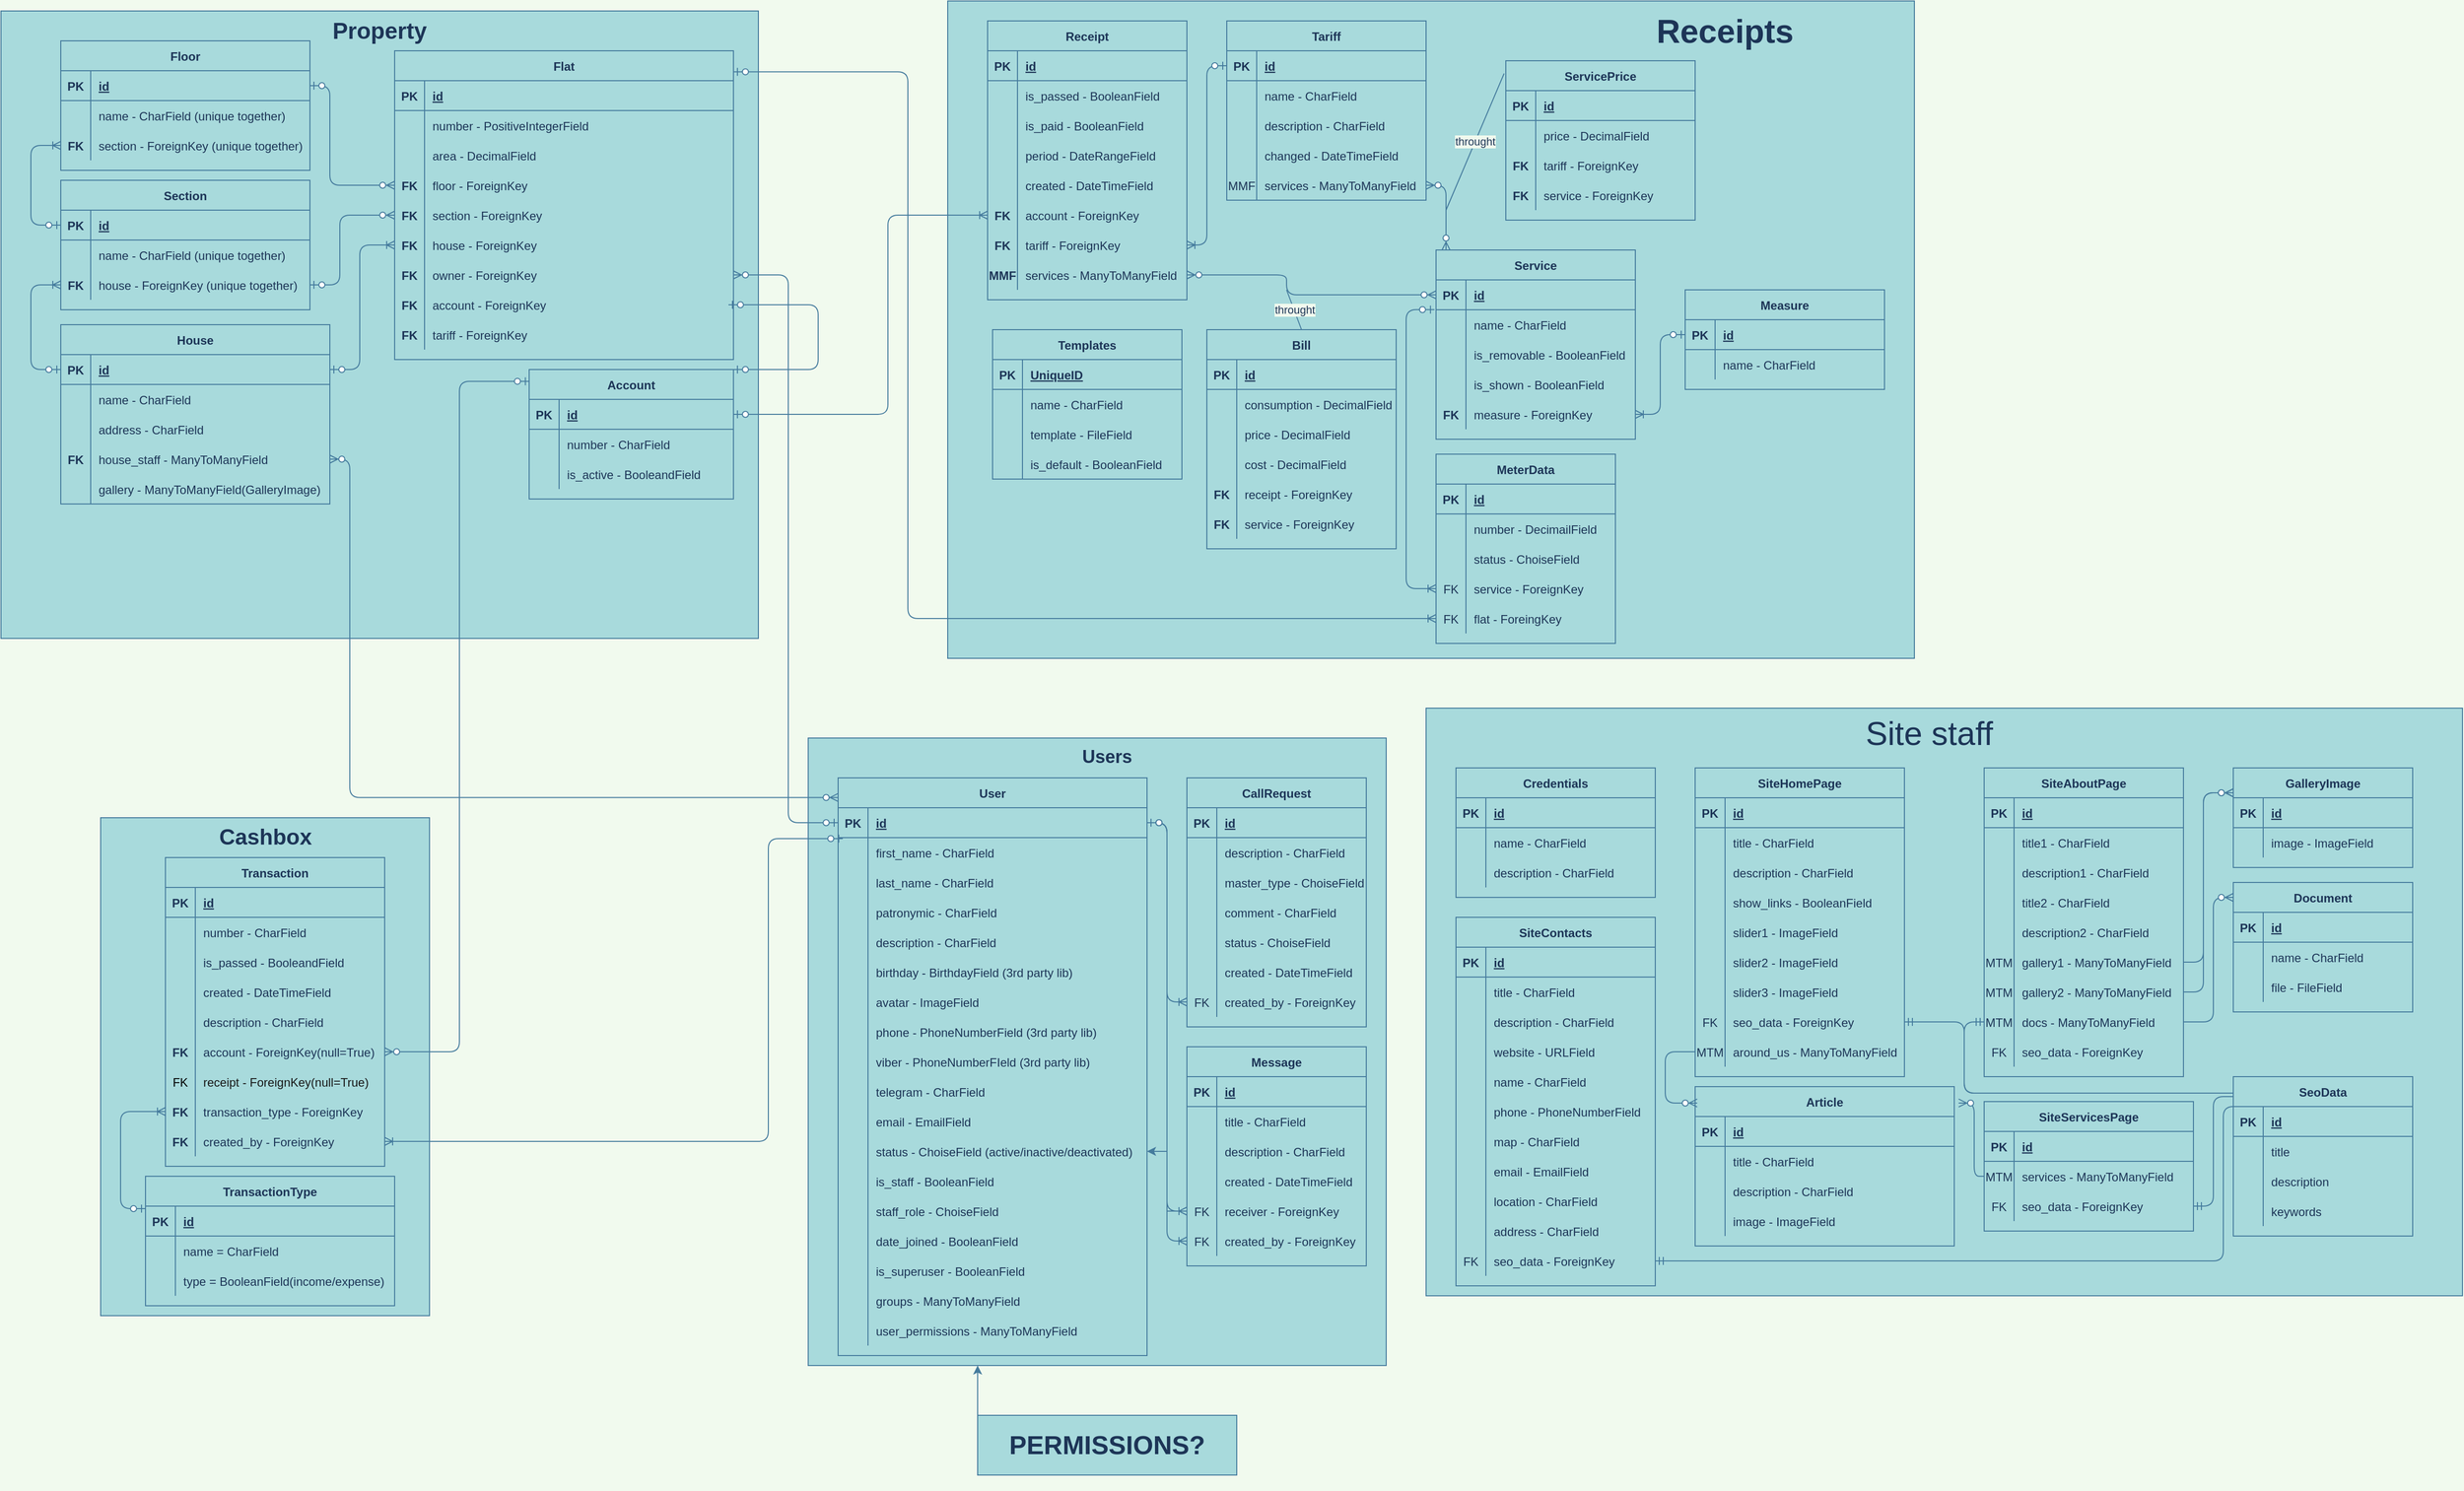 <mxfile version="14.7.4" type="embed"><diagram id="R2lEEEUBdFMjLlhIrx00" name="Page-1"><mxGraphModel dx="1642" dy="441" grid="1" gridSize="10" guides="1" tooltips="1" connect="1" arrows="1" fold="1" page="1" pageScale="1" pageWidth="850" pageHeight="1100" background="#F1FAEE" math="0" shadow="0" extFonts="Permanent Marker^https://fonts.googleapis.com/css?family=Permanent+Marker"><root><mxCell id="0"/><mxCell id="1" parent="0"/><mxCell id="7h7oOzLDd36lB9lt4ihk-220" value="" style="group;fontColor=#1D3557;" parent="1" vertex="1" connectable="0"><mxGeometry x="130" y="20" width="970" height="660" as="geometry"/></mxCell><mxCell id="7h7oOzLDd36lB9lt4ihk-214" value="" style="rounded=0;whiteSpace=wrap;html=1;fontColor=#1D3557;strokeColor=#457B9D;fillColor=#A8DADC;" parent="7h7oOzLDd36lB9lt4ihk-220" vertex="1"><mxGeometry width="970" height="660" as="geometry"/></mxCell><mxCell id="PxoyzZppylZhse1H5BM7-225" value="Receipt" style="shape=table;startSize=30;container=1;collapsible=1;childLayout=tableLayout;fixedRows=1;rowLines=0;fontStyle=1;align=center;resizeLast=1;fillColor=#A8DADC;strokeColor=#457B9D;fontColor=#1D3557;" parent="7h7oOzLDd36lB9lt4ihk-220" vertex="1"><mxGeometry x="40" y="20" width="200" height="280" as="geometry"/></mxCell><mxCell id="PxoyzZppylZhse1H5BM7-226" value="" style="shape=partialRectangle;collapsible=0;dropTarget=0;pointerEvents=0;fillColor=none;top=0;left=0;bottom=1;right=0;points=[[0,0.5],[1,0.5]];portConstraint=eastwest;strokeColor=#457B9D;fontColor=#1D3557;" parent="PxoyzZppylZhse1H5BM7-225" vertex="1"><mxGeometry y="30" width="200" height="30" as="geometry"/></mxCell><mxCell id="PxoyzZppylZhse1H5BM7-227" value="PK" style="shape=partialRectangle;connectable=0;fillColor=none;top=0;left=0;bottom=0;right=0;fontStyle=1;overflow=hidden;strokeColor=#457B9D;fontColor=#1D3557;" parent="PxoyzZppylZhse1H5BM7-226" vertex="1"><mxGeometry width="30" height="30" as="geometry"/></mxCell><mxCell id="PxoyzZppylZhse1H5BM7-228" value="id" style="shape=partialRectangle;connectable=0;fillColor=none;top=0;left=0;bottom=0;right=0;align=left;spacingLeft=6;fontStyle=5;overflow=hidden;strokeColor=#457B9D;fontColor=#1D3557;" parent="PxoyzZppylZhse1H5BM7-226" vertex="1"><mxGeometry x="30" width="170" height="30" as="geometry"/></mxCell><mxCell id="PxoyzZppylZhse1H5BM7-229" value="" style="shape=partialRectangle;collapsible=0;dropTarget=0;pointerEvents=0;fillColor=none;top=0;left=0;bottom=0;right=0;points=[[0,0.5],[1,0.5]];portConstraint=eastwest;strokeColor=#457B9D;fontColor=#1D3557;" parent="PxoyzZppylZhse1H5BM7-225" vertex="1"><mxGeometry y="60" width="200" height="30" as="geometry"/></mxCell><mxCell id="PxoyzZppylZhse1H5BM7-230" value="" style="shape=partialRectangle;connectable=0;fillColor=none;top=0;left=0;bottom=0;right=0;editable=1;overflow=hidden;strokeColor=#457B9D;fontColor=#1D3557;" parent="PxoyzZppylZhse1H5BM7-229" vertex="1"><mxGeometry width="30" height="30" as="geometry"/></mxCell><mxCell id="PxoyzZppylZhse1H5BM7-231" value="is_passed - BooleanField" style="shape=partialRectangle;connectable=0;fillColor=none;top=0;left=0;bottom=0;right=0;align=left;spacingLeft=6;overflow=hidden;strokeColor=#457B9D;fontColor=#1D3557;" parent="PxoyzZppylZhse1H5BM7-229" vertex="1"><mxGeometry x="30" width="170" height="30" as="geometry"/></mxCell><mxCell id="PxoyzZppylZhse1H5BM7-232" value="" style="shape=partialRectangle;collapsible=0;dropTarget=0;pointerEvents=0;fillColor=none;top=0;left=0;bottom=0;right=0;points=[[0,0.5],[1,0.5]];portConstraint=eastwest;strokeColor=#457B9D;fontColor=#1D3557;" parent="PxoyzZppylZhse1H5BM7-225" vertex="1"><mxGeometry y="90" width="200" height="30" as="geometry"/></mxCell><mxCell id="PxoyzZppylZhse1H5BM7-233" value="" style="shape=partialRectangle;connectable=0;fillColor=none;top=0;left=0;bottom=0;right=0;editable=1;overflow=hidden;strokeColor=#457B9D;fontColor=#1D3557;" parent="PxoyzZppylZhse1H5BM7-232" vertex="1"><mxGeometry width="30" height="30" as="geometry"/></mxCell><mxCell id="PxoyzZppylZhse1H5BM7-234" value="is_paid - BooleanField" style="shape=partialRectangle;connectable=0;fillColor=none;top=0;left=0;bottom=0;right=0;align=left;spacingLeft=6;overflow=hidden;strokeColor=#457B9D;fontColor=#1D3557;" parent="PxoyzZppylZhse1H5BM7-232" vertex="1"><mxGeometry x="30" width="170" height="30" as="geometry"/></mxCell><mxCell id="PxoyzZppylZhse1H5BM7-235" value="" style="shape=partialRectangle;collapsible=0;dropTarget=0;pointerEvents=0;fillColor=none;top=0;left=0;bottom=0;right=0;points=[[0,0.5],[1,0.5]];portConstraint=eastwest;strokeColor=#457B9D;fontColor=#1D3557;" parent="PxoyzZppylZhse1H5BM7-225" vertex="1"><mxGeometry y="120" width="200" height="30" as="geometry"/></mxCell><mxCell id="PxoyzZppylZhse1H5BM7-236" value="" style="shape=partialRectangle;connectable=0;fillColor=none;top=0;left=0;bottom=0;right=0;editable=1;overflow=hidden;strokeColor=#457B9D;fontColor=#1D3557;" parent="PxoyzZppylZhse1H5BM7-235" vertex="1"><mxGeometry width="30" height="30" as="geometry"/></mxCell><mxCell id="PxoyzZppylZhse1H5BM7-237" value="period - DateRangeField " style="shape=partialRectangle;connectable=0;fillColor=none;top=0;left=0;bottom=0;right=0;align=left;spacingLeft=6;overflow=hidden;strokeColor=#457B9D;fontColor=#1D3557;" parent="PxoyzZppylZhse1H5BM7-235" vertex="1"><mxGeometry x="30" width="170" height="30" as="geometry"/></mxCell><mxCell id="PxoyzZppylZhse1H5BM7-363" value="" style="shape=partialRectangle;collapsible=0;dropTarget=0;pointerEvents=0;fillColor=none;top=0;left=0;bottom=0;right=0;points=[[0,0.5],[1,0.5]];portConstraint=eastwest;strokeColor=#457B9D;fontColor=#1D3557;" parent="PxoyzZppylZhse1H5BM7-225" vertex="1"><mxGeometry y="150" width="200" height="30" as="geometry"/></mxCell><mxCell id="PxoyzZppylZhse1H5BM7-364" value="" style="shape=partialRectangle;connectable=0;fillColor=none;top=0;left=0;bottom=0;right=0;editable=1;overflow=hidden;strokeColor=#457B9D;fontColor=#1D3557;" parent="PxoyzZppylZhse1H5BM7-363" vertex="1"><mxGeometry width="30" height="30" as="geometry"/></mxCell><mxCell id="PxoyzZppylZhse1H5BM7-365" value="created - DateTimeField" style="shape=partialRectangle;connectable=0;fillColor=none;top=0;left=0;bottom=0;right=0;align=left;spacingLeft=6;overflow=hidden;strokeColor=#457B9D;fontColor=#1D3557;" parent="PxoyzZppylZhse1H5BM7-363" vertex="1"><mxGeometry x="30" width="170" height="30" as="geometry"/></mxCell><mxCell id="PxoyzZppylZhse1H5BM7-238" value="" style="shape=partialRectangle;collapsible=0;dropTarget=0;pointerEvents=0;fillColor=none;top=0;left=0;bottom=0;right=0;points=[[0,0.5],[1,0.5]];portConstraint=eastwest;strokeColor=#457B9D;fontColor=#1D3557;" parent="PxoyzZppylZhse1H5BM7-225" vertex="1"><mxGeometry y="180" width="200" height="30" as="geometry"/></mxCell><mxCell id="PxoyzZppylZhse1H5BM7-239" value="FK" style="shape=partialRectangle;connectable=0;fillColor=none;top=0;left=0;bottom=0;right=0;fontStyle=1;overflow=hidden;strokeColor=#457B9D;fontColor=#1D3557;" parent="PxoyzZppylZhse1H5BM7-238" vertex="1"><mxGeometry width="30" height="30" as="geometry"/></mxCell><mxCell id="PxoyzZppylZhse1H5BM7-240" value="account - ForeignKey" style="shape=partialRectangle;connectable=0;fillColor=none;top=0;left=0;bottom=0;right=0;align=left;spacingLeft=6;fontStyle=0;overflow=hidden;strokeColor=#457B9D;fontColor=#1D3557;" parent="PxoyzZppylZhse1H5BM7-238" vertex="1"><mxGeometry x="30" width="170" height="30" as="geometry"/></mxCell><mxCell id="PxoyzZppylZhse1H5BM7-243" value="" style="shape=partialRectangle;collapsible=0;dropTarget=0;pointerEvents=0;fillColor=none;top=0;left=0;bottom=0;right=0;points=[[0,0.5],[1,0.5]];portConstraint=eastwest;strokeColor=#457B9D;fontColor=#1D3557;" parent="PxoyzZppylZhse1H5BM7-225" vertex="1"><mxGeometry y="210" width="200" height="30" as="geometry"/></mxCell><mxCell id="PxoyzZppylZhse1H5BM7-244" value="FK" style="shape=partialRectangle;connectable=0;fillColor=none;top=0;left=0;bottom=0;right=0;fontStyle=1;overflow=hidden;strokeColor=#457B9D;fontColor=#1D3557;" parent="PxoyzZppylZhse1H5BM7-243" vertex="1"><mxGeometry width="30" height="30" as="geometry"/></mxCell><mxCell id="PxoyzZppylZhse1H5BM7-245" value="tariff - ForeignKey" style="shape=partialRectangle;connectable=0;fillColor=none;top=0;left=0;bottom=0;right=0;align=left;spacingLeft=6;fontStyle=0;overflow=hidden;strokeColor=#457B9D;fontColor=#1D3557;" parent="PxoyzZppylZhse1H5BM7-243" vertex="1"><mxGeometry x="30" width="170" height="30" as="geometry"/></mxCell><mxCell id="PxoyzZppylZhse1H5BM7-273" value="" style="shape=partialRectangle;collapsible=0;dropTarget=0;pointerEvents=0;fillColor=none;top=0;left=0;bottom=0;right=0;points=[[0,0.5],[1,0.5]];portConstraint=eastwest;strokeColor=#457B9D;fontColor=#1D3557;" parent="PxoyzZppylZhse1H5BM7-225" vertex="1"><mxGeometry y="240" width="200" height="30" as="geometry"/></mxCell><mxCell id="PxoyzZppylZhse1H5BM7-274" value="MMF" style="shape=partialRectangle;connectable=0;fillColor=none;top=0;left=0;bottom=0;right=0;fontStyle=1;overflow=hidden;strokeColor=#457B9D;fontColor=#1D3557;" parent="PxoyzZppylZhse1H5BM7-273" vertex="1"><mxGeometry width="30" height="30" as="geometry"/></mxCell><mxCell id="PxoyzZppylZhse1H5BM7-275" value="services - ManyToManyField" style="shape=partialRectangle;connectable=0;fillColor=none;top=0;left=0;bottom=0;right=0;align=left;spacingLeft=6;fontStyle=0;overflow=hidden;strokeColor=#457B9D;fontColor=#1D3557;" parent="PxoyzZppylZhse1H5BM7-273" vertex="1"><mxGeometry x="30" width="170" height="30" as="geometry"/></mxCell><mxCell id="PxoyzZppylZhse1H5BM7-246" value="Tariff" style="shape=table;startSize=30;container=1;collapsible=1;childLayout=tableLayout;fixedRows=1;rowLines=0;fontStyle=1;align=center;resizeLast=1;fillColor=#A8DADC;strokeColor=#457B9D;fontColor=#1D3557;" parent="7h7oOzLDd36lB9lt4ihk-220" vertex="1"><mxGeometry x="280" y="20" width="200" height="180" as="geometry"/></mxCell><mxCell id="PxoyzZppylZhse1H5BM7-247" value="" style="shape=partialRectangle;collapsible=0;dropTarget=0;pointerEvents=0;fillColor=none;top=0;left=0;bottom=1;right=0;points=[[0,0.5],[1,0.5]];portConstraint=eastwest;strokeColor=#457B9D;fontColor=#1D3557;" parent="PxoyzZppylZhse1H5BM7-246" vertex="1"><mxGeometry y="30" width="200" height="30" as="geometry"/></mxCell><mxCell id="PxoyzZppylZhse1H5BM7-248" value="PK" style="shape=partialRectangle;connectable=0;fillColor=none;top=0;left=0;bottom=0;right=0;fontStyle=1;overflow=hidden;strokeColor=#457B9D;fontColor=#1D3557;" parent="PxoyzZppylZhse1H5BM7-247" vertex="1"><mxGeometry width="30" height="30" as="geometry"/></mxCell><mxCell id="PxoyzZppylZhse1H5BM7-249" value="id" style="shape=partialRectangle;connectable=0;fillColor=none;top=0;left=0;bottom=0;right=0;align=left;spacingLeft=6;fontStyle=5;overflow=hidden;strokeColor=#457B9D;fontColor=#1D3557;" parent="PxoyzZppylZhse1H5BM7-247" vertex="1"><mxGeometry x="30" width="170" height="30" as="geometry"/></mxCell><mxCell id="PxoyzZppylZhse1H5BM7-250" value="" style="shape=partialRectangle;collapsible=0;dropTarget=0;pointerEvents=0;fillColor=none;top=0;left=0;bottom=0;right=0;points=[[0,0.5],[1,0.5]];portConstraint=eastwest;strokeColor=#457B9D;fontColor=#1D3557;" parent="PxoyzZppylZhse1H5BM7-246" vertex="1"><mxGeometry y="60" width="200" height="30" as="geometry"/></mxCell><mxCell id="PxoyzZppylZhse1H5BM7-251" value="" style="shape=partialRectangle;connectable=0;fillColor=none;top=0;left=0;bottom=0;right=0;editable=1;overflow=hidden;strokeColor=#457B9D;fontColor=#1D3557;" parent="PxoyzZppylZhse1H5BM7-250" vertex="1"><mxGeometry width="30" height="30" as="geometry"/></mxCell><mxCell id="PxoyzZppylZhse1H5BM7-252" value="name - CharField" style="shape=partialRectangle;connectable=0;fillColor=none;top=0;left=0;bottom=0;right=0;align=left;spacingLeft=6;overflow=hidden;strokeColor=#457B9D;fontColor=#1D3557;" parent="PxoyzZppylZhse1H5BM7-250" vertex="1"><mxGeometry x="30" width="170" height="30" as="geometry"/></mxCell><mxCell id="PxoyzZppylZhse1H5BM7-253" value="" style="shape=partialRectangle;collapsible=0;dropTarget=0;pointerEvents=0;fillColor=none;top=0;left=0;bottom=0;right=0;points=[[0,0.5],[1,0.5]];portConstraint=eastwest;strokeColor=#457B9D;fontColor=#1D3557;" parent="PxoyzZppylZhse1H5BM7-246" vertex="1"><mxGeometry y="90" width="200" height="30" as="geometry"/></mxCell><mxCell id="PxoyzZppylZhse1H5BM7-254" value="" style="shape=partialRectangle;connectable=0;fillColor=none;top=0;left=0;bottom=0;right=0;editable=1;overflow=hidden;strokeColor=#457B9D;fontColor=#1D3557;" parent="PxoyzZppylZhse1H5BM7-253" vertex="1"><mxGeometry width="30" height="30" as="geometry"/></mxCell><mxCell id="PxoyzZppylZhse1H5BM7-255" value="description - CharField" style="shape=partialRectangle;connectable=0;fillColor=none;top=0;left=0;bottom=0;right=0;align=left;spacingLeft=6;overflow=hidden;strokeColor=#457B9D;fontColor=#1D3557;" parent="PxoyzZppylZhse1H5BM7-253" vertex="1"><mxGeometry x="30" width="170" height="30" as="geometry"/></mxCell><mxCell id="PxoyzZppylZhse1H5BM7-256" value="" style="shape=partialRectangle;collapsible=0;dropTarget=0;pointerEvents=0;fillColor=none;top=0;left=0;bottom=0;right=0;points=[[0,0.5],[1,0.5]];portConstraint=eastwest;strokeColor=#457B9D;fontColor=#1D3557;" parent="PxoyzZppylZhse1H5BM7-246" vertex="1"><mxGeometry y="120" width="200" height="30" as="geometry"/></mxCell><mxCell id="PxoyzZppylZhse1H5BM7-257" value="" style="shape=partialRectangle;connectable=0;fillColor=none;top=0;left=0;bottom=0;right=0;editable=1;overflow=hidden;strokeColor=#457B9D;fontColor=#1D3557;" parent="PxoyzZppylZhse1H5BM7-256" vertex="1"><mxGeometry width="30" height="30" as="geometry"/></mxCell><mxCell id="PxoyzZppylZhse1H5BM7-258" value="changed - DateTimeField" style="shape=partialRectangle;connectable=0;fillColor=none;top=0;left=0;bottom=0;right=0;align=left;spacingLeft=6;overflow=hidden;strokeColor=#457B9D;fontColor=#1D3557;" parent="PxoyzZppylZhse1H5BM7-256" vertex="1"><mxGeometry x="30" width="170" height="30" as="geometry"/></mxCell><mxCell id="7h7oOzLDd36lB9lt4ihk-147" value="" style="shape=partialRectangle;collapsible=0;dropTarget=0;pointerEvents=0;fillColor=none;top=0;left=0;bottom=0;right=0;points=[[0,0.5],[1,0.5]];portConstraint=eastwest;strokeColor=#457B9D;fontColor=#1D3557;" parent="PxoyzZppylZhse1H5BM7-246" vertex="1"><mxGeometry y="150" width="200" height="30" as="geometry"/></mxCell><mxCell id="7h7oOzLDd36lB9lt4ihk-148" value="MMF" style="shape=partialRectangle;connectable=0;fillColor=none;top=0;left=0;bottom=0;right=0;fontStyle=0;overflow=hidden;strokeColor=#457B9D;fontColor=#1D3557;" parent="7h7oOzLDd36lB9lt4ihk-147" vertex="1"><mxGeometry width="30" height="30" as="geometry"/></mxCell><mxCell id="7h7oOzLDd36lB9lt4ihk-149" value="services - ManyToManyField" style="shape=partialRectangle;connectable=0;fillColor=none;top=0;left=0;bottom=0;right=0;align=left;spacingLeft=6;fontStyle=0;overflow=hidden;strokeColor=#457B9D;fontColor=#1D3557;" parent="7h7oOzLDd36lB9lt4ihk-147" vertex="1"><mxGeometry x="30" width="170" height="30" as="geometry"/></mxCell><mxCell id="PxoyzZppylZhse1H5BM7-259" value="" style="edgeStyle=elbowEdgeStyle;fontSize=12;html=1;endArrow=ERoneToMany;startArrow=ERzeroToOne;entryX=1;entryY=0.5;entryDx=0;entryDy=0;exitX=0;exitY=0.5;exitDx=0;exitDy=0;labelBackgroundColor=#F1FAEE;strokeColor=#457B9D;fontColor=#1D3557;" parent="7h7oOzLDd36lB9lt4ihk-220" source="PxoyzZppylZhse1H5BM7-247" target="PxoyzZppylZhse1H5BM7-243" edge="1"><mxGeometry width="100" height="100" relative="1" as="geometry"><mxPoint x="190" y="510" as="sourcePoint"/><mxPoint x="290" y="410" as="targetPoint"/></mxGeometry></mxCell><mxCell id="PxoyzZppylZhse1H5BM7-260" value="Service" style="shape=table;startSize=30;container=1;collapsible=1;childLayout=tableLayout;fixedRows=1;rowLines=0;fontStyle=1;align=center;resizeLast=1;fillColor=#A8DADC;strokeColor=#457B9D;fontColor=#1D3557;" parent="7h7oOzLDd36lB9lt4ihk-220" vertex="1"><mxGeometry x="490" y="250" width="200" height="190" as="geometry"/></mxCell><mxCell id="PxoyzZppylZhse1H5BM7-261" value="" style="shape=partialRectangle;collapsible=0;dropTarget=0;pointerEvents=0;fillColor=none;top=0;left=0;bottom=1;right=0;points=[[0,0.5],[1,0.5]];portConstraint=eastwest;strokeColor=#457B9D;fontColor=#1D3557;" parent="PxoyzZppylZhse1H5BM7-260" vertex="1"><mxGeometry y="30" width="200" height="30" as="geometry"/></mxCell><mxCell id="PxoyzZppylZhse1H5BM7-262" value="PK" style="shape=partialRectangle;connectable=0;fillColor=none;top=0;left=0;bottom=0;right=0;fontStyle=1;overflow=hidden;strokeColor=#457B9D;fontColor=#1D3557;" parent="PxoyzZppylZhse1H5BM7-261" vertex="1"><mxGeometry width="30" height="30" as="geometry"/></mxCell><mxCell id="PxoyzZppylZhse1H5BM7-263" value="id" style="shape=partialRectangle;connectable=0;fillColor=none;top=0;left=0;bottom=0;right=0;align=left;spacingLeft=6;fontStyle=5;overflow=hidden;strokeColor=#457B9D;fontColor=#1D3557;" parent="PxoyzZppylZhse1H5BM7-261" vertex="1"><mxGeometry x="30" width="170" height="30" as="geometry"/></mxCell><mxCell id="PxoyzZppylZhse1H5BM7-264" value="" style="shape=partialRectangle;collapsible=0;dropTarget=0;pointerEvents=0;fillColor=none;top=0;left=0;bottom=0;right=0;points=[[0,0.5],[1,0.5]];portConstraint=eastwest;strokeColor=#457B9D;fontColor=#1D3557;" parent="PxoyzZppylZhse1H5BM7-260" vertex="1"><mxGeometry y="60" width="200" height="30" as="geometry"/></mxCell><mxCell id="PxoyzZppylZhse1H5BM7-265" value="" style="shape=partialRectangle;connectable=0;fillColor=none;top=0;left=0;bottom=0;right=0;editable=1;overflow=hidden;strokeColor=#457B9D;fontColor=#1D3557;" parent="PxoyzZppylZhse1H5BM7-264" vertex="1"><mxGeometry width="30" height="30" as="geometry"/></mxCell><mxCell id="PxoyzZppylZhse1H5BM7-266" value="name - CharField" style="shape=partialRectangle;connectable=0;fillColor=none;top=0;left=0;bottom=0;right=0;align=left;spacingLeft=6;overflow=hidden;strokeColor=#457B9D;fontColor=#1D3557;" parent="PxoyzZppylZhse1H5BM7-264" vertex="1"><mxGeometry x="30" width="170" height="30" as="geometry"/></mxCell><mxCell id="PxoyzZppylZhse1H5BM7-267" value="" style="shape=partialRectangle;collapsible=0;dropTarget=0;pointerEvents=0;fillColor=none;top=0;left=0;bottom=0;right=0;points=[[0,0.5],[1,0.5]];portConstraint=eastwest;strokeColor=#457B9D;fontColor=#1D3557;" parent="PxoyzZppylZhse1H5BM7-260" vertex="1"><mxGeometry y="90" width="200" height="30" as="geometry"/></mxCell><mxCell id="PxoyzZppylZhse1H5BM7-268" value="" style="shape=partialRectangle;connectable=0;fillColor=none;top=0;left=0;bottom=0;right=0;editable=1;overflow=hidden;strokeColor=#457B9D;fontColor=#1D3557;" parent="PxoyzZppylZhse1H5BM7-267" vertex="1"><mxGeometry width="30" height="30" as="geometry"/></mxCell><mxCell id="PxoyzZppylZhse1H5BM7-269" value="is_removable - BooleanField " style="shape=partialRectangle;connectable=0;fillColor=none;top=0;left=0;bottom=0;right=0;align=left;spacingLeft=6;overflow=hidden;strokeColor=#457B9D;fontColor=#1D3557;" parent="PxoyzZppylZhse1H5BM7-267" vertex="1"><mxGeometry x="30" width="170" height="30" as="geometry"/></mxCell><mxCell id="PxoyzZppylZhse1H5BM7-270" value="" style="shape=partialRectangle;collapsible=0;dropTarget=0;pointerEvents=0;fillColor=none;top=0;left=0;bottom=0;right=0;points=[[0,0.5],[1,0.5]];portConstraint=eastwest;strokeColor=#457B9D;fontColor=#1D3557;" parent="PxoyzZppylZhse1H5BM7-260" vertex="1"><mxGeometry y="120" width="200" height="30" as="geometry"/></mxCell><mxCell id="PxoyzZppylZhse1H5BM7-271" value="" style="shape=partialRectangle;connectable=0;fillColor=none;top=0;left=0;bottom=0;right=0;editable=1;overflow=hidden;strokeColor=#457B9D;fontColor=#1D3557;" parent="PxoyzZppylZhse1H5BM7-270" vertex="1"><mxGeometry width="30" height="30" as="geometry"/></mxCell><mxCell id="PxoyzZppylZhse1H5BM7-272" value="is_shown - BooleanField" style="shape=partialRectangle;connectable=0;fillColor=none;top=0;left=0;bottom=0;right=0;align=left;spacingLeft=6;overflow=hidden;strokeColor=#457B9D;fontColor=#1D3557;" parent="PxoyzZppylZhse1H5BM7-270" vertex="1"><mxGeometry x="30" width="170" height="30" as="geometry"/></mxCell><mxCell id="PxoyzZppylZhse1H5BM7-290" value="" style="shape=partialRectangle;collapsible=0;dropTarget=0;pointerEvents=0;fillColor=none;top=0;left=0;bottom=0;right=0;points=[[0,0.5],[1,0.5]];portConstraint=eastwest;strokeColor=#457B9D;fontColor=#1D3557;" parent="PxoyzZppylZhse1H5BM7-260" vertex="1"><mxGeometry y="150" width="200" height="30" as="geometry"/></mxCell><mxCell id="PxoyzZppylZhse1H5BM7-291" value="FK" style="shape=partialRectangle;connectable=0;fillColor=none;top=0;left=0;bottom=0;right=0;fontStyle=1;overflow=hidden;strokeColor=#457B9D;fontColor=#1D3557;" parent="PxoyzZppylZhse1H5BM7-290" vertex="1"><mxGeometry width="30" height="30" as="geometry"/></mxCell><mxCell id="PxoyzZppylZhse1H5BM7-292" value="measure - ForeignKey" style="shape=partialRectangle;connectable=0;fillColor=none;top=0;left=0;bottom=0;right=0;align=left;spacingLeft=6;fontStyle=0;overflow=hidden;strokeColor=#457B9D;fontColor=#1D3557;" parent="PxoyzZppylZhse1H5BM7-290" vertex="1"><mxGeometry x="30" width="170" height="30" as="geometry"/></mxCell><mxCell id="PxoyzZppylZhse1H5BM7-276" value="" style="edgeStyle=elbowEdgeStyle;fontSize=12;html=1;endArrow=ERzeroToMany;endFill=1;startArrow=ERzeroToMany;entryX=1;entryY=0.5;entryDx=0;entryDy=0;exitX=0;exitY=0.5;exitDx=0;exitDy=0;labelBackgroundColor=#F1FAEE;strokeColor=#457B9D;fontColor=#1D3557;" parent="7h7oOzLDd36lB9lt4ihk-220" source="PxoyzZppylZhse1H5BM7-261" target="PxoyzZppylZhse1H5BM7-273" edge="1"><mxGeometry width="100" height="100" relative="1" as="geometry"><mxPoint y="610" as="sourcePoint"/><mxPoint x="100" y="510" as="targetPoint"/><Array as="points"><mxPoint x="340" y="295"/><mxPoint x="410" y="325"/></Array></mxGeometry></mxCell><mxCell id="PxoyzZppylZhse1H5BM7-277" value="Measure" style="shape=table;startSize=30;container=1;collapsible=1;childLayout=tableLayout;fixedRows=1;rowLines=0;fontStyle=1;align=center;resizeLast=1;fillColor=#A8DADC;strokeColor=#457B9D;fontColor=#1D3557;" parent="7h7oOzLDd36lB9lt4ihk-220" vertex="1"><mxGeometry x="740" y="290" width="200" height="100" as="geometry"/></mxCell><mxCell id="PxoyzZppylZhse1H5BM7-278" value="" style="shape=partialRectangle;collapsible=0;dropTarget=0;pointerEvents=0;fillColor=none;top=0;left=0;bottom=1;right=0;points=[[0,0.5],[1,0.5]];portConstraint=eastwest;strokeColor=#457B9D;fontColor=#1D3557;" parent="PxoyzZppylZhse1H5BM7-277" vertex="1"><mxGeometry y="30" width="200" height="30" as="geometry"/></mxCell><mxCell id="PxoyzZppylZhse1H5BM7-279" value="PK" style="shape=partialRectangle;connectable=0;fillColor=none;top=0;left=0;bottom=0;right=0;fontStyle=1;overflow=hidden;strokeColor=#457B9D;fontColor=#1D3557;" parent="PxoyzZppylZhse1H5BM7-278" vertex="1"><mxGeometry width="30" height="30" as="geometry"/></mxCell><mxCell id="PxoyzZppylZhse1H5BM7-280" value="id" style="shape=partialRectangle;connectable=0;fillColor=none;top=0;left=0;bottom=0;right=0;align=left;spacingLeft=6;fontStyle=5;overflow=hidden;strokeColor=#457B9D;fontColor=#1D3557;" parent="PxoyzZppylZhse1H5BM7-278" vertex="1"><mxGeometry x="30" width="170" height="30" as="geometry"/></mxCell><mxCell id="PxoyzZppylZhse1H5BM7-281" value="" style="shape=partialRectangle;collapsible=0;dropTarget=0;pointerEvents=0;fillColor=none;top=0;left=0;bottom=0;right=0;points=[[0,0.5],[1,0.5]];portConstraint=eastwest;strokeColor=#457B9D;fontColor=#1D3557;" parent="PxoyzZppylZhse1H5BM7-277" vertex="1"><mxGeometry y="60" width="200" height="30" as="geometry"/></mxCell><mxCell id="PxoyzZppylZhse1H5BM7-282" value="" style="shape=partialRectangle;connectable=0;fillColor=none;top=0;left=0;bottom=0;right=0;editable=1;overflow=hidden;strokeColor=#457B9D;fontColor=#1D3557;" parent="PxoyzZppylZhse1H5BM7-281" vertex="1"><mxGeometry width="30" height="30" as="geometry"/></mxCell><mxCell id="PxoyzZppylZhse1H5BM7-283" value="name - CharField" style="shape=partialRectangle;connectable=0;fillColor=none;top=0;left=0;bottom=0;right=0;align=left;spacingLeft=6;overflow=hidden;strokeColor=#457B9D;fontColor=#1D3557;" parent="PxoyzZppylZhse1H5BM7-281" vertex="1"><mxGeometry x="30" width="170" height="30" as="geometry"/></mxCell><mxCell id="PxoyzZppylZhse1H5BM7-293" value="" style="edgeStyle=elbowEdgeStyle;fontSize=12;html=1;endArrow=ERoneToMany;startArrow=ERzeroToOne;entryX=1;entryY=0.5;entryDx=0;entryDy=0;exitX=0;exitY=0.5;exitDx=0;exitDy=0;endFill=0;labelBackgroundColor=#F1FAEE;strokeColor=#457B9D;fontColor=#1D3557;" parent="7h7oOzLDd36lB9lt4ihk-220" source="PxoyzZppylZhse1H5BM7-278" target="PxoyzZppylZhse1H5BM7-290" edge="1"><mxGeometry width="100" height="100" relative="1" as="geometry"><mxPoint x="740" y="640" as="sourcePoint"/><mxPoint x="840" y="540" as="targetPoint"/></mxGeometry></mxCell><mxCell id="PxoyzZppylZhse1H5BM7-294" value="Bill" style="shape=table;startSize=30;container=1;collapsible=1;childLayout=tableLayout;fixedRows=1;rowLines=0;fontStyle=1;align=center;resizeLast=1;fillColor=#A8DADC;strokeColor=#457B9D;fontColor=#1D3557;" parent="7h7oOzLDd36lB9lt4ihk-220" vertex="1"><mxGeometry x="260" y="330" width="190" height="220" as="geometry"/></mxCell><mxCell id="PxoyzZppylZhse1H5BM7-295" value="" style="shape=partialRectangle;collapsible=0;dropTarget=0;pointerEvents=0;fillColor=none;top=0;left=0;bottom=1;right=0;points=[[0,0.5],[1,0.5]];portConstraint=eastwest;strokeColor=#457B9D;fontColor=#1D3557;" parent="PxoyzZppylZhse1H5BM7-294" vertex="1"><mxGeometry y="30" width="190" height="30" as="geometry"/></mxCell><mxCell id="PxoyzZppylZhse1H5BM7-296" value="PK" style="shape=partialRectangle;connectable=0;fillColor=none;top=0;left=0;bottom=0;right=0;fontStyle=1;overflow=hidden;strokeColor=#457B9D;fontColor=#1D3557;" parent="PxoyzZppylZhse1H5BM7-295" vertex="1"><mxGeometry width="30" height="30" as="geometry"/></mxCell><mxCell id="PxoyzZppylZhse1H5BM7-297" value="id" style="shape=partialRectangle;connectable=0;fillColor=none;top=0;left=0;bottom=0;right=0;align=left;spacingLeft=6;fontStyle=5;overflow=hidden;strokeColor=#457B9D;fontColor=#1D3557;" parent="PxoyzZppylZhse1H5BM7-295" vertex="1"><mxGeometry x="30" width="160" height="30" as="geometry"/></mxCell><mxCell id="PxoyzZppylZhse1H5BM7-298" value="" style="shape=partialRectangle;collapsible=0;dropTarget=0;pointerEvents=0;fillColor=none;top=0;left=0;bottom=0;right=0;points=[[0,0.5],[1,0.5]];portConstraint=eastwest;strokeColor=#457B9D;fontColor=#1D3557;" parent="PxoyzZppylZhse1H5BM7-294" vertex="1"><mxGeometry y="60" width="190" height="30" as="geometry"/></mxCell><mxCell id="PxoyzZppylZhse1H5BM7-299" value="" style="shape=partialRectangle;connectable=0;fillColor=none;top=0;left=0;bottom=0;right=0;editable=1;overflow=hidden;strokeColor=#457B9D;fontColor=#1D3557;" parent="PxoyzZppylZhse1H5BM7-298" vertex="1"><mxGeometry width="30" height="30" as="geometry"/></mxCell><mxCell id="PxoyzZppylZhse1H5BM7-300" value="consumption - DecimalField" style="shape=partialRectangle;connectable=0;fillColor=none;top=0;left=0;bottom=0;right=0;align=left;spacingLeft=6;overflow=hidden;strokeColor=#457B9D;fontColor=#1D3557;" parent="PxoyzZppylZhse1H5BM7-298" vertex="1"><mxGeometry x="30" width="160" height="30" as="geometry"/></mxCell><mxCell id="PxoyzZppylZhse1H5BM7-301" value="" style="shape=partialRectangle;collapsible=0;dropTarget=0;pointerEvents=0;fillColor=none;top=0;left=0;bottom=0;right=0;points=[[0,0.5],[1,0.5]];portConstraint=eastwest;strokeColor=#457B9D;fontColor=#1D3557;" parent="PxoyzZppylZhse1H5BM7-294" vertex="1"><mxGeometry y="90" width="190" height="30" as="geometry"/></mxCell><mxCell id="PxoyzZppylZhse1H5BM7-302" value="" style="shape=partialRectangle;connectable=0;fillColor=none;top=0;left=0;bottom=0;right=0;editable=1;overflow=hidden;strokeColor=#457B9D;fontColor=#1D3557;" parent="PxoyzZppylZhse1H5BM7-301" vertex="1"><mxGeometry width="30" height="30" as="geometry"/></mxCell><mxCell id="PxoyzZppylZhse1H5BM7-303" value="price - DecimalField" style="shape=partialRectangle;connectable=0;fillColor=none;top=0;left=0;bottom=0;right=0;align=left;spacingLeft=6;overflow=hidden;strokeColor=#457B9D;fontColor=#1D3557;" parent="PxoyzZppylZhse1H5BM7-301" vertex="1"><mxGeometry x="30" width="160" height="30" as="geometry"/></mxCell><mxCell id="PxoyzZppylZhse1H5BM7-304" value="" style="shape=partialRectangle;collapsible=0;dropTarget=0;pointerEvents=0;fillColor=none;top=0;left=0;bottom=0;right=0;points=[[0,0.5],[1,0.5]];portConstraint=eastwest;strokeColor=#457B9D;fontColor=#1D3557;" parent="PxoyzZppylZhse1H5BM7-294" vertex="1"><mxGeometry y="120" width="190" height="30" as="geometry"/></mxCell><mxCell id="PxoyzZppylZhse1H5BM7-305" value="" style="shape=partialRectangle;connectable=0;fillColor=none;top=0;left=0;bottom=0;right=0;editable=1;overflow=hidden;strokeColor=#457B9D;fontColor=#1D3557;" parent="PxoyzZppylZhse1H5BM7-304" vertex="1"><mxGeometry width="30" height="30" as="geometry"/></mxCell><mxCell id="PxoyzZppylZhse1H5BM7-306" value="cost - DecimalField" style="shape=partialRectangle;connectable=0;fillColor=none;top=0;left=0;bottom=0;right=0;align=left;spacingLeft=6;overflow=hidden;strokeColor=#457B9D;fontColor=#1D3557;" parent="PxoyzZppylZhse1H5BM7-304" vertex="1"><mxGeometry x="30" width="160" height="30" as="geometry"/></mxCell><mxCell id="PxoyzZppylZhse1H5BM7-309" value="" style="shape=partialRectangle;collapsible=0;dropTarget=0;pointerEvents=0;fillColor=none;top=0;left=0;bottom=0;right=0;points=[[0,0.5],[1,0.5]];portConstraint=eastwest;strokeColor=#457B9D;fontColor=#1D3557;" parent="PxoyzZppylZhse1H5BM7-294" vertex="1"><mxGeometry y="150" width="190" height="30" as="geometry"/></mxCell><mxCell id="PxoyzZppylZhse1H5BM7-310" value="FK" style="shape=partialRectangle;connectable=0;fillColor=none;top=0;left=0;bottom=0;right=0;fontStyle=1;overflow=hidden;strokeColor=#457B9D;fontColor=#1D3557;" parent="PxoyzZppylZhse1H5BM7-309" vertex="1"><mxGeometry width="30" height="30" as="geometry"/></mxCell><mxCell id="PxoyzZppylZhse1H5BM7-311" value="receipt - ForeignKey" style="shape=partialRectangle;connectable=0;fillColor=none;top=0;left=0;bottom=0;right=0;align=left;spacingLeft=6;fontStyle=0;overflow=hidden;strokeColor=#457B9D;fontColor=#1D3557;" parent="PxoyzZppylZhse1H5BM7-309" vertex="1"><mxGeometry x="30" width="160" height="30" as="geometry"/></mxCell><mxCell id="PxoyzZppylZhse1H5BM7-312" value="" style="shape=partialRectangle;collapsible=0;dropTarget=0;pointerEvents=0;fillColor=none;top=0;left=0;bottom=0;right=0;points=[[0,0.5],[1,0.5]];portConstraint=eastwest;strokeColor=#457B9D;fontColor=#1D3557;" parent="PxoyzZppylZhse1H5BM7-294" vertex="1"><mxGeometry y="180" width="190" height="30" as="geometry"/></mxCell><mxCell id="PxoyzZppylZhse1H5BM7-313" value="FK" style="shape=partialRectangle;connectable=0;fillColor=none;top=0;left=0;bottom=0;right=0;fontStyle=1;overflow=hidden;strokeColor=#457B9D;fontColor=#1D3557;" parent="PxoyzZppylZhse1H5BM7-312" vertex="1"><mxGeometry width="30" height="30" as="geometry"/></mxCell><mxCell id="PxoyzZppylZhse1H5BM7-314" value="service - ForeignKey" style="shape=partialRectangle;connectable=0;fillColor=none;top=0;left=0;bottom=0;right=0;align=left;spacingLeft=6;fontStyle=0;overflow=hidden;strokeColor=#457B9D;fontColor=#1D3557;" parent="PxoyzZppylZhse1H5BM7-312" vertex="1"><mxGeometry x="30" width="160" height="30" as="geometry"/></mxCell><mxCell id="PxoyzZppylZhse1H5BM7-307" value="throught" style="endArrow=none;html=1;rounded=0;entryX=0.5;entryY=0;entryDx=0;entryDy=0;labelBackgroundColor=#F1FAEE;strokeColor=#457B9D;fontColor=#1D3557;" parent="7h7oOzLDd36lB9lt4ihk-220" target="PxoyzZppylZhse1H5BM7-294" edge="1"><mxGeometry relative="1" as="geometry"><mxPoint x="340" y="290" as="sourcePoint"/><mxPoint x="180" y="460" as="targetPoint"/></mxGeometry></mxCell><mxCell id="7h7oOzLDd36lB9lt4ihk-1" value="Templates" style="shape=table;startSize=30;container=1;collapsible=1;childLayout=tableLayout;fixedRows=1;rowLines=0;fontStyle=1;align=center;resizeLast=1;strokeColor=#457B9D;fillColor=#A8DADC;fontColor=#1D3557;" parent="7h7oOzLDd36lB9lt4ihk-220" vertex="1"><mxGeometry x="45" y="330" width="190" height="150" as="geometry"/></mxCell><mxCell id="7h7oOzLDd36lB9lt4ihk-2" value="" style="shape=partialRectangle;collapsible=0;dropTarget=0;pointerEvents=0;fillColor=none;top=0;left=0;bottom=1;right=0;points=[[0,0.5],[1,0.5]];portConstraint=eastwest;strokeColor=#457B9D;fontColor=#1D3557;" parent="7h7oOzLDd36lB9lt4ihk-1" vertex="1"><mxGeometry y="30" width="190" height="30" as="geometry"/></mxCell><mxCell id="7h7oOzLDd36lB9lt4ihk-3" value="PK" style="shape=partialRectangle;connectable=0;fillColor=none;top=0;left=0;bottom=0;right=0;fontStyle=1;overflow=hidden;strokeColor=#457B9D;fontColor=#1D3557;" parent="7h7oOzLDd36lB9lt4ihk-2" vertex="1"><mxGeometry width="30" height="30" as="geometry"/></mxCell><mxCell id="7h7oOzLDd36lB9lt4ihk-4" value="UniqueID" style="shape=partialRectangle;connectable=0;fillColor=none;top=0;left=0;bottom=0;right=0;align=left;spacingLeft=6;fontStyle=5;overflow=hidden;strokeColor=#457B9D;fontColor=#1D3557;" parent="7h7oOzLDd36lB9lt4ihk-2" vertex="1"><mxGeometry x="30" width="160" height="30" as="geometry"/></mxCell><mxCell id="7h7oOzLDd36lB9lt4ihk-14" value="" style="shape=partialRectangle;collapsible=0;dropTarget=0;pointerEvents=0;fillColor=none;top=0;left=0;bottom=0;right=0;points=[[0,0.5],[1,0.5]];portConstraint=eastwest;strokeColor=#457B9D;fontColor=#1D3557;" parent="7h7oOzLDd36lB9lt4ihk-1" vertex="1"><mxGeometry y="60" width="190" height="30" as="geometry"/></mxCell><mxCell id="7h7oOzLDd36lB9lt4ihk-15" value="" style="shape=partialRectangle;connectable=0;fillColor=none;top=0;left=0;bottom=0;right=0;editable=1;overflow=hidden;strokeColor=#457B9D;fontColor=#1D3557;" parent="7h7oOzLDd36lB9lt4ihk-14" vertex="1"><mxGeometry width="30" height="30" as="geometry"/></mxCell><mxCell id="7h7oOzLDd36lB9lt4ihk-16" value="name - CharField" style="shape=partialRectangle;connectable=0;fillColor=none;top=0;left=0;bottom=0;right=0;align=left;spacingLeft=6;overflow=hidden;strokeColor=#457B9D;fontColor=#1D3557;" parent="7h7oOzLDd36lB9lt4ihk-14" vertex="1"><mxGeometry x="30" width="160" height="30" as="geometry"/></mxCell><mxCell id="7h7oOzLDd36lB9lt4ihk-5" value="" style="shape=partialRectangle;collapsible=0;dropTarget=0;pointerEvents=0;fillColor=none;top=0;left=0;bottom=0;right=0;points=[[0,0.5],[1,0.5]];portConstraint=eastwest;strokeColor=#457B9D;fontColor=#1D3557;" parent="7h7oOzLDd36lB9lt4ihk-1" vertex="1"><mxGeometry y="90" width="190" height="30" as="geometry"/></mxCell><mxCell id="7h7oOzLDd36lB9lt4ihk-6" value="" style="shape=partialRectangle;connectable=0;fillColor=none;top=0;left=0;bottom=0;right=0;editable=1;overflow=hidden;strokeColor=#457B9D;fontColor=#1D3557;" parent="7h7oOzLDd36lB9lt4ihk-5" vertex="1"><mxGeometry width="30" height="30" as="geometry"/></mxCell><mxCell id="7h7oOzLDd36lB9lt4ihk-7" value="template - FileField" style="shape=partialRectangle;connectable=0;fillColor=none;top=0;left=0;bottom=0;right=0;align=left;spacingLeft=6;overflow=hidden;strokeColor=#457B9D;fontColor=#1D3557;" parent="7h7oOzLDd36lB9lt4ihk-5" vertex="1"><mxGeometry x="30" width="160" height="30" as="geometry"/></mxCell><mxCell id="7h7oOzLDd36lB9lt4ihk-8" value="" style="shape=partialRectangle;collapsible=0;dropTarget=0;pointerEvents=0;fillColor=none;top=0;left=0;bottom=0;right=0;points=[[0,0.5],[1,0.5]];portConstraint=eastwest;strokeColor=#457B9D;fontColor=#1D3557;" parent="7h7oOzLDd36lB9lt4ihk-1" vertex="1"><mxGeometry y="120" width="190" height="30" as="geometry"/></mxCell><mxCell id="7h7oOzLDd36lB9lt4ihk-9" value="" style="shape=partialRectangle;connectable=0;fillColor=none;top=0;left=0;bottom=0;right=0;editable=1;overflow=hidden;strokeColor=#457B9D;fontColor=#1D3557;" parent="7h7oOzLDd36lB9lt4ihk-8" vertex="1"><mxGeometry width="30" height="30" as="geometry"/></mxCell><mxCell id="7h7oOzLDd36lB9lt4ihk-10" value="is_default - BooleanField" style="shape=partialRectangle;connectable=0;fillColor=none;top=0;left=0;bottom=0;right=0;align=left;spacingLeft=6;overflow=hidden;strokeColor=#457B9D;fontColor=#1D3557;" parent="7h7oOzLDd36lB9lt4ihk-8" vertex="1"><mxGeometry x="30" width="160" height="30" as="geometry"/></mxCell><mxCell id="7h7oOzLDd36lB9lt4ihk-150" value="ServicePrice" style="shape=table;startSize=30;container=1;collapsible=1;childLayout=tableLayout;fixedRows=1;rowLines=0;fontStyle=1;align=center;resizeLast=1;fillColor=#A8DADC;strokeColor=#457B9D;fontColor=#1D3557;" parent="7h7oOzLDd36lB9lt4ihk-220" vertex="1"><mxGeometry x="560" y="60" width="190" height="160" as="geometry"/></mxCell><mxCell id="7h7oOzLDd36lB9lt4ihk-151" value="" style="shape=partialRectangle;collapsible=0;dropTarget=0;pointerEvents=0;fillColor=none;top=0;left=0;bottom=1;right=0;points=[[0,0.5],[1,0.5]];portConstraint=eastwest;strokeColor=#457B9D;fontColor=#1D3557;" parent="7h7oOzLDd36lB9lt4ihk-150" vertex="1"><mxGeometry y="30" width="190" height="30" as="geometry"/></mxCell><mxCell id="7h7oOzLDd36lB9lt4ihk-152" value="PK" style="shape=partialRectangle;connectable=0;fillColor=none;top=0;left=0;bottom=0;right=0;fontStyle=1;overflow=hidden;strokeColor=#457B9D;fontColor=#1D3557;" parent="7h7oOzLDd36lB9lt4ihk-151" vertex="1"><mxGeometry width="30" height="30" as="geometry"/></mxCell><mxCell id="7h7oOzLDd36lB9lt4ihk-153" value="id" style="shape=partialRectangle;connectable=0;fillColor=none;top=0;left=0;bottom=0;right=0;align=left;spacingLeft=6;fontStyle=5;overflow=hidden;strokeColor=#457B9D;fontColor=#1D3557;" parent="7h7oOzLDd36lB9lt4ihk-151" vertex="1"><mxGeometry x="30" width="160" height="30" as="geometry"/></mxCell><mxCell id="7h7oOzLDd36lB9lt4ihk-154" value="" style="shape=partialRectangle;collapsible=0;dropTarget=0;pointerEvents=0;fillColor=none;top=0;left=0;bottom=0;right=0;points=[[0,0.5],[1,0.5]];portConstraint=eastwest;strokeColor=#457B9D;fontColor=#1D3557;" parent="7h7oOzLDd36lB9lt4ihk-150" vertex="1"><mxGeometry y="60" width="190" height="30" as="geometry"/></mxCell><mxCell id="7h7oOzLDd36lB9lt4ihk-155" value="" style="shape=partialRectangle;connectable=0;fillColor=none;top=0;left=0;bottom=0;right=0;editable=1;overflow=hidden;strokeColor=#457B9D;fontColor=#1D3557;" parent="7h7oOzLDd36lB9lt4ihk-154" vertex="1"><mxGeometry width="30" height="30" as="geometry"/></mxCell><mxCell id="7h7oOzLDd36lB9lt4ihk-156" value="price - DecimalField" style="shape=partialRectangle;connectable=0;fillColor=none;top=0;left=0;bottom=0;right=0;align=left;spacingLeft=6;overflow=hidden;strokeColor=#457B9D;fontColor=#1D3557;" parent="7h7oOzLDd36lB9lt4ihk-154" vertex="1"><mxGeometry x="30" width="160" height="30" as="geometry"/></mxCell><mxCell id="7h7oOzLDd36lB9lt4ihk-163" value="" style="shape=partialRectangle;collapsible=0;dropTarget=0;pointerEvents=0;fillColor=none;top=0;left=0;bottom=0;right=0;points=[[0,0.5],[1,0.5]];portConstraint=eastwest;strokeColor=#457B9D;fontColor=#1D3557;" parent="7h7oOzLDd36lB9lt4ihk-150" vertex="1"><mxGeometry y="90" width="190" height="30" as="geometry"/></mxCell><mxCell id="7h7oOzLDd36lB9lt4ihk-164" value="FK" style="shape=partialRectangle;connectable=0;fillColor=none;top=0;left=0;bottom=0;right=0;fontStyle=1;overflow=hidden;strokeColor=#457B9D;fontColor=#1D3557;" parent="7h7oOzLDd36lB9lt4ihk-163" vertex="1"><mxGeometry width="30" height="30" as="geometry"/></mxCell><mxCell id="7h7oOzLDd36lB9lt4ihk-165" value="tariff - ForeignKey" style="shape=partialRectangle;connectable=0;fillColor=none;top=0;left=0;bottom=0;right=0;align=left;spacingLeft=6;fontStyle=0;overflow=hidden;strokeColor=#457B9D;fontColor=#1D3557;" parent="7h7oOzLDd36lB9lt4ihk-163" vertex="1"><mxGeometry x="30" width="160" height="30" as="geometry"/></mxCell><mxCell id="7h7oOzLDd36lB9lt4ihk-166" value="" style="shape=partialRectangle;collapsible=0;dropTarget=0;pointerEvents=0;fillColor=none;top=0;left=0;bottom=0;right=0;points=[[0,0.5],[1,0.5]];portConstraint=eastwest;strokeColor=#457B9D;fontColor=#1D3557;" parent="7h7oOzLDd36lB9lt4ihk-150" vertex="1"><mxGeometry y="120" width="190" height="30" as="geometry"/></mxCell><mxCell id="7h7oOzLDd36lB9lt4ihk-167" value="FK" style="shape=partialRectangle;connectable=0;fillColor=none;top=0;left=0;bottom=0;right=0;fontStyle=1;overflow=hidden;strokeColor=#457B9D;fontColor=#1D3557;" parent="7h7oOzLDd36lB9lt4ihk-166" vertex="1"><mxGeometry width="30" height="30" as="geometry"/></mxCell><mxCell id="7h7oOzLDd36lB9lt4ihk-168" value="service - ForeignKey" style="shape=partialRectangle;connectable=0;fillColor=none;top=0;left=0;bottom=0;right=0;align=left;spacingLeft=6;fontStyle=0;overflow=hidden;strokeColor=#457B9D;fontColor=#1D3557;" parent="7h7oOzLDd36lB9lt4ihk-166" vertex="1"><mxGeometry x="30" width="160" height="30" as="geometry"/></mxCell><mxCell id="7h7oOzLDd36lB9lt4ihk-169" value="" style="edgeStyle=elbowEdgeStyle;fontSize=12;html=1;endArrow=ERzeroToMany;endFill=1;startArrow=ERzeroToMany;entryX=1;entryY=0.5;entryDx=0;entryDy=0;labelBackgroundColor=#F1FAEE;strokeColor=#457B9D;fontColor=#1D3557;" parent="7h7oOzLDd36lB9lt4ihk-220" source="PxoyzZppylZhse1H5BM7-260" target="7h7oOzLDd36lB9lt4ihk-147" edge="1"><mxGeometry width="100" height="100" relative="1" as="geometry"><mxPoint x="530" y="220" as="sourcePoint"/><mxPoint x="280" y="200" as="targetPoint"/><Array as="points"><mxPoint x="500" y="190"/><mxPoint x="450" y="250"/></Array></mxGeometry></mxCell><mxCell id="7h7oOzLDd36lB9lt4ihk-170" value="throught" style="endArrow=none;html=1;rounded=0;exitX=-0.009;exitY=0.08;exitDx=0;exitDy=0;exitPerimeter=0;labelBackgroundColor=#F1FAEE;strokeColor=#457B9D;fontColor=#1D3557;" parent="7h7oOzLDd36lB9lt4ihk-220" source="7h7oOzLDd36lB9lt4ihk-150" edge="1"><mxGeometry relative="1" as="geometry"><mxPoint x="647.2" y="210.0" as="sourcePoint"/><mxPoint x="500" y="210" as="targetPoint"/></mxGeometry></mxCell><mxCell id="7h7oOzLDd36lB9lt4ihk-191" value="MeterData" style="shape=table;startSize=30;container=1;collapsible=1;childLayout=tableLayout;fixedRows=1;rowLines=0;fontStyle=1;align=center;resizeLast=1;fontColor=#1D3557;strokeColor=#457B9D;fillColor=#A8DADC;" parent="7h7oOzLDd36lB9lt4ihk-220" vertex="1"><mxGeometry x="490" y="455" width="180" height="190" as="geometry"/></mxCell><mxCell id="7h7oOzLDd36lB9lt4ihk-192" value="" style="shape=partialRectangle;collapsible=0;dropTarget=0;pointerEvents=0;fillColor=none;top=0;left=0;bottom=1;right=0;points=[[0,0.5],[1,0.5]];portConstraint=eastwest;strokeColor=#457B9D;fontColor=#1D3557;" parent="7h7oOzLDd36lB9lt4ihk-191" vertex="1"><mxGeometry y="30" width="180" height="30" as="geometry"/></mxCell><mxCell id="7h7oOzLDd36lB9lt4ihk-193" value="PK" style="shape=partialRectangle;connectable=0;fillColor=none;top=0;left=0;bottom=0;right=0;fontStyle=1;overflow=hidden;strokeColor=#457B9D;fontColor=#1D3557;" parent="7h7oOzLDd36lB9lt4ihk-192" vertex="1"><mxGeometry width="30" height="30" as="geometry"/></mxCell><mxCell id="7h7oOzLDd36lB9lt4ihk-194" value="id" style="shape=partialRectangle;connectable=0;fillColor=none;top=0;left=0;bottom=0;right=0;align=left;spacingLeft=6;fontStyle=5;overflow=hidden;strokeColor=#457B9D;fontColor=#1D3557;" parent="7h7oOzLDd36lB9lt4ihk-192" vertex="1"><mxGeometry x="30" width="150" height="30" as="geometry"/></mxCell><mxCell id="7h7oOzLDd36lB9lt4ihk-195" value="" style="shape=partialRectangle;collapsible=0;dropTarget=0;pointerEvents=0;fillColor=none;top=0;left=0;bottom=0;right=0;points=[[0,0.5],[1,0.5]];portConstraint=eastwest;strokeColor=#457B9D;fontColor=#1D3557;" parent="7h7oOzLDd36lB9lt4ihk-191" vertex="1"><mxGeometry y="60" width="180" height="30" as="geometry"/></mxCell><mxCell id="7h7oOzLDd36lB9lt4ihk-196" value="" style="shape=partialRectangle;connectable=0;fillColor=none;top=0;left=0;bottom=0;right=0;editable=1;overflow=hidden;strokeColor=#457B9D;fontColor=#1D3557;" parent="7h7oOzLDd36lB9lt4ihk-195" vertex="1"><mxGeometry width="30" height="30" as="geometry"/></mxCell><mxCell id="7h7oOzLDd36lB9lt4ihk-197" value="number - DecimailField" style="shape=partialRectangle;connectable=0;fillColor=none;top=0;left=0;bottom=0;right=0;align=left;spacingLeft=6;overflow=hidden;strokeColor=#457B9D;fontColor=#1D3557;" parent="7h7oOzLDd36lB9lt4ihk-195" vertex="1"><mxGeometry x="30" width="150" height="30" as="geometry"/></mxCell><mxCell id="7h7oOzLDd36lB9lt4ihk-207" value="" style="shape=partialRectangle;collapsible=0;dropTarget=0;pointerEvents=0;fillColor=none;top=0;left=0;bottom=0;right=0;points=[[0,0.5],[1,0.5]];portConstraint=eastwest;fontColor=#1D3557;strokeColor=#457B9D;" parent="7h7oOzLDd36lB9lt4ihk-191" vertex="1"><mxGeometry y="90" width="180" height="30" as="geometry"/></mxCell><mxCell id="7h7oOzLDd36lB9lt4ihk-208" value="" style="shape=partialRectangle;connectable=0;fillColor=none;top=0;left=0;bottom=0;right=0;editable=1;overflow=hidden;strokeColor=#457B9D;fontColor=#1D3557;" parent="7h7oOzLDd36lB9lt4ihk-207" vertex="1"><mxGeometry width="30" height="30" as="geometry"/></mxCell><mxCell id="7h7oOzLDd36lB9lt4ihk-209" value="status - ChoiseField" style="shape=partialRectangle;connectable=0;fillColor=none;top=0;left=0;bottom=0;right=0;align=left;spacingLeft=6;overflow=hidden;strokeColor=#457B9D;fontColor=#1D3557;" parent="7h7oOzLDd36lB9lt4ihk-207" vertex="1"><mxGeometry x="30" width="150" height="30" as="geometry"/></mxCell><mxCell id="7h7oOzLDd36lB9lt4ihk-210" value="" style="shape=partialRectangle;collapsible=0;dropTarget=0;pointerEvents=0;fillColor=none;top=0;left=0;bottom=0;right=0;points=[[0,0.5],[1,0.5]];portConstraint=eastwest;fontColor=#1D3557;strokeColor=#457B9D;" parent="7h7oOzLDd36lB9lt4ihk-191" vertex="1"><mxGeometry y="120" width="180" height="30" as="geometry"/></mxCell><mxCell id="7h7oOzLDd36lB9lt4ihk-211" value="FK" style="shape=partialRectangle;connectable=0;fillColor=none;top=0;left=0;bottom=0;right=0;fontStyle=0;overflow=hidden;strokeColor=#457B9D;fontColor=#1D3557;" parent="7h7oOzLDd36lB9lt4ihk-210" vertex="1"><mxGeometry width="30" height="30" as="geometry"/></mxCell><mxCell id="7h7oOzLDd36lB9lt4ihk-212" value="service - ForeignKey" style="shape=partialRectangle;connectable=0;fillColor=none;top=0;left=0;bottom=0;right=0;align=left;spacingLeft=6;fontStyle=0;overflow=hidden;strokeColor=#457B9D;fontColor=#1D3557;" parent="7h7oOzLDd36lB9lt4ihk-210" vertex="1"><mxGeometry x="30" width="150" height="30" as="geometry"/></mxCell><mxCell id="7h7oOzLDd36lB9lt4ihk-204" value="" style="shape=partialRectangle;collapsible=0;dropTarget=0;pointerEvents=0;fillColor=none;top=0;left=0;bottom=0;right=0;points=[[0,0.5],[1,0.5]];portConstraint=eastwest;fontColor=#1D3557;strokeColor=#457B9D;" parent="7h7oOzLDd36lB9lt4ihk-191" vertex="1"><mxGeometry y="150" width="180" height="30" as="geometry"/></mxCell><mxCell id="7h7oOzLDd36lB9lt4ihk-205" value="FK" style="shape=partialRectangle;connectable=0;fillColor=none;top=0;left=0;bottom=0;right=0;fontStyle=0;overflow=hidden;strokeColor=#457B9D;fontColor=#1D3557;" parent="7h7oOzLDd36lB9lt4ihk-204" vertex="1"><mxGeometry width="30" height="30" as="geometry"/></mxCell><mxCell id="7h7oOzLDd36lB9lt4ihk-206" value="flat - ForeingKey" style="shape=partialRectangle;connectable=0;fillColor=none;top=0;left=0;bottom=0;right=0;align=left;spacingLeft=6;fontStyle=0;overflow=hidden;strokeColor=#457B9D;fontColor=#1D3557;" parent="7h7oOzLDd36lB9lt4ihk-204" vertex="1"><mxGeometry x="30" width="150" height="30" as="geometry"/></mxCell><mxCell id="7h7oOzLDd36lB9lt4ihk-215" value="&lt;b style=&quot;font-size: 33px;&quot;&gt;&lt;font style=&quot;font-size: 33px;&quot;&gt;Receipts&lt;/font&gt;&lt;/b&gt;" style="text;html=1;strokeColor=none;fillColor=none;align=center;verticalAlign=middle;whiteSpace=wrap;rounded=0;fontColor=#1D3557;fontSize=33;" parent="7h7oOzLDd36lB9lt4ihk-220" vertex="1"><mxGeometry x="760" y="20" width="40" height="20" as="geometry"/></mxCell><mxCell id="7h7oOzLDd36lB9lt4ihk-217" value="" style="edgeStyle=elbowEdgeStyle;fontSize=12;html=1;endArrow=ERoneToMany;startArrow=ERzeroToOne;fontColor=#1D3557;entryX=0;entryY=0.5;entryDx=0;entryDy=0;exitX=-0.008;exitY=-0.005;exitDx=0;exitDy=0;exitPerimeter=0;labelBackgroundColor=#F1FAEE;strokeColor=#457B9D;" parent="7h7oOzLDd36lB9lt4ihk-220" source="PxoyzZppylZhse1H5BM7-264" target="7h7oOzLDd36lB9lt4ihk-210" edge="1"><mxGeometry width="100" height="100" relative="1" as="geometry"><mxPoint x="480" y="800" as="sourcePoint"/><mxPoint x="580" y="700" as="targetPoint"/><Array as="points"><mxPoint x="460" y="460"/></Array></mxGeometry></mxCell><mxCell id="7h7oOzLDd36lB9lt4ihk-213" value="" style="group;fontColor=#1D3557;" parent="1" vertex="1" connectable="0"><mxGeometry x="-10" y="760" width="580" height="630" as="geometry"/></mxCell><mxCell id="7h7oOzLDd36lB9lt4ihk-144" value="" style="rounded=0;whiteSpace=wrap;html=1;strokeColor=#457B9D;fillColor=#A8DADC;fontColor=#1D3557;" parent="7h7oOzLDd36lB9lt4ihk-213" vertex="1"><mxGeometry width="580" height="630" as="geometry"/></mxCell><mxCell id="PxoyzZppylZhse1H5BM7-171" value="User" style="shape=table;startSize=30;container=1;collapsible=1;childLayout=tableLayout;fixedRows=1;rowLines=0;fontStyle=1;align=center;resizeLast=1;fillColor=#A8DADC;strokeColor=#457B9D;fontColor=#1D3557;" parent="7h7oOzLDd36lB9lt4ihk-213" vertex="1"><mxGeometry x="30" y="40" width="310" height="580" as="geometry"/></mxCell><mxCell id="PxoyzZppylZhse1H5BM7-172" value="" style="shape=partialRectangle;collapsible=0;dropTarget=0;pointerEvents=0;fillColor=none;top=0;left=0;bottom=1;right=0;points=[[0,0.5],[1,0.5]];portConstraint=eastwest;strokeColor=#457B9D;fontColor=#1D3557;" parent="PxoyzZppylZhse1H5BM7-171" vertex="1"><mxGeometry y="30" width="310" height="30" as="geometry"/></mxCell><mxCell id="PxoyzZppylZhse1H5BM7-173" value="PK" style="shape=partialRectangle;connectable=0;fillColor=none;top=0;left=0;bottom=0;right=0;fontStyle=1;overflow=hidden;strokeColor=#457B9D;fontColor=#1D3557;" parent="PxoyzZppylZhse1H5BM7-172" vertex="1"><mxGeometry width="30" height="30" as="geometry"/></mxCell><mxCell id="PxoyzZppylZhse1H5BM7-174" value="id" style="shape=partialRectangle;connectable=0;fillColor=none;top=0;left=0;bottom=0;right=0;align=left;spacingLeft=6;fontStyle=5;overflow=hidden;strokeColor=#457B9D;fontColor=#1D3557;" parent="PxoyzZppylZhse1H5BM7-172" vertex="1"><mxGeometry x="30" width="280" height="30" as="geometry"/></mxCell><mxCell id="PxoyzZppylZhse1H5BM7-178" value="" style="shape=partialRectangle;collapsible=0;dropTarget=0;pointerEvents=0;fillColor=none;top=0;left=0;bottom=0;right=0;points=[[0,0.5],[1,0.5]];portConstraint=eastwest;strokeColor=#457B9D;fontColor=#1D3557;" parent="PxoyzZppylZhse1H5BM7-171" vertex="1"><mxGeometry y="60" width="310" height="30" as="geometry"/></mxCell><mxCell id="PxoyzZppylZhse1H5BM7-179" value="" style="shape=partialRectangle;connectable=0;fillColor=none;top=0;left=0;bottom=0;right=0;editable=1;overflow=hidden;strokeColor=#457B9D;fontColor=#1D3557;" parent="PxoyzZppylZhse1H5BM7-178" vertex="1"><mxGeometry width="30" height="30" as="geometry"/></mxCell><mxCell id="PxoyzZppylZhse1H5BM7-180" value="first_name - CharField" style="shape=partialRectangle;connectable=0;fillColor=none;top=0;left=0;bottom=0;right=0;align=left;spacingLeft=6;overflow=hidden;strokeColor=#457B9D;fontColor=#1D3557;" parent="PxoyzZppylZhse1H5BM7-178" vertex="1"><mxGeometry x="30" width="280" height="30" as="geometry"/></mxCell><mxCell id="PxoyzZppylZhse1H5BM7-181" value="" style="shape=partialRectangle;collapsible=0;dropTarget=0;pointerEvents=0;fillColor=none;top=0;left=0;bottom=0;right=0;points=[[0,0.5],[1,0.5]];portConstraint=eastwest;strokeColor=#457B9D;fontColor=#1D3557;" parent="PxoyzZppylZhse1H5BM7-171" vertex="1"><mxGeometry y="90" width="310" height="30" as="geometry"/></mxCell><mxCell id="PxoyzZppylZhse1H5BM7-182" value="" style="shape=partialRectangle;connectable=0;fillColor=none;top=0;left=0;bottom=0;right=0;editable=1;overflow=hidden;strokeColor=#457B9D;fontColor=#1D3557;" parent="PxoyzZppylZhse1H5BM7-181" vertex="1"><mxGeometry width="30" height="30" as="geometry"/></mxCell><mxCell id="PxoyzZppylZhse1H5BM7-183" value="last_name - CharField" style="shape=partialRectangle;connectable=0;fillColor=none;top=0;left=0;bottom=0;right=0;align=left;spacingLeft=6;overflow=hidden;strokeColor=#457B9D;fontColor=#1D3557;" parent="PxoyzZppylZhse1H5BM7-181" vertex="1"><mxGeometry x="30" width="280" height="30" as="geometry"/></mxCell><mxCell id="7h7oOzLDd36lB9lt4ihk-20" value="" style="shape=partialRectangle;collapsible=0;dropTarget=0;pointerEvents=0;fillColor=none;top=0;left=0;bottom=0;right=0;points=[[0,0.5],[1,0.5]];portConstraint=eastwest;strokeColor=#457B9D;fontColor=#1D3557;" parent="PxoyzZppylZhse1H5BM7-171" vertex="1"><mxGeometry y="120" width="310" height="30" as="geometry"/></mxCell><mxCell id="7h7oOzLDd36lB9lt4ihk-21" value="" style="shape=partialRectangle;connectable=0;fillColor=none;top=0;left=0;bottom=0;right=0;editable=1;overflow=hidden;strokeColor=#457B9D;fontColor=#1D3557;" parent="7h7oOzLDd36lB9lt4ihk-20" vertex="1"><mxGeometry width="30" height="30" as="geometry"/></mxCell><mxCell id="7h7oOzLDd36lB9lt4ihk-22" value="patronymic - CharField" style="shape=partialRectangle;connectable=0;fillColor=none;top=0;left=0;bottom=0;right=0;align=left;spacingLeft=6;overflow=hidden;strokeColor=#457B9D;fontColor=#1D3557;" parent="7h7oOzLDd36lB9lt4ihk-20" vertex="1"><mxGeometry x="30" width="280" height="30" as="geometry"/></mxCell><mxCell id="7h7oOzLDd36lB9lt4ihk-26" value="" style="shape=partialRectangle;collapsible=0;dropTarget=0;pointerEvents=0;fillColor=none;top=0;left=0;bottom=0;right=0;points=[[0,0.5],[1,0.5]];portConstraint=eastwest;strokeColor=#457B9D;fontColor=#1D3557;" parent="PxoyzZppylZhse1H5BM7-171" vertex="1"><mxGeometry y="150" width="310" height="30" as="geometry"/></mxCell><mxCell id="7h7oOzLDd36lB9lt4ihk-27" value="" style="shape=partialRectangle;connectable=0;fillColor=none;top=0;left=0;bottom=0;right=0;editable=1;overflow=hidden;strokeColor=#457B9D;fontColor=#1D3557;" parent="7h7oOzLDd36lB9lt4ihk-26" vertex="1"><mxGeometry width="30" height="30" as="geometry"/></mxCell><mxCell id="7h7oOzLDd36lB9lt4ihk-28" value="description - CharField" style="shape=partialRectangle;connectable=0;fillColor=none;top=0;left=0;bottom=0;right=0;align=left;spacingLeft=6;overflow=hidden;strokeColor=#457B9D;fontColor=#1D3557;" parent="7h7oOzLDd36lB9lt4ihk-26" vertex="1"><mxGeometry x="30" width="280" height="30" as="geometry"/></mxCell><mxCell id="7h7oOzLDd36lB9lt4ihk-23" value="" style="shape=partialRectangle;collapsible=0;dropTarget=0;pointerEvents=0;fillColor=none;top=0;left=0;bottom=0;right=0;points=[[0,0.5],[1,0.5]];portConstraint=eastwest;strokeColor=#457B9D;fontColor=#1D3557;" parent="PxoyzZppylZhse1H5BM7-171" vertex="1"><mxGeometry y="180" width="310" height="30" as="geometry"/></mxCell><mxCell id="7h7oOzLDd36lB9lt4ihk-24" value="" style="shape=partialRectangle;connectable=0;fillColor=none;top=0;left=0;bottom=0;right=0;editable=1;overflow=hidden;strokeColor=#457B9D;fontColor=#1D3557;" parent="7h7oOzLDd36lB9lt4ihk-23" vertex="1"><mxGeometry width="30" height="30" as="geometry"/></mxCell><mxCell id="7h7oOzLDd36lB9lt4ihk-25" value="birthday - BirthdayField (3rd party lib)" style="shape=partialRectangle;connectable=0;fillColor=none;top=0;left=0;bottom=0;right=0;align=left;spacingLeft=6;overflow=hidden;strokeColor=#457B9D;fontColor=#1D3557;" parent="7h7oOzLDd36lB9lt4ihk-23" vertex="1"><mxGeometry x="30" width="280" height="30" as="geometry"/></mxCell><mxCell id="4q9rLLTR2RdjvRJnRLcd-4" value="" style="shape=partialRectangle;collapsible=0;dropTarget=0;pointerEvents=0;fillColor=none;top=0;left=0;bottom=0;right=0;points=[[0,0.5],[1,0.5]];portConstraint=eastwest;strokeColor=#457B9D;fontColor=#1D3557;" parent="PxoyzZppylZhse1H5BM7-171" vertex="1"><mxGeometry y="210" width="310" height="30" as="geometry"/></mxCell><mxCell id="4q9rLLTR2RdjvRJnRLcd-5" value="" style="shape=partialRectangle;connectable=0;fillColor=none;top=0;left=0;bottom=0;right=0;editable=1;overflow=hidden;strokeColor=#457B9D;fontColor=#1D3557;" parent="4q9rLLTR2RdjvRJnRLcd-4" vertex="1"><mxGeometry width="30" height="30" as="geometry"/></mxCell><mxCell id="4q9rLLTR2RdjvRJnRLcd-6" value="avatar - ImageField" style="shape=partialRectangle;connectable=0;fillColor=none;top=0;left=0;bottom=0;right=0;align=left;spacingLeft=6;overflow=hidden;strokeColor=#457B9D;fontColor=#1D3557;" parent="4q9rLLTR2RdjvRJnRLcd-4" vertex="1"><mxGeometry x="30" width="280" height="30" as="geometry"/></mxCell><mxCell id="7h7oOzLDd36lB9lt4ihk-17" value="" style="shape=partialRectangle;collapsible=0;dropTarget=0;pointerEvents=0;fillColor=none;top=0;left=0;bottom=0;right=0;points=[[0,0.5],[1,0.5]];portConstraint=eastwest;strokeColor=#457B9D;fontColor=#1D3557;" parent="PxoyzZppylZhse1H5BM7-171" vertex="1"><mxGeometry y="240" width="310" height="30" as="geometry"/></mxCell><mxCell id="7h7oOzLDd36lB9lt4ihk-18" value="" style="shape=partialRectangle;connectable=0;fillColor=none;top=0;left=0;bottom=0;right=0;editable=1;overflow=hidden;strokeColor=#457B9D;fontColor=#1D3557;" parent="7h7oOzLDd36lB9lt4ihk-17" vertex="1"><mxGeometry width="30" height="30" as="geometry"/></mxCell><mxCell id="7h7oOzLDd36lB9lt4ihk-19" value="phone - PhoneNumberField (3rd party lib)" style="shape=partialRectangle;connectable=0;fillColor=none;top=0;left=0;bottom=0;right=0;align=left;spacingLeft=6;overflow=hidden;strokeColor=#457B9D;fontColor=#1D3557;" parent="7h7oOzLDd36lB9lt4ihk-17" vertex="1"><mxGeometry x="30" width="280" height="30" as="geometry"/></mxCell><mxCell id="7h7oOzLDd36lB9lt4ihk-29" value="" style="shape=partialRectangle;collapsible=0;dropTarget=0;pointerEvents=0;fillColor=none;top=0;left=0;bottom=0;right=0;points=[[0,0.5],[1,0.5]];portConstraint=eastwest;strokeColor=#457B9D;fontColor=#1D3557;" parent="PxoyzZppylZhse1H5BM7-171" vertex="1"><mxGeometry y="270" width="310" height="30" as="geometry"/></mxCell><mxCell id="7h7oOzLDd36lB9lt4ihk-30" value="" style="shape=partialRectangle;connectable=0;fillColor=none;top=0;left=0;bottom=0;right=0;editable=1;overflow=hidden;strokeColor=#457B9D;fontColor=#1D3557;" parent="7h7oOzLDd36lB9lt4ihk-29" vertex="1"><mxGeometry width="30" height="30" as="geometry"/></mxCell><mxCell id="7h7oOzLDd36lB9lt4ihk-31" value="viber - PhoneNumberFIeld (3rd party lib)" style="shape=partialRectangle;connectable=0;fillColor=none;top=0;left=0;bottom=0;right=0;align=left;spacingLeft=6;overflow=hidden;strokeColor=#457B9D;fontColor=#1D3557;" parent="7h7oOzLDd36lB9lt4ihk-29" vertex="1"><mxGeometry x="30" width="280" height="30" as="geometry"/></mxCell><mxCell id="7h7oOzLDd36lB9lt4ihk-32" value="" style="shape=partialRectangle;collapsible=0;dropTarget=0;pointerEvents=0;fillColor=none;top=0;left=0;bottom=0;right=0;points=[[0,0.5],[1,0.5]];portConstraint=eastwest;strokeColor=#457B9D;fontColor=#1D3557;" parent="PxoyzZppylZhse1H5BM7-171" vertex="1"><mxGeometry y="300" width="310" height="30" as="geometry"/></mxCell><mxCell id="7h7oOzLDd36lB9lt4ihk-33" value="" style="shape=partialRectangle;connectable=0;fillColor=none;top=0;left=0;bottom=0;right=0;editable=1;overflow=hidden;strokeColor=#457B9D;fontColor=#1D3557;" parent="7h7oOzLDd36lB9lt4ihk-32" vertex="1"><mxGeometry width="30" height="30" as="geometry"/></mxCell><mxCell id="7h7oOzLDd36lB9lt4ihk-34" value="telegram - CharField" style="shape=partialRectangle;connectable=0;fillColor=none;top=0;left=0;bottom=0;right=0;align=left;spacingLeft=6;overflow=hidden;strokeColor=#457B9D;fontColor=#1D3557;" parent="7h7oOzLDd36lB9lt4ihk-32" vertex="1"><mxGeometry x="30" width="280" height="30" as="geometry"/></mxCell><mxCell id="PxoyzZppylZhse1H5BM7-187" value="" style="shape=partialRectangle;collapsible=0;dropTarget=0;pointerEvents=0;fillColor=none;top=0;left=0;bottom=0;right=0;points=[[0,0.5],[1,0.5]];portConstraint=eastwest;strokeColor=#457B9D;fontColor=#1D3557;" parent="PxoyzZppylZhse1H5BM7-171" vertex="1"><mxGeometry y="330" width="310" height="30" as="geometry"/></mxCell><mxCell id="PxoyzZppylZhse1H5BM7-188" value="" style="shape=partialRectangle;connectable=0;fillColor=none;top=0;left=0;bottom=0;right=0;editable=1;overflow=hidden;strokeColor=#457B9D;fontColor=#1D3557;" parent="PxoyzZppylZhse1H5BM7-187" vertex="1"><mxGeometry width="30" height="30" as="geometry"/></mxCell><mxCell id="PxoyzZppylZhse1H5BM7-189" value="email - EmailField" style="shape=partialRectangle;connectable=0;fillColor=none;top=0;left=0;bottom=0;right=0;align=left;spacingLeft=6;overflow=hidden;strokeColor=#457B9D;fontColor=#1D3557;" parent="PxoyzZppylZhse1H5BM7-187" vertex="1"><mxGeometry x="30" width="280" height="30" as="geometry"/></mxCell><mxCell id="7h7oOzLDd36lB9lt4ihk-35" value="" style="shape=partialRectangle;collapsible=0;dropTarget=0;pointerEvents=0;fillColor=none;top=0;left=0;bottom=0;right=0;points=[[0,0.5],[1,0.5]];portConstraint=eastwest;strokeColor=#457B9D;fontColor=#1D3557;" parent="PxoyzZppylZhse1H5BM7-171" vertex="1"><mxGeometry y="360" width="310" height="30" as="geometry"/></mxCell><mxCell id="7h7oOzLDd36lB9lt4ihk-36" value="" style="shape=partialRectangle;connectable=0;fillColor=none;top=0;left=0;bottom=0;right=0;editable=1;overflow=hidden;strokeColor=#457B9D;fontColor=#1D3557;" parent="7h7oOzLDd36lB9lt4ihk-35" vertex="1"><mxGeometry width="30" height="30" as="geometry"/></mxCell><mxCell id="7h7oOzLDd36lB9lt4ihk-37" value="status - ChoiseField (active/inactive/deactivated)" style="shape=partialRectangle;connectable=0;fillColor=none;top=0;left=0;bottom=0;right=0;align=left;spacingLeft=6;overflow=hidden;strokeColor=#457B9D;fontColor=#1D3557;" parent="7h7oOzLDd36lB9lt4ihk-35" vertex="1"><mxGeometry x="30" width="280" height="30" as="geometry"/></mxCell><mxCell id="PxoyzZppylZhse1H5BM7-184" value="" style="shape=partialRectangle;collapsible=0;dropTarget=0;pointerEvents=0;fillColor=none;top=0;left=0;bottom=0;right=0;points=[[0,0.5],[1,0.5]];portConstraint=eastwest;strokeColor=#457B9D;fontColor=#1D3557;" parent="PxoyzZppylZhse1H5BM7-171" vertex="1"><mxGeometry y="390" width="310" height="30" as="geometry"/></mxCell><mxCell id="PxoyzZppylZhse1H5BM7-185" value="" style="shape=partialRectangle;connectable=0;fillColor=none;top=0;left=0;bottom=0;right=0;editable=1;overflow=hidden;strokeColor=#457B9D;fontColor=#1D3557;" parent="PxoyzZppylZhse1H5BM7-184" vertex="1"><mxGeometry width="30" height="30" as="geometry"/></mxCell><mxCell id="PxoyzZppylZhse1H5BM7-186" value="is_staff - BooleanField" style="shape=partialRectangle;connectable=0;fillColor=none;top=0;left=0;bottom=0;right=0;align=left;spacingLeft=6;overflow=hidden;strokeColor=#457B9D;fontColor=#1D3557;" parent="PxoyzZppylZhse1H5BM7-184" vertex="1"><mxGeometry x="30" width="280" height="30" as="geometry"/></mxCell><mxCell id="7h7oOzLDd36lB9lt4ihk-174" value="" style="shape=partialRectangle;collapsible=0;dropTarget=0;pointerEvents=0;fillColor=none;top=0;left=0;bottom=0;right=0;points=[[0,0.5],[1,0.5]];portConstraint=eastwest;fontColor=#1D3557;strokeColor=#457B9D;" parent="PxoyzZppylZhse1H5BM7-171" vertex="1"><mxGeometry y="420" width="310" height="30" as="geometry"/></mxCell><mxCell id="7h7oOzLDd36lB9lt4ihk-175" value="" style="shape=partialRectangle;connectable=0;fillColor=none;top=0;left=0;bottom=0;right=0;editable=1;overflow=hidden;strokeColor=#457B9D;fontColor=#1D3557;" parent="7h7oOzLDd36lB9lt4ihk-174" vertex="1"><mxGeometry width="30" height="30" as="geometry"/></mxCell><mxCell id="7h7oOzLDd36lB9lt4ihk-176" value="staff_role - ChoiseField" style="shape=partialRectangle;connectable=0;fillColor=none;top=0;left=0;bottom=0;right=0;align=left;spacingLeft=6;overflow=hidden;strokeColor=#457B9D;fontColor=#1D3557;" parent="7h7oOzLDd36lB9lt4ihk-174" vertex="1"><mxGeometry x="30" width="280" height="30" as="geometry"/></mxCell><mxCell id="PxoyzZppylZhse1H5BM7-190" value="" style="shape=partialRectangle;collapsible=0;dropTarget=0;pointerEvents=0;fillColor=none;top=0;left=0;bottom=0;right=0;points=[[0,0.5],[1,0.5]];portConstraint=eastwest;strokeColor=#457B9D;fontColor=#1D3557;" parent="PxoyzZppylZhse1H5BM7-171" vertex="1"><mxGeometry y="450" width="310" height="30" as="geometry"/></mxCell><mxCell id="PxoyzZppylZhse1H5BM7-191" value="" style="shape=partialRectangle;connectable=0;fillColor=none;top=0;left=0;bottom=0;right=0;editable=1;overflow=hidden;strokeColor=#457B9D;fontColor=#1D3557;" parent="PxoyzZppylZhse1H5BM7-190" vertex="1"><mxGeometry width="30" height="30" as="geometry"/></mxCell><mxCell id="PxoyzZppylZhse1H5BM7-192" value="date_joined - BooleanField" style="shape=partialRectangle;connectable=0;fillColor=none;top=0;left=0;bottom=0;right=0;align=left;spacingLeft=6;overflow=hidden;strokeColor=#457B9D;fontColor=#1D3557;" parent="PxoyzZppylZhse1H5BM7-190" vertex="1"><mxGeometry x="30" width="280" height="30" as="geometry"/></mxCell><mxCell id="PxoyzZppylZhse1H5BM7-196" value="" style="shape=partialRectangle;collapsible=0;dropTarget=0;pointerEvents=0;fillColor=none;top=0;left=0;bottom=0;right=0;points=[[0,0.5],[1,0.5]];portConstraint=eastwest;strokeColor=#457B9D;fontColor=#1D3557;" parent="PxoyzZppylZhse1H5BM7-171" vertex="1"><mxGeometry y="480" width="310" height="30" as="geometry"/></mxCell><mxCell id="PxoyzZppylZhse1H5BM7-197" value="" style="shape=partialRectangle;connectable=0;fillColor=none;top=0;left=0;bottom=0;right=0;editable=1;overflow=hidden;strokeColor=#457B9D;fontColor=#1D3557;" parent="PxoyzZppylZhse1H5BM7-196" vertex="1"><mxGeometry width="30" height="30" as="geometry"/></mxCell><mxCell id="PxoyzZppylZhse1H5BM7-198" value="is_superuser - BooleanField " style="shape=partialRectangle;connectable=0;fillColor=none;top=0;left=0;bottom=0;right=0;align=left;spacingLeft=6;overflow=hidden;strokeColor=#457B9D;fontColor=#1D3557;" parent="PxoyzZppylZhse1H5BM7-196" vertex="1"><mxGeometry x="30" width="280" height="30" as="geometry"/></mxCell><mxCell id="PxoyzZppylZhse1H5BM7-199" value="" style="shape=partialRectangle;collapsible=0;dropTarget=0;pointerEvents=0;fillColor=none;top=0;left=0;bottom=0;right=0;points=[[0,0.5],[1,0.5]];portConstraint=eastwest;strokeColor=#457B9D;fontColor=#1D3557;" parent="PxoyzZppylZhse1H5BM7-171" vertex="1"><mxGeometry y="510" width="310" height="30" as="geometry"/></mxCell><mxCell id="PxoyzZppylZhse1H5BM7-200" value="" style="shape=partialRectangle;connectable=0;fillColor=none;top=0;left=0;bottom=0;right=0;editable=1;overflow=hidden;strokeColor=#457B9D;fontColor=#1D3557;" parent="PxoyzZppylZhse1H5BM7-199" vertex="1"><mxGeometry width="30" height="30" as="geometry"/></mxCell><mxCell id="PxoyzZppylZhse1H5BM7-201" value="groups - ManyToManyField" style="shape=partialRectangle;connectable=0;fillColor=none;top=0;left=0;bottom=0;right=0;align=left;spacingLeft=6;overflow=hidden;strokeColor=#457B9D;fontColor=#1D3557;" parent="PxoyzZppylZhse1H5BM7-199" vertex="1"><mxGeometry x="30" width="280" height="30" as="geometry"/></mxCell><mxCell id="PxoyzZppylZhse1H5BM7-202" value="" style="shape=partialRectangle;collapsible=0;dropTarget=0;pointerEvents=0;fillColor=none;top=0;left=0;bottom=0;right=0;points=[[0,0.5],[1,0.5]];portConstraint=eastwest;strokeColor=#457B9D;fontColor=#1D3557;" parent="PxoyzZppylZhse1H5BM7-171" vertex="1"><mxGeometry y="540" width="310" height="30" as="geometry"/></mxCell><mxCell id="PxoyzZppylZhse1H5BM7-203" value="" style="shape=partialRectangle;connectable=0;fillColor=none;top=0;left=0;bottom=0;right=0;editable=1;overflow=hidden;strokeColor=#457B9D;fontColor=#1D3557;" parent="PxoyzZppylZhse1H5BM7-202" vertex="1"><mxGeometry width="30" height="30" as="geometry"/></mxCell><mxCell id="PxoyzZppylZhse1H5BM7-204" value="user_permissions - ManyToManyField" style="shape=partialRectangle;connectable=0;fillColor=none;top=0;left=0;bottom=0;right=0;align=left;spacingLeft=6;overflow=hidden;strokeColor=#457B9D;fontColor=#1D3557;" parent="PxoyzZppylZhse1H5BM7-202" vertex="1"><mxGeometry x="30" width="280" height="30" as="geometry"/></mxCell><mxCell id="7h7oOzLDd36lB9lt4ihk-85" value="Message" style="shape=table;startSize=30;container=1;collapsible=1;childLayout=tableLayout;fixedRows=1;rowLines=0;fontStyle=1;align=center;resizeLast=1;strokeColor=#457B9D;fillColor=#A8DADC;fontColor=#1D3557;" parent="7h7oOzLDd36lB9lt4ihk-213" vertex="1"><mxGeometry x="380" y="310" width="180" height="220" as="geometry"/></mxCell><mxCell id="7h7oOzLDd36lB9lt4ihk-86" value="" style="shape=partialRectangle;collapsible=0;dropTarget=0;pointerEvents=0;fillColor=none;top=0;left=0;bottom=1;right=0;points=[[0,0.5],[1,0.5]];portConstraint=eastwest;strokeColor=#457B9D;fontColor=#1D3557;" parent="7h7oOzLDd36lB9lt4ihk-85" vertex="1"><mxGeometry y="30" width="180" height="30" as="geometry"/></mxCell><mxCell id="7h7oOzLDd36lB9lt4ihk-87" value="PK" style="shape=partialRectangle;connectable=0;fillColor=none;top=0;left=0;bottom=0;right=0;fontStyle=1;overflow=hidden;strokeColor=#457B9D;fontColor=#1D3557;" parent="7h7oOzLDd36lB9lt4ihk-86" vertex="1"><mxGeometry width="30" height="30" as="geometry"/></mxCell><mxCell id="7h7oOzLDd36lB9lt4ihk-88" value="id" style="shape=partialRectangle;connectable=0;fillColor=none;top=0;left=0;bottom=0;right=0;align=left;spacingLeft=6;fontStyle=5;overflow=hidden;strokeColor=#457B9D;fontColor=#1D3557;" parent="7h7oOzLDd36lB9lt4ihk-86" vertex="1"><mxGeometry x="30" width="150" height="30" as="geometry"/></mxCell><mxCell id="7h7oOzLDd36lB9lt4ihk-104" value="" style="shape=partialRectangle;collapsible=0;dropTarget=0;pointerEvents=0;fillColor=none;top=0;left=0;bottom=0;right=0;points=[[0,0.5],[1,0.5]];portConstraint=eastwest;strokeColor=#457B9D;fontColor=#1D3557;" parent="7h7oOzLDd36lB9lt4ihk-85" vertex="1"><mxGeometry y="60" width="180" height="30" as="geometry"/></mxCell><mxCell id="7h7oOzLDd36lB9lt4ihk-105" value="" style="shape=partialRectangle;connectable=0;fillColor=none;top=0;left=0;bottom=0;right=0;editable=1;overflow=hidden;strokeColor=#457B9D;fontColor=#1D3557;" parent="7h7oOzLDd36lB9lt4ihk-104" vertex="1"><mxGeometry width="30" height="30" as="geometry"/></mxCell><mxCell id="7h7oOzLDd36lB9lt4ihk-106" value="title - CharField" style="shape=partialRectangle;connectable=0;fillColor=none;top=0;left=0;bottom=0;right=0;align=left;spacingLeft=6;overflow=hidden;strokeColor=#457B9D;fontColor=#1D3557;" parent="7h7oOzLDd36lB9lt4ihk-104" vertex="1"><mxGeometry x="30" width="150" height="30" as="geometry"/></mxCell><mxCell id="7h7oOzLDd36lB9lt4ihk-107" value="" style="shape=partialRectangle;collapsible=0;dropTarget=0;pointerEvents=0;fillColor=none;top=0;left=0;bottom=0;right=0;points=[[0,0.5],[1,0.5]];portConstraint=eastwest;strokeColor=#457B9D;fontColor=#1D3557;" parent="7h7oOzLDd36lB9lt4ihk-85" vertex="1"><mxGeometry y="90" width="180" height="30" as="geometry"/></mxCell><mxCell id="7h7oOzLDd36lB9lt4ihk-108" value="" style="shape=partialRectangle;connectable=0;fillColor=none;top=0;left=0;bottom=0;right=0;editable=1;overflow=hidden;strokeColor=#457B9D;fontColor=#1D3557;" parent="7h7oOzLDd36lB9lt4ihk-107" vertex="1"><mxGeometry width="30" height="30" as="geometry"/></mxCell><mxCell id="7h7oOzLDd36lB9lt4ihk-109" value="description - CharField" style="shape=partialRectangle;connectable=0;fillColor=none;top=0;left=0;bottom=0;right=0;align=left;spacingLeft=6;overflow=hidden;strokeColor=#457B9D;fontColor=#1D3557;" parent="7h7oOzLDd36lB9lt4ihk-107" vertex="1"><mxGeometry x="30" width="150" height="30" as="geometry"/></mxCell><mxCell id="7h7oOzLDd36lB9lt4ihk-95" value="" style="shape=partialRectangle;collapsible=0;dropTarget=0;pointerEvents=0;fillColor=none;top=0;left=0;bottom=0;right=0;points=[[0,0.5],[1,0.5]];portConstraint=eastwest;strokeColor=#457B9D;fontColor=#1D3557;" parent="7h7oOzLDd36lB9lt4ihk-85" vertex="1"><mxGeometry y="120" width="180" height="30" as="geometry"/></mxCell><mxCell id="7h7oOzLDd36lB9lt4ihk-96" value="" style="shape=partialRectangle;connectable=0;fillColor=none;top=0;left=0;bottom=0;right=0;editable=1;overflow=hidden;strokeColor=#457B9D;fontColor=#1D3557;" parent="7h7oOzLDd36lB9lt4ihk-95" vertex="1"><mxGeometry width="30" height="30" as="geometry"/></mxCell><mxCell id="7h7oOzLDd36lB9lt4ihk-97" value="created - DateTimeField" style="shape=partialRectangle;connectable=0;fillColor=none;top=0;left=0;bottom=0;right=0;align=left;spacingLeft=6;overflow=hidden;strokeColor=#457B9D;fontColor=#1D3557;" parent="7h7oOzLDd36lB9lt4ihk-95" vertex="1"><mxGeometry x="30" width="150" height="30" as="geometry"/></mxCell><mxCell id="7h7oOzLDd36lB9lt4ihk-98" value="" style="shape=partialRectangle;collapsible=0;dropTarget=0;pointerEvents=0;fillColor=none;top=0;left=0;bottom=0;right=0;points=[[0,0.5],[1,0.5]];portConstraint=eastwest;strokeColor=#457B9D;fontColor=#1D3557;" parent="7h7oOzLDd36lB9lt4ihk-85" vertex="1"><mxGeometry y="150" width="180" height="30" as="geometry"/></mxCell><mxCell id="7h7oOzLDd36lB9lt4ihk-99" value="FK" style="shape=partialRectangle;connectable=0;fillColor=none;top=0;left=0;bottom=0;right=0;fontStyle=0;overflow=hidden;strokeColor=#457B9D;fontColor=#1D3557;" parent="7h7oOzLDd36lB9lt4ihk-98" vertex="1"><mxGeometry width="30" height="30" as="geometry"/></mxCell><mxCell id="7h7oOzLDd36lB9lt4ihk-100" value="receiver - ForeignKey" style="shape=partialRectangle;connectable=0;fillColor=none;top=0;left=0;bottom=0;right=0;align=left;spacingLeft=6;fontStyle=0;overflow=hidden;strokeColor=#457B9D;fontColor=#1D3557;" parent="7h7oOzLDd36lB9lt4ihk-98" vertex="1"><mxGeometry x="30" width="150" height="30" as="geometry"/></mxCell><mxCell id="7h7oOzLDd36lB9lt4ihk-101" value="" style="shape=partialRectangle;collapsible=0;dropTarget=0;pointerEvents=0;fillColor=none;top=0;left=0;bottom=0;right=0;points=[[0,0.5],[1,0.5]];portConstraint=eastwest;strokeColor=#457B9D;fontColor=#1D3557;" parent="7h7oOzLDd36lB9lt4ihk-85" vertex="1"><mxGeometry y="180" width="180" height="30" as="geometry"/></mxCell><mxCell id="7h7oOzLDd36lB9lt4ihk-102" value="FK" style="shape=partialRectangle;connectable=0;fillColor=none;top=0;left=0;bottom=0;right=0;fontStyle=0;overflow=hidden;strokeColor=#457B9D;fontColor=#1D3557;" parent="7h7oOzLDd36lB9lt4ihk-101" vertex="1"><mxGeometry width="30" height="30" as="geometry"/></mxCell><mxCell id="7h7oOzLDd36lB9lt4ihk-103" value="created_by - ForeignKey" style="shape=partialRectangle;connectable=0;fillColor=none;top=0;left=0;bottom=0;right=0;align=left;spacingLeft=6;fontStyle=0;overflow=hidden;strokeColor=#457B9D;fontColor=#1D3557;" parent="7h7oOzLDd36lB9lt4ihk-101" vertex="1"><mxGeometry x="30" width="150" height="30" as="geometry"/></mxCell><mxCell id="7h7oOzLDd36lB9lt4ihk-110" value="CallRequest" style="shape=table;startSize=30;container=1;collapsible=1;childLayout=tableLayout;fixedRows=1;rowLines=0;fontStyle=1;align=center;resizeLast=1;strokeColor=#457B9D;fillColor=#A8DADC;fontColor=#1D3557;" parent="7h7oOzLDd36lB9lt4ihk-213" vertex="1"><mxGeometry x="380" y="40" width="180" height="250" as="geometry"/></mxCell><mxCell id="7h7oOzLDd36lB9lt4ihk-111" value="" style="shape=partialRectangle;collapsible=0;dropTarget=0;pointerEvents=0;fillColor=none;top=0;left=0;bottom=1;right=0;points=[[0,0.5],[1,0.5]];portConstraint=eastwest;strokeColor=#457B9D;fontColor=#1D3557;" parent="7h7oOzLDd36lB9lt4ihk-110" vertex="1"><mxGeometry y="30" width="180" height="30" as="geometry"/></mxCell><mxCell id="7h7oOzLDd36lB9lt4ihk-112" value="PK" style="shape=partialRectangle;connectable=0;fillColor=none;top=0;left=0;bottom=0;right=0;fontStyle=1;overflow=hidden;strokeColor=#457B9D;fontColor=#1D3557;" parent="7h7oOzLDd36lB9lt4ihk-111" vertex="1"><mxGeometry width="30" height="30" as="geometry"/></mxCell><mxCell id="7h7oOzLDd36lB9lt4ihk-113" value="id" style="shape=partialRectangle;connectable=0;fillColor=none;top=0;left=0;bottom=0;right=0;align=left;spacingLeft=6;fontStyle=5;overflow=hidden;strokeColor=#457B9D;fontColor=#1D3557;" parent="7h7oOzLDd36lB9lt4ihk-111" vertex="1"><mxGeometry x="30" width="150" height="30" as="geometry"/></mxCell><mxCell id="7h7oOzLDd36lB9lt4ihk-114" value="" style="shape=partialRectangle;collapsible=0;dropTarget=0;pointerEvents=0;fillColor=none;top=0;left=0;bottom=0;right=0;points=[[0,0.5],[1,0.5]];portConstraint=eastwest;strokeColor=#457B9D;fontColor=#1D3557;" parent="7h7oOzLDd36lB9lt4ihk-110" vertex="1"><mxGeometry y="60" width="180" height="30" as="geometry"/></mxCell><mxCell id="7h7oOzLDd36lB9lt4ihk-115" value="" style="shape=partialRectangle;connectable=0;fillColor=none;top=0;left=0;bottom=0;right=0;editable=1;overflow=hidden;strokeColor=#457B9D;fontColor=#1D3557;" parent="7h7oOzLDd36lB9lt4ihk-114" vertex="1"><mxGeometry width="30" height="30" as="geometry"/></mxCell><mxCell id="7h7oOzLDd36lB9lt4ihk-116" value="description - CharField" style="shape=partialRectangle;connectable=0;fillColor=none;top=0;left=0;bottom=0;right=0;align=left;spacingLeft=6;overflow=hidden;strokeColor=#457B9D;fontColor=#1D3557;" parent="7h7oOzLDd36lB9lt4ihk-114" vertex="1"><mxGeometry x="30" width="150" height="30" as="geometry"/></mxCell><mxCell id="7h7oOzLDd36lB9lt4ihk-123" value="" style="shape=partialRectangle;collapsible=0;dropTarget=0;pointerEvents=0;fillColor=none;top=0;left=0;bottom=0;right=0;points=[[0,0.5],[1,0.5]];portConstraint=eastwest;strokeColor=#457B9D;fontColor=#1D3557;" parent="7h7oOzLDd36lB9lt4ihk-110" vertex="1"><mxGeometry y="90" width="180" height="30" as="geometry"/></mxCell><mxCell id="7h7oOzLDd36lB9lt4ihk-124" value="" style="shape=partialRectangle;connectable=0;fillColor=none;top=0;left=0;bottom=0;right=0;editable=1;overflow=hidden;strokeColor=#457B9D;fontColor=#1D3557;" parent="7h7oOzLDd36lB9lt4ihk-123" vertex="1"><mxGeometry width="30" height="30" as="geometry"/></mxCell><mxCell id="7h7oOzLDd36lB9lt4ihk-125" value="master_type - ChoiseField" style="shape=partialRectangle;connectable=0;fillColor=none;top=0;left=0;bottom=0;right=0;align=left;spacingLeft=6;overflow=hidden;strokeColor=#457B9D;fontColor=#1D3557;" parent="7h7oOzLDd36lB9lt4ihk-123" vertex="1"><mxGeometry x="30" width="150" height="30" as="geometry"/></mxCell><mxCell id="7h7oOzLDd36lB9lt4ihk-126" value="" style="shape=partialRectangle;collapsible=0;dropTarget=0;pointerEvents=0;fillColor=none;top=0;left=0;bottom=0;right=0;points=[[0,0.5],[1,0.5]];portConstraint=eastwest;strokeColor=#457B9D;fontColor=#1D3557;" parent="7h7oOzLDd36lB9lt4ihk-110" vertex="1"><mxGeometry y="120" width="180" height="30" as="geometry"/></mxCell><mxCell id="7h7oOzLDd36lB9lt4ihk-127" value="" style="shape=partialRectangle;connectable=0;fillColor=none;top=0;left=0;bottom=0;right=0;editable=1;overflow=hidden;strokeColor=#457B9D;fontColor=#1D3557;" parent="7h7oOzLDd36lB9lt4ihk-126" vertex="1"><mxGeometry width="30" height="30" as="geometry"/></mxCell><mxCell id="7h7oOzLDd36lB9lt4ihk-128" value="comment - CharField" style="shape=partialRectangle;connectable=0;fillColor=none;top=0;left=0;bottom=0;right=0;align=left;spacingLeft=6;overflow=hidden;strokeColor=#457B9D;fontColor=#1D3557;" parent="7h7oOzLDd36lB9lt4ihk-126" vertex="1"><mxGeometry x="30" width="150" height="30" as="geometry"/></mxCell><mxCell id="7h7oOzLDd36lB9lt4ihk-117" value="" style="shape=partialRectangle;collapsible=0;dropTarget=0;pointerEvents=0;fillColor=none;top=0;left=0;bottom=0;right=0;points=[[0,0.5],[1,0.5]];portConstraint=eastwest;strokeColor=#457B9D;fontColor=#1D3557;" parent="7h7oOzLDd36lB9lt4ihk-110" vertex="1"><mxGeometry y="150" width="180" height="30" as="geometry"/></mxCell><mxCell id="7h7oOzLDd36lB9lt4ihk-118" value="" style="shape=partialRectangle;connectable=0;fillColor=none;top=0;left=0;bottom=0;right=0;editable=1;overflow=hidden;strokeColor=#457B9D;fontColor=#1D3557;" parent="7h7oOzLDd36lB9lt4ihk-117" vertex="1"><mxGeometry width="30" height="30" as="geometry"/></mxCell><mxCell id="7h7oOzLDd36lB9lt4ihk-119" value="status - ChoiseField" style="shape=partialRectangle;connectable=0;fillColor=none;top=0;left=0;bottom=0;right=0;align=left;spacingLeft=6;overflow=hidden;strokeColor=#457B9D;fontColor=#1D3557;" parent="7h7oOzLDd36lB9lt4ihk-117" vertex="1"><mxGeometry x="30" width="150" height="30" as="geometry"/></mxCell><mxCell id="7h7oOzLDd36lB9lt4ihk-132" value="" style="shape=partialRectangle;collapsible=0;dropTarget=0;pointerEvents=0;fillColor=none;top=0;left=0;bottom=0;right=0;points=[[0,0.5],[1,0.5]];portConstraint=eastwest;strokeColor=#457B9D;fontColor=#1D3557;" parent="7h7oOzLDd36lB9lt4ihk-110" vertex="1"><mxGeometry y="180" width="180" height="30" as="geometry"/></mxCell><mxCell id="7h7oOzLDd36lB9lt4ihk-133" value="" style="shape=partialRectangle;connectable=0;fillColor=none;top=0;left=0;bottom=0;right=0;editable=1;overflow=hidden;strokeColor=#457B9D;fontColor=#1D3557;" parent="7h7oOzLDd36lB9lt4ihk-132" vertex="1"><mxGeometry width="30" height="30" as="geometry"/></mxCell><mxCell id="7h7oOzLDd36lB9lt4ihk-134" value="created - DateTimeField" style="shape=partialRectangle;connectable=0;fillColor=none;top=0;left=0;bottom=0;right=0;align=left;spacingLeft=6;overflow=hidden;strokeColor=#457B9D;fontColor=#1D3557;" parent="7h7oOzLDd36lB9lt4ihk-132" vertex="1"><mxGeometry x="30" width="150" height="30" as="geometry"/></mxCell><mxCell id="7h7oOzLDd36lB9lt4ihk-129" value="" style="shape=partialRectangle;collapsible=0;dropTarget=0;pointerEvents=0;fillColor=none;top=0;left=0;bottom=0;right=0;points=[[0,0.5],[1,0.5]];portConstraint=eastwest;strokeColor=#457B9D;fontColor=#1D3557;" parent="7h7oOzLDd36lB9lt4ihk-110" vertex="1"><mxGeometry y="210" width="180" height="30" as="geometry"/></mxCell><mxCell id="7h7oOzLDd36lB9lt4ihk-130" value="FK" style="shape=partialRectangle;connectable=0;fillColor=none;top=0;left=0;bottom=0;right=0;fontStyle=0;overflow=hidden;strokeColor=#457B9D;fontColor=#1D3557;" parent="7h7oOzLDd36lB9lt4ihk-129" vertex="1"><mxGeometry width="30" height="30" as="geometry"/></mxCell><mxCell id="7h7oOzLDd36lB9lt4ihk-131" value="created_by - ForeignKey" style="shape=partialRectangle;connectable=0;fillColor=none;top=0;left=0;bottom=0;right=0;align=left;spacingLeft=6;fontStyle=0;overflow=hidden;strokeColor=#457B9D;fontColor=#1D3557;" parent="7h7oOzLDd36lB9lt4ihk-129" vertex="1"><mxGeometry x="30" width="150" height="30" as="geometry"/></mxCell><mxCell id="7h7oOzLDd36lB9lt4ihk-141" value="" style="edgeStyle=elbowEdgeStyle;fontSize=12;html=1;endArrow=ERoneToMany;startArrow=ERzeroToOne;entryX=0;entryY=0.5;entryDx=0;entryDy=0;exitX=1;exitY=0.5;exitDx=0;exitDy=0;labelBackgroundColor=#F1FAEE;strokeColor=#457B9D;fontColor=#1D3557;" parent="7h7oOzLDd36lB9lt4ihk-213" source="PxoyzZppylZhse1H5BM7-172" target="7h7oOzLDd36lB9lt4ihk-129" edge="1"><mxGeometry width="100" height="100" relative="1" as="geometry"><mxPoint x="620" y="680" as="sourcePoint"/><mxPoint x="720" y="580" as="targetPoint"/></mxGeometry></mxCell><mxCell id="7h7oOzLDd36lB9lt4ihk-142" value="" style="edgeStyle=elbowEdgeStyle;fontSize=12;html=1;endArrow=ERoneToMany;startArrow=ERzeroToOne;entryX=0;entryY=0.5;entryDx=0;entryDy=0;exitX=1;exitY=0.5;exitDx=0;exitDy=0;labelBackgroundColor=#F1FAEE;strokeColor=#457B9D;fontColor=#1D3557;" parent="7h7oOzLDd36lB9lt4ihk-213" source="PxoyzZppylZhse1H5BM7-172" target="7h7oOzLDd36lB9lt4ihk-101" edge="1"><mxGeometry width="100" height="100" relative="1" as="geometry"><mxPoint x="720" y="290.0" as="sourcePoint"/><mxPoint x="760" y="470.0" as="targetPoint"/></mxGeometry></mxCell><mxCell id="7h7oOzLDd36lB9lt4ihk-143" value="" style="edgeStyle=elbowEdgeStyle;fontSize=12;html=1;endArrow=ERoneToMany;startArrow=ERzeroToOne;entryX=0;entryY=0.5;entryDx=0;entryDy=0;exitX=1;exitY=0.5;exitDx=0;exitDy=0;labelBackgroundColor=#F1FAEE;strokeColor=#457B9D;fontColor=#1D3557;" parent="7h7oOzLDd36lB9lt4ihk-213" source="PxoyzZppylZhse1H5BM7-172" target="7h7oOzLDd36lB9lt4ihk-98" edge="1"><mxGeometry width="100" height="100" relative="1" as="geometry"><mxPoint x="630" y="290.0" as="sourcePoint"/><mxPoint x="670" y="470.0" as="targetPoint"/></mxGeometry></mxCell><mxCell id="7h7oOzLDd36lB9lt4ihk-145" value="&lt;b style=&quot;line-height: 120%&quot;&gt;&lt;font style=&quot;font-size: 18px&quot;&gt;Users&lt;/font&gt;&lt;/b&gt;" style="text;html=1;strokeColor=none;fillColor=none;align=center;verticalAlign=middle;whiteSpace=wrap;rounded=0;fontColor=#1D3557;" parent="7h7oOzLDd36lB9lt4ihk-213" vertex="1"><mxGeometry x="260" y="10" width="80" height="20" as="geometry"/></mxCell><mxCell id="7h7oOzLDd36lB9lt4ihk-177" style="edgeStyle=elbowEdgeStyle;rounded=0;orthogonalLoop=1;jettySize=auto;html=1;fontColor=#1D3557;labelBackgroundColor=#F1FAEE;strokeColor=#457B9D;" parent="7h7oOzLDd36lB9lt4ihk-213" source="7h7oOzLDd36lB9lt4ihk-98" target="7h7oOzLDd36lB9lt4ihk-35" edge="1"><mxGeometry relative="1" as="geometry"/></mxCell><mxCell id="7h7oOzLDd36lB9lt4ihk-84" value="A" style="group;fontColor=#1D3557;" parent="1" vertex="1" connectable="0"><mxGeometry x="-820" y="30" width="760" height="630" as="geometry"/></mxCell><mxCell id="4q9rLLTR2RdjvRJnRLcd-2" value="" style="rounded=0;whiteSpace=wrap;html=1;fillColor=#A8DADC;strokeColor=#457B9D;fontColor=#1D3557;" parent="7h7oOzLDd36lB9lt4ihk-84" vertex="1"><mxGeometry width="760" height="630" as="geometry"/></mxCell><mxCell id="PxoyzZppylZhse1H5BM7-34" value="Flat" style="shape=table;startSize=30;container=1;collapsible=1;childLayout=tableLayout;fixedRows=1;rowLines=0;fontStyle=1;align=center;resizeLast=1;fillColor=#A8DADC;strokeColor=#457B9D;fontColor=#1D3557;" parent="7h7oOzLDd36lB9lt4ihk-84" vertex="1"><mxGeometry x="395" y="40" width="340" height="310" as="geometry"/></mxCell><mxCell id="PxoyzZppylZhse1H5BM7-35" value="" style="shape=partialRectangle;collapsible=0;dropTarget=0;pointerEvents=0;fillColor=none;top=0;left=0;bottom=1;right=0;points=[[0,0.5],[1,0.5]];portConstraint=eastwest;strokeColor=#457B9D;fontColor=#1D3557;" parent="PxoyzZppylZhse1H5BM7-34" vertex="1"><mxGeometry y="30" width="340" height="30" as="geometry"/></mxCell><mxCell id="PxoyzZppylZhse1H5BM7-36" value="PK" style="shape=partialRectangle;connectable=0;fillColor=none;top=0;left=0;bottom=0;right=0;fontStyle=1;overflow=hidden;strokeColor=#457B9D;fontColor=#1D3557;" parent="PxoyzZppylZhse1H5BM7-35" vertex="1"><mxGeometry width="30" height="30" as="geometry"/></mxCell><mxCell id="PxoyzZppylZhse1H5BM7-37" value="id" style="shape=partialRectangle;connectable=0;fillColor=none;top=0;left=0;bottom=0;right=0;align=left;spacingLeft=6;fontStyle=5;overflow=hidden;strokeColor=#457B9D;fontColor=#1D3557;" parent="PxoyzZppylZhse1H5BM7-35" vertex="1"><mxGeometry x="30" width="310" height="30" as="geometry"/></mxCell><mxCell id="PxoyzZppylZhse1H5BM7-38" value="" style="shape=partialRectangle;collapsible=0;dropTarget=0;pointerEvents=0;fillColor=none;top=0;left=0;bottom=0;right=0;points=[[0,0.5],[1,0.5]];portConstraint=eastwest;strokeColor=#457B9D;fontColor=#1D3557;" parent="PxoyzZppylZhse1H5BM7-34" vertex="1"><mxGeometry y="60" width="340" height="30" as="geometry"/></mxCell><mxCell id="PxoyzZppylZhse1H5BM7-39" value="" style="shape=partialRectangle;connectable=0;fillColor=none;top=0;left=0;bottom=0;right=0;editable=1;overflow=hidden;strokeColor=#457B9D;fontColor=#1D3557;" parent="PxoyzZppylZhse1H5BM7-38" vertex="1"><mxGeometry width="30" height="30" as="geometry"/></mxCell><mxCell id="PxoyzZppylZhse1H5BM7-40" value="number - PositiveIntegerField" style="shape=partialRectangle;connectable=0;fillColor=none;top=0;left=0;bottom=0;right=0;align=left;spacingLeft=6;overflow=hidden;strokeColor=#457B9D;fontColor=#1D3557;" parent="PxoyzZppylZhse1H5BM7-38" vertex="1"><mxGeometry x="30" width="310" height="30" as="geometry"/></mxCell><mxCell id="PxoyzZppylZhse1H5BM7-66" value="" style="shape=partialRectangle;collapsible=0;dropTarget=0;pointerEvents=0;fillColor=none;top=0;left=0;bottom=0;right=0;points=[[0,0.5],[1,0.5]];portConstraint=eastwest;strokeColor=#457B9D;fontColor=#1D3557;" parent="PxoyzZppylZhse1H5BM7-34" vertex="1"><mxGeometry y="90" width="340" height="30" as="geometry"/></mxCell><mxCell id="PxoyzZppylZhse1H5BM7-67" value="" style="shape=partialRectangle;connectable=0;fillColor=none;top=0;left=0;bottom=0;right=0;editable=1;overflow=hidden;strokeColor=#457B9D;fontColor=#1D3557;" parent="PxoyzZppylZhse1H5BM7-66" vertex="1"><mxGeometry width="30" height="30" as="geometry"/></mxCell><mxCell id="PxoyzZppylZhse1H5BM7-68" value="area - DecimalField" style="shape=partialRectangle;connectable=0;fillColor=none;top=0;left=0;bottom=0;right=0;align=left;spacingLeft=6;overflow=hidden;strokeColor=#457B9D;fontColor=#1D3557;" parent="PxoyzZppylZhse1H5BM7-66" vertex="1"><mxGeometry x="30" width="310" height="30" as="geometry"/></mxCell><mxCell id="PxoyzZppylZhse1H5BM7-57" value="" style="shape=partialRectangle;collapsible=0;dropTarget=0;pointerEvents=0;fillColor=none;top=0;left=0;bottom=0;right=0;points=[[0,0.5],[1,0.5]];portConstraint=eastwest;strokeColor=#457B9D;fontColor=#1D3557;" parent="PxoyzZppylZhse1H5BM7-34" vertex="1"><mxGeometry y="120" width="340" height="30" as="geometry"/></mxCell><mxCell id="PxoyzZppylZhse1H5BM7-58" value="FK" style="shape=partialRectangle;connectable=0;fillColor=none;top=0;left=0;bottom=0;right=0;fontStyle=1;overflow=hidden;strokeColor=#457B9D;fontColor=#1D3557;" parent="PxoyzZppylZhse1H5BM7-57" vertex="1"><mxGeometry width="30" height="30" as="geometry"/></mxCell><mxCell id="PxoyzZppylZhse1H5BM7-59" value="floor - ForeignKey" style="shape=partialRectangle;connectable=0;fillColor=none;top=0;left=0;bottom=0;right=0;align=left;spacingLeft=6;fontStyle=0;overflow=hidden;strokeColor=#457B9D;fontColor=#1D3557;" parent="PxoyzZppylZhse1H5BM7-57" vertex="1"><mxGeometry x="30" width="310" height="30" as="geometry"/></mxCell><mxCell id="PxoyzZppylZhse1H5BM7-54" value="" style="shape=partialRectangle;collapsible=0;dropTarget=0;pointerEvents=0;fillColor=none;top=0;left=0;bottom=0;right=0;points=[[0,0.5],[1,0.5]];portConstraint=eastwest;strokeColor=#457B9D;fontColor=#1D3557;" parent="PxoyzZppylZhse1H5BM7-34" vertex="1"><mxGeometry y="150" width="340" height="30" as="geometry"/></mxCell><mxCell id="PxoyzZppylZhse1H5BM7-55" value="FK" style="shape=partialRectangle;connectable=0;fillColor=none;top=0;left=0;bottom=0;right=0;fontStyle=1;overflow=hidden;strokeColor=#457B9D;fontColor=#1D3557;" parent="PxoyzZppylZhse1H5BM7-54" vertex="1"><mxGeometry width="30" height="30" as="geometry"/></mxCell><mxCell id="PxoyzZppylZhse1H5BM7-56" value="section - ForeignKey" style="shape=partialRectangle;connectable=0;fillColor=none;top=0;left=0;bottom=0;right=0;align=left;spacingLeft=6;fontStyle=0;overflow=hidden;strokeColor=#457B9D;fontColor=#1D3557;" parent="PxoyzZppylZhse1H5BM7-54" vertex="1"><mxGeometry x="30" width="310" height="30" as="geometry"/></mxCell><mxCell id="PxoyzZppylZhse1H5BM7-51" value="" style="shape=partialRectangle;collapsible=0;dropTarget=0;pointerEvents=0;fillColor=none;top=0;left=0;bottom=0;right=0;points=[[0,0.5],[1,0.5]];portConstraint=eastwest;strokeColor=#457B9D;fontColor=#1D3557;" parent="PxoyzZppylZhse1H5BM7-34" vertex="1"><mxGeometry y="180" width="340" height="30" as="geometry"/></mxCell><mxCell id="PxoyzZppylZhse1H5BM7-52" value="FK" style="shape=partialRectangle;connectable=0;fillColor=none;top=0;left=0;bottom=0;right=0;fontStyle=1;overflow=hidden;strokeColor=#457B9D;fontColor=#1D3557;" parent="PxoyzZppylZhse1H5BM7-51" vertex="1"><mxGeometry width="30" height="30" as="geometry"/></mxCell><mxCell id="PxoyzZppylZhse1H5BM7-53" value="house - ForeignKey" style="shape=partialRectangle;connectable=0;fillColor=none;top=0;left=0;bottom=0;right=0;align=left;spacingLeft=6;fontStyle=0;overflow=hidden;strokeColor=#457B9D;fontColor=#1D3557;" parent="PxoyzZppylZhse1H5BM7-51" vertex="1"><mxGeometry x="30" width="310" height="30" as="geometry"/></mxCell><mxCell id="PxoyzZppylZhse1H5BM7-60" value="" style="shape=partialRectangle;collapsible=0;dropTarget=0;pointerEvents=0;fillColor=none;top=0;left=0;bottom=0;right=0;points=[[0,0.5],[1,0.5]];portConstraint=eastwest;strokeColor=#457B9D;fontColor=#1D3557;" parent="PxoyzZppylZhse1H5BM7-34" vertex="1"><mxGeometry y="210" width="340" height="30" as="geometry"/></mxCell><mxCell id="PxoyzZppylZhse1H5BM7-61" value="FK" style="shape=partialRectangle;connectable=0;fillColor=none;top=0;left=0;bottom=0;right=0;fontStyle=1;overflow=hidden;strokeColor=#457B9D;fontColor=#1D3557;" parent="PxoyzZppylZhse1H5BM7-60" vertex="1"><mxGeometry width="30" height="30" as="geometry"/></mxCell><mxCell id="PxoyzZppylZhse1H5BM7-62" value="owner - ForeignKey" style="shape=partialRectangle;connectable=0;fillColor=none;top=0;left=0;bottom=0;right=0;align=left;spacingLeft=6;fontStyle=0;overflow=hidden;strokeColor=#457B9D;fontColor=#1D3557;" parent="PxoyzZppylZhse1H5BM7-60" vertex="1"><mxGeometry x="30" width="310" height="30" as="geometry"/></mxCell><mxCell id="PxoyzZppylZhse1H5BM7-63" value="" style="shape=partialRectangle;collapsible=0;dropTarget=0;pointerEvents=0;fillColor=none;top=0;left=0;bottom=0;right=0;points=[[0,0.5],[1,0.5]];portConstraint=eastwest;strokeColor=#457B9D;fontColor=#1D3557;" parent="PxoyzZppylZhse1H5BM7-34" vertex="1"><mxGeometry y="240" width="340" height="30" as="geometry"/></mxCell><mxCell id="PxoyzZppylZhse1H5BM7-64" value="FK" style="shape=partialRectangle;connectable=0;fillColor=none;top=0;left=0;bottom=0;right=0;fontStyle=1;overflow=hidden;strokeColor=#457B9D;fontColor=#1D3557;" parent="PxoyzZppylZhse1H5BM7-63" vertex="1"><mxGeometry width="30" height="30" as="geometry"/></mxCell><mxCell id="PxoyzZppylZhse1H5BM7-65" value="account - ForeignKey" style="shape=partialRectangle;connectable=0;fillColor=none;top=0;left=0;bottom=0;right=0;align=left;spacingLeft=6;fontStyle=0;overflow=hidden;strokeColor=#457B9D;fontColor=#1D3557;" parent="PxoyzZppylZhse1H5BM7-63" vertex="1"><mxGeometry x="30" width="310" height="30" as="geometry"/></mxCell><mxCell id="PxoyzZppylZhse1H5BM7-69" value="" style="shape=partialRectangle;collapsible=0;dropTarget=0;pointerEvents=0;fillColor=none;top=0;left=0;bottom=0;right=0;points=[[0,0.5],[1,0.5]];portConstraint=eastwest;strokeColor=#457B9D;fontColor=#1D3557;" parent="PxoyzZppylZhse1H5BM7-34" vertex="1"><mxGeometry y="270" width="340" height="30" as="geometry"/></mxCell><mxCell id="PxoyzZppylZhse1H5BM7-70" value="FK" style="shape=partialRectangle;connectable=0;fillColor=none;top=0;left=0;bottom=0;right=0;fontStyle=1;overflow=hidden;strokeColor=#457B9D;fontColor=#1D3557;" parent="PxoyzZppylZhse1H5BM7-69" vertex="1"><mxGeometry width="30" height="30" as="geometry"/></mxCell><mxCell id="PxoyzZppylZhse1H5BM7-71" value="tariff - ForeignKey" style="shape=partialRectangle;connectable=0;fillColor=none;top=0;left=0;bottom=0;right=0;align=left;spacingLeft=6;fontStyle=0;overflow=hidden;strokeColor=#457B9D;fontColor=#1D3557;" parent="PxoyzZppylZhse1H5BM7-69" vertex="1"><mxGeometry x="30" width="310" height="30" as="geometry"/></mxCell><mxCell id="PxoyzZppylZhse1H5BM7-48" value="&lt;font style=&quot;font-size: 23px&quot;&gt;Property&lt;/font&gt;" style="text;html=1;strokeColor=none;align=center;verticalAlign=middle;whiteSpace=wrap;rounded=0;fontStyle=1;fontColor=#1D3557;" parent="7h7oOzLDd36lB9lt4ihk-84" vertex="1"><mxGeometry x="280" y="10" width="200" height="20" as="geometry"/></mxCell><mxCell id="PxoyzZppylZhse1H5BM7-72" value="House" style="shape=table;startSize=30;container=1;collapsible=1;childLayout=tableLayout;fixedRows=1;rowLines=0;fontStyle=1;align=center;resizeLast=1;fillColor=#A8DADC;strokeColor=#457B9D;fontColor=#1D3557;" parent="7h7oOzLDd36lB9lt4ihk-84" vertex="1"><mxGeometry x="60" y="315" width="270" height="180" as="geometry"/></mxCell><mxCell id="PxoyzZppylZhse1H5BM7-73" value="" style="shape=partialRectangle;collapsible=0;dropTarget=0;pointerEvents=0;fillColor=none;top=0;left=0;bottom=1;right=0;points=[[0,0.5],[1,0.5]];portConstraint=eastwest;strokeColor=#457B9D;fontColor=#1D3557;" parent="PxoyzZppylZhse1H5BM7-72" vertex="1"><mxGeometry y="30" width="270" height="30" as="geometry"/></mxCell><mxCell id="PxoyzZppylZhse1H5BM7-74" value="PK" style="shape=partialRectangle;connectable=0;fillColor=none;top=0;left=0;bottom=0;right=0;fontStyle=1;overflow=hidden;strokeColor=#457B9D;fontColor=#1D3557;" parent="PxoyzZppylZhse1H5BM7-73" vertex="1"><mxGeometry width="30" height="30" as="geometry"/></mxCell><mxCell id="PxoyzZppylZhse1H5BM7-75" value="id" style="shape=partialRectangle;connectable=0;fillColor=none;top=0;left=0;bottom=0;right=0;align=left;spacingLeft=6;fontStyle=5;overflow=hidden;strokeColor=#457B9D;fontColor=#1D3557;" parent="PxoyzZppylZhse1H5BM7-73" vertex="1"><mxGeometry x="30" width="240" height="30" as="geometry"/></mxCell><mxCell id="PxoyzZppylZhse1H5BM7-76" value="" style="shape=partialRectangle;collapsible=0;dropTarget=0;pointerEvents=0;fillColor=none;top=0;left=0;bottom=0;right=0;points=[[0,0.5],[1,0.5]];portConstraint=eastwest;strokeColor=#457B9D;fontColor=#1D3557;" parent="PxoyzZppylZhse1H5BM7-72" vertex="1"><mxGeometry y="60" width="270" height="30" as="geometry"/></mxCell><mxCell id="PxoyzZppylZhse1H5BM7-77" value="" style="shape=partialRectangle;connectable=0;fillColor=none;top=0;left=0;bottom=0;right=0;editable=1;overflow=hidden;strokeColor=#457B9D;fontColor=#1D3557;" parent="PxoyzZppylZhse1H5BM7-76" vertex="1"><mxGeometry width="30" height="30" as="geometry"/></mxCell><mxCell id="PxoyzZppylZhse1H5BM7-78" value="name - CharField" style="shape=partialRectangle;connectable=0;fillColor=none;top=0;left=0;bottom=0;right=0;align=left;spacingLeft=6;overflow=hidden;strokeColor=#457B9D;fontColor=#1D3557;" parent="PxoyzZppylZhse1H5BM7-76" vertex="1"><mxGeometry x="30" width="240" height="30" as="geometry"/></mxCell><mxCell id="PxoyzZppylZhse1H5BM7-79" value="" style="shape=partialRectangle;collapsible=0;dropTarget=0;pointerEvents=0;fillColor=none;top=0;left=0;bottom=0;right=0;points=[[0,0.5],[1,0.5]];portConstraint=eastwest;strokeColor=#457B9D;fontColor=#1D3557;" parent="PxoyzZppylZhse1H5BM7-72" vertex="1"><mxGeometry y="90" width="270" height="30" as="geometry"/></mxCell><mxCell id="PxoyzZppylZhse1H5BM7-80" value="" style="shape=partialRectangle;connectable=0;fillColor=none;top=0;left=0;bottom=0;right=0;editable=1;overflow=hidden;strokeColor=#457B9D;fontColor=#1D3557;" parent="PxoyzZppylZhse1H5BM7-79" vertex="1"><mxGeometry width="30" height="30" as="geometry"/></mxCell><mxCell id="PxoyzZppylZhse1H5BM7-81" value="address - CharField" style="shape=partialRectangle;connectable=0;fillColor=none;top=0;left=0;bottom=0;right=0;align=left;spacingLeft=6;overflow=hidden;strokeColor=#457B9D;fontColor=#1D3557;" parent="PxoyzZppylZhse1H5BM7-79" vertex="1"><mxGeometry x="30" width="240" height="30" as="geometry"/></mxCell><mxCell id="7h7oOzLDd36lB9lt4ihk-64" value="" style="shape=partialRectangle;collapsible=0;dropTarget=0;pointerEvents=0;fillColor=none;top=0;left=0;bottom=0;right=0;points=[[0,0.5],[1,0.5]];portConstraint=eastwest;strokeColor=#457B9D;fontColor=#1D3557;" parent="PxoyzZppylZhse1H5BM7-72" vertex="1"><mxGeometry y="120" width="270" height="30" as="geometry"/></mxCell><mxCell id="7h7oOzLDd36lB9lt4ihk-65" value="FK" style="shape=partialRectangle;connectable=0;fillColor=none;top=0;left=0;bottom=0;right=0;fontStyle=1;overflow=hidden;strokeColor=#457B9D;fontColor=#1D3557;" parent="7h7oOzLDd36lB9lt4ihk-64" vertex="1"><mxGeometry width="30" height="30" as="geometry"/></mxCell><mxCell id="7h7oOzLDd36lB9lt4ihk-66" value="house_staff - ManyToManyField" style="shape=partialRectangle;connectable=0;fillColor=none;top=0;left=0;bottom=0;right=0;align=left;spacingLeft=6;fontStyle=0;overflow=hidden;strokeColor=#457B9D;fontColor=#1D3557;" parent="7h7oOzLDd36lB9lt4ihk-64" vertex="1"><mxGeometry x="30" width="240" height="30" as="geometry"/></mxCell><mxCell id="7h7oOzLDd36lB9lt4ihk-69" value="" style="shape=partialRectangle;collapsible=0;dropTarget=0;pointerEvents=0;fillColor=none;top=0;left=0;bottom=0;right=0;points=[[0,0.5],[1,0.5]];portConstraint=eastwest;strokeColor=#457B9D;fontColor=#1D3557;" parent="PxoyzZppylZhse1H5BM7-72" vertex="1"><mxGeometry y="150" width="270" height="30" as="geometry"/></mxCell><mxCell id="7h7oOzLDd36lB9lt4ihk-70" value="" style="shape=partialRectangle;connectable=0;fillColor=none;top=0;left=0;bottom=0;right=0;editable=1;overflow=hidden;strokeColor=#457B9D;fontColor=#1D3557;" parent="7h7oOzLDd36lB9lt4ihk-69" vertex="1"><mxGeometry width="30" height="30" as="geometry"/></mxCell><mxCell id="7h7oOzLDd36lB9lt4ihk-71" value="gallery - ManyToManyField(GalleryImage)" style="shape=partialRectangle;connectable=0;fillColor=none;top=0;left=0;bottom=0;right=0;align=left;spacingLeft=6;overflow=hidden;strokeColor=#457B9D;fontColor=#1D3557;" parent="7h7oOzLDd36lB9lt4ihk-69" vertex="1"><mxGeometry x="30" width="240" height="30" as="geometry"/></mxCell><mxCell id="PxoyzZppylZhse1H5BM7-116" value="" style="edgeStyle=elbowEdgeStyle;fontSize=12;html=1;endArrow=ERoneToMany;startArrow=ERzeroToOne;exitX=1;exitY=0.5;exitDx=0;exitDy=0;entryX=0;entryY=0.5;entryDx=0;entryDy=0;labelBackgroundColor=#F1FAEE;strokeColor=#457B9D;fontColor=#1D3557;" parent="7h7oOzLDd36lB9lt4ihk-84" source="PxoyzZppylZhse1H5BM7-73" target="PxoyzZppylZhse1H5BM7-51" edge="1"><mxGeometry width="100" height="100" as="geometry"><mxPoint x="510" y="570" as="sourcePoint"/><mxPoint x="610" y="470" as="targetPoint"/><Array as="points"><mxPoint x="360" y="330"/><mxPoint x="340" y="370"/><mxPoint x="360" y="390"/><mxPoint x="360" y="150"/><mxPoint x="330" y="130"/></Array></mxGeometry></mxCell><mxCell id="PxoyzZppylZhse1H5BM7-134" value="Section" style="shape=table;startSize=30;container=1;collapsible=1;childLayout=tableLayout;fixedRows=1;rowLines=0;fontStyle=1;align=center;resizeLast=1;fillColor=#A8DADC;strokeColor=#457B9D;fontColor=#1D3557;" parent="7h7oOzLDd36lB9lt4ihk-84" vertex="1"><mxGeometry x="60" y="170" width="250" height="130" as="geometry"/></mxCell><mxCell id="PxoyzZppylZhse1H5BM7-135" value="" style="shape=partialRectangle;collapsible=0;dropTarget=0;pointerEvents=0;fillColor=none;top=0;left=0;bottom=1;right=0;points=[[0,0.5],[1,0.5]];portConstraint=eastwest;strokeColor=#457B9D;fontColor=#1D3557;" parent="PxoyzZppylZhse1H5BM7-134" vertex="1"><mxGeometry y="30" width="250" height="30" as="geometry"/></mxCell><mxCell id="PxoyzZppylZhse1H5BM7-136" value="PK" style="shape=partialRectangle;connectable=0;fillColor=none;top=0;left=0;bottom=0;right=0;fontStyle=1;overflow=hidden;strokeColor=#457B9D;fontColor=#1D3557;" parent="PxoyzZppylZhse1H5BM7-135" vertex="1"><mxGeometry width="30" height="30" as="geometry"/></mxCell><mxCell id="PxoyzZppylZhse1H5BM7-137" value="id" style="shape=partialRectangle;connectable=0;fillColor=none;top=0;left=0;bottom=0;right=0;align=left;spacingLeft=6;fontStyle=5;overflow=hidden;strokeColor=#457B9D;fontColor=#1D3557;" parent="PxoyzZppylZhse1H5BM7-135" vertex="1"><mxGeometry x="30" width="220" height="30" as="geometry"/></mxCell><mxCell id="PxoyzZppylZhse1H5BM7-138" value="" style="shape=partialRectangle;collapsible=0;dropTarget=0;pointerEvents=0;fillColor=none;top=0;left=0;bottom=0;right=0;points=[[0,0.5],[1,0.5]];portConstraint=eastwest;strokeColor=#457B9D;fontColor=#1D3557;" parent="PxoyzZppylZhse1H5BM7-134" vertex="1"><mxGeometry y="60" width="250" height="30" as="geometry"/></mxCell><mxCell id="PxoyzZppylZhse1H5BM7-139" value="" style="shape=partialRectangle;connectable=0;fillColor=none;top=0;left=0;bottom=0;right=0;editable=1;overflow=hidden;strokeColor=#457B9D;fontColor=#1D3557;" parent="PxoyzZppylZhse1H5BM7-138" vertex="1"><mxGeometry width="30" height="30" as="geometry"/></mxCell><mxCell id="PxoyzZppylZhse1H5BM7-140" value="name - CharField (unique together)" style="shape=partialRectangle;connectable=0;fillColor=none;top=0;left=0;bottom=0;right=0;align=left;spacingLeft=6;overflow=hidden;strokeColor=#457B9D;fontColor=#1D3557;" parent="PxoyzZppylZhse1H5BM7-138" vertex="1"><mxGeometry x="30" width="220" height="30" as="geometry"/></mxCell><mxCell id="PxoyzZppylZhse1H5BM7-147" value="" style="shape=partialRectangle;collapsible=0;dropTarget=0;pointerEvents=0;fillColor=none;top=0;left=0;bottom=0;right=0;points=[[0,0.5],[1,0.5]];portConstraint=eastwest;strokeColor=#457B9D;fontColor=#1D3557;" parent="PxoyzZppylZhse1H5BM7-134" vertex="1"><mxGeometry y="90" width="250" height="30" as="geometry"/></mxCell><mxCell id="PxoyzZppylZhse1H5BM7-148" value="FK" style="shape=partialRectangle;connectable=0;fillColor=none;top=0;left=0;bottom=0;right=0;fontStyle=1;overflow=hidden;strokeColor=#457B9D;fontColor=#1D3557;" parent="PxoyzZppylZhse1H5BM7-147" vertex="1"><mxGeometry width="30" height="30" as="geometry"/></mxCell><mxCell id="PxoyzZppylZhse1H5BM7-149" value="house - ForeignKey (unique together)" style="shape=partialRectangle;connectable=0;fillColor=none;top=0;left=0;bottom=0;right=0;align=left;spacingLeft=6;fontStyle=0;overflow=hidden;strokeColor=#457B9D;fontColor=#1D3557;" parent="PxoyzZppylZhse1H5BM7-147" vertex="1"><mxGeometry x="30" width="220" height="30" as="geometry"/></mxCell><mxCell id="PxoyzZppylZhse1H5BM7-151" value="" style="edgeStyle=elbowEdgeStyle;fontSize=12;html=1;endArrow=ERzeroToMany;startArrow=ERzeroToOne;entryX=0;entryY=0.5;entryDx=0;entryDy=0;endFill=1;exitX=1;exitY=0.5;exitDx=0;exitDy=0;labelBackgroundColor=#F1FAEE;strokeColor=#457B9D;fontColor=#1D3557;" parent="7h7oOzLDd36lB9lt4ihk-84" source="PxoyzZppylZhse1H5BM7-147" target="PxoyzZppylZhse1H5BM7-54" edge="1"><mxGeometry width="100" height="100" as="geometry"><mxPoint x="360" y="305" as="sourcePoint"/><mxPoint x="800" y="540" as="targetPoint"/><Array as="points"><mxPoint x="340" y="240"/><mxPoint x="320" y="260"/><mxPoint x="350" y="270"/><mxPoint x="340" y="260"/></Array></mxGeometry></mxCell><mxCell id="PxoyzZppylZhse1H5BM7-153" value="" style="edgeStyle=orthogonalEdgeStyle;fontSize=12;html=1;endArrow=ERoneToMany;startArrow=ERzeroToOne;entryX=0;entryY=0.5;entryDx=0;entryDy=0;exitX=0;exitY=0.5;exitDx=0;exitDy=0;labelBackgroundColor=#F1FAEE;strokeColor=#457B9D;fontColor=#1D3557;" parent="7h7oOzLDd36lB9lt4ihk-84" source="PxoyzZppylZhse1H5BM7-73" target="PxoyzZppylZhse1H5BM7-147" edge="1"><mxGeometry width="100" height="100" as="geometry"><mxPoint x="-170" y="600" as="sourcePoint"/><mxPoint x="-70" y="500" as="targetPoint"/><Array as="points"><mxPoint x="30" y="360"/><mxPoint x="30" y="275"/></Array></mxGeometry></mxCell><mxCell id="PxoyzZppylZhse1H5BM7-154" value="Floor" style="shape=table;startSize=30;container=1;collapsible=1;childLayout=tableLayout;fixedRows=1;rowLines=0;fontStyle=1;align=center;resizeLast=1;fillColor=#A8DADC;strokeColor=#457B9D;fontColor=#1D3557;" parent="7h7oOzLDd36lB9lt4ihk-84" vertex="1"><mxGeometry x="60" y="30" width="250" height="130" as="geometry"/></mxCell><mxCell id="PxoyzZppylZhse1H5BM7-155" value="" style="shape=partialRectangle;collapsible=0;dropTarget=0;pointerEvents=0;fillColor=none;top=0;left=0;bottom=1;right=0;points=[[0,0.5],[1,0.5]];portConstraint=eastwest;strokeColor=#457B9D;fontColor=#1D3557;" parent="PxoyzZppylZhse1H5BM7-154" vertex="1"><mxGeometry y="30" width="250" height="30" as="geometry"/></mxCell><mxCell id="PxoyzZppylZhse1H5BM7-156" value="PK" style="shape=partialRectangle;connectable=0;fillColor=none;top=0;left=0;bottom=0;right=0;fontStyle=1;overflow=hidden;strokeColor=#457B9D;fontColor=#1D3557;" parent="PxoyzZppylZhse1H5BM7-155" vertex="1"><mxGeometry width="30" height="30" as="geometry"/></mxCell><mxCell id="PxoyzZppylZhse1H5BM7-157" value="id" style="shape=partialRectangle;connectable=0;fillColor=none;top=0;left=0;bottom=0;right=0;align=left;spacingLeft=6;fontStyle=5;overflow=hidden;strokeColor=#457B9D;fontColor=#1D3557;" parent="PxoyzZppylZhse1H5BM7-155" vertex="1"><mxGeometry x="30" width="220" height="30" as="geometry"/></mxCell><mxCell id="PxoyzZppylZhse1H5BM7-161" value="" style="shape=partialRectangle;collapsible=0;dropTarget=0;pointerEvents=0;fillColor=none;top=0;left=0;bottom=0;right=0;points=[[0,0.5],[1,0.5]];portConstraint=eastwest;strokeColor=#457B9D;fontColor=#1D3557;" parent="PxoyzZppylZhse1H5BM7-154" vertex="1"><mxGeometry y="60" width="250" height="30" as="geometry"/></mxCell><mxCell id="PxoyzZppylZhse1H5BM7-162" value="" style="shape=partialRectangle;connectable=0;fillColor=none;top=0;left=0;bottom=0;right=0;editable=1;overflow=hidden;strokeColor=#457B9D;fontColor=#1D3557;" parent="PxoyzZppylZhse1H5BM7-161" vertex="1"><mxGeometry width="30" height="30" as="geometry"/></mxCell><mxCell id="PxoyzZppylZhse1H5BM7-163" value="name - CharField (unique together)" style="shape=partialRectangle;connectable=0;fillColor=none;top=0;left=0;bottom=0;right=0;align=left;spacingLeft=6;overflow=hidden;strokeColor=#457B9D;fontColor=#1D3557;" parent="PxoyzZppylZhse1H5BM7-161" vertex="1"><mxGeometry x="30" width="220" height="30" as="geometry"/></mxCell><mxCell id="PxoyzZppylZhse1H5BM7-167" value="" style="shape=partialRectangle;collapsible=0;dropTarget=0;pointerEvents=0;fillColor=none;top=0;left=0;bottom=0;right=0;points=[[0,0.5],[1,0.5]];portConstraint=eastwest;strokeColor=#457B9D;fontColor=#1D3557;" parent="PxoyzZppylZhse1H5BM7-154" vertex="1"><mxGeometry y="90" width="250" height="30" as="geometry"/></mxCell><mxCell id="PxoyzZppylZhse1H5BM7-168" value="FK" style="shape=partialRectangle;connectable=0;fillColor=none;top=0;left=0;bottom=0;right=0;fontStyle=1;overflow=hidden;strokeColor=#457B9D;fontColor=#1D3557;" parent="PxoyzZppylZhse1H5BM7-167" vertex="1"><mxGeometry width="30" height="30" as="geometry"/></mxCell><mxCell id="PxoyzZppylZhse1H5BM7-169" value="section - ForeignKey (unique together)" style="shape=partialRectangle;connectable=0;fillColor=none;top=0;left=0;bottom=0;right=0;align=left;spacingLeft=6;fontStyle=0;overflow=hidden;strokeColor=#457B9D;fontColor=#1D3557;" parent="PxoyzZppylZhse1H5BM7-167" vertex="1"><mxGeometry x="30" width="220" height="30" as="geometry"/></mxCell><mxCell id="PxoyzZppylZhse1H5BM7-170" value="" style="edgeStyle=elbowEdgeStyle;fontSize=12;html=1;endArrow=ERoneToMany;startArrow=ERzeroToOne;exitX=0;exitY=0.5;exitDx=0;exitDy=0;entryX=0;entryY=0.5;entryDx=0;entryDy=0;labelBackgroundColor=#F1FAEE;strokeColor=#457B9D;fontColor=#1D3557;" parent="7h7oOzLDd36lB9lt4ihk-84" source="PxoyzZppylZhse1H5BM7-135" target="PxoyzZppylZhse1H5BM7-167" edge="1"><mxGeometry width="100" height="100" as="geometry"><mxPoint x="-150" y="670" as="sourcePoint"/><mxPoint x="50" y="465" as="targetPoint"/><Array as="points"><mxPoint x="30" y="350"/></Array></mxGeometry></mxCell><mxCell id="PxoyzZppylZhse1H5BM7-207" value="" style="edgeStyle=elbowEdgeStyle;fontSize=12;html=1;endArrow=ERzeroToMany;startArrow=ERzeroToOne;exitX=1;exitY=0.5;exitDx=0;exitDy=0;entryX=0;entryY=0.5;entryDx=0;entryDy=0;labelBackgroundColor=#F1FAEE;strokeColor=#457B9D;fontColor=#1D3557;" parent="7h7oOzLDd36lB9lt4ihk-84" source="PxoyzZppylZhse1H5BM7-155" target="PxoyzZppylZhse1H5BM7-57" edge="1"><mxGeometry width="100" height="100" as="geometry"><mxPoint x="580" y="530" as="sourcePoint"/><mxPoint x="680" y="430" as="targetPoint"/><Array as="points"><mxPoint x="330" y="170"/><mxPoint x="380" y="320"/></Array></mxGeometry></mxCell><mxCell id="PxoyzZppylZhse1H5BM7-208" value="Account" style="shape=table;startSize=30;container=1;collapsible=1;childLayout=tableLayout;fixedRows=1;rowLines=0;fontStyle=1;align=center;resizeLast=1;fillColor=#A8DADC;strokeColor=#457B9D;fontColor=#1D3557;" parent="7h7oOzLDd36lB9lt4ihk-84" vertex="1"><mxGeometry x="530" y="360" width="205" height="130" as="geometry"/></mxCell><mxCell id="PxoyzZppylZhse1H5BM7-209" value="" style="shape=partialRectangle;collapsible=0;dropTarget=0;pointerEvents=0;fillColor=none;top=0;left=0;bottom=1;right=0;points=[[0,0.5],[1,0.5]];portConstraint=eastwest;strokeColor=#457B9D;fontColor=#1D3557;" parent="PxoyzZppylZhse1H5BM7-208" vertex="1"><mxGeometry y="30" width="205" height="30" as="geometry"/></mxCell><mxCell id="PxoyzZppylZhse1H5BM7-210" value="PK" style="shape=partialRectangle;connectable=0;fillColor=none;top=0;left=0;bottom=0;right=0;fontStyle=1;overflow=hidden;strokeColor=#457B9D;fontColor=#1D3557;" parent="PxoyzZppylZhse1H5BM7-209" vertex="1"><mxGeometry width="30" height="30" as="geometry"/></mxCell><mxCell id="PxoyzZppylZhse1H5BM7-211" value="id" style="shape=partialRectangle;connectable=0;fillColor=none;top=0;left=0;bottom=0;right=0;align=left;spacingLeft=6;fontStyle=5;overflow=hidden;strokeColor=#457B9D;fontColor=#1D3557;" parent="PxoyzZppylZhse1H5BM7-209" vertex="1"><mxGeometry x="30" width="175" height="30" as="geometry"/></mxCell><mxCell id="PxoyzZppylZhse1H5BM7-212" value="" style="shape=partialRectangle;collapsible=0;dropTarget=0;pointerEvents=0;fillColor=none;top=0;left=0;bottom=0;right=0;points=[[0,0.5],[1,0.5]];portConstraint=eastwest;strokeColor=#457B9D;fontColor=#1D3557;" parent="PxoyzZppylZhse1H5BM7-208" vertex="1"><mxGeometry y="60" width="205" height="30" as="geometry"/></mxCell><mxCell id="PxoyzZppylZhse1H5BM7-213" value="" style="shape=partialRectangle;connectable=0;fillColor=none;top=0;left=0;bottom=0;right=0;editable=1;overflow=hidden;strokeColor=#457B9D;fontColor=#1D3557;" parent="PxoyzZppylZhse1H5BM7-212" vertex="1"><mxGeometry width="30" height="30" as="geometry"/></mxCell><mxCell id="PxoyzZppylZhse1H5BM7-214" value="number - CharField" style="shape=partialRectangle;connectable=0;fillColor=none;top=0;left=0;bottom=0;right=0;align=left;spacingLeft=6;overflow=hidden;strokeColor=#457B9D;fontColor=#1D3557;" parent="PxoyzZppylZhse1H5BM7-212" vertex="1"><mxGeometry x="30" width="175" height="30" as="geometry"/></mxCell><mxCell id="PxoyzZppylZhse1H5BM7-215" value="" style="shape=partialRectangle;collapsible=0;dropTarget=0;pointerEvents=0;fillColor=none;top=0;left=0;bottom=0;right=0;points=[[0,0.5],[1,0.5]];portConstraint=eastwest;strokeColor=#457B9D;fontColor=#1D3557;" parent="PxoyzZppylZhse1H5BM7-208" vertex="1"><mxGeometry y="90" width="205" height="30" as="geometry"/></mxCell><mxCell id="PxoyzZppylZhse1H5BM7-216" value="" style="shape=partialRectangle;connectable=0;fillColor=none;top=0;left=0;bottom=0;right=0;editable=1;overflow=hidden;strokeColor=#457B9D;fontColor=#1D3557;" parent="PxoyzZppylZhse1H5BM7-215" vertex="1"><mxGeometry width="30" height="30" as="geometry"/></mxCell><mxCell id="PxoyzZppylZhse1H5BM7-217" value="is_active - BooleandField" style="shape=partialRectangle;connectable=0;fillColor=none;top=0;left=0;bottom=0;right=0;align=left;spacingLeft=6;overflow=hidden;strokeColor=#457B9D;fontColor=#1D3557;" parent="PxoyzZppylZhse1H5BM7-215" vertex="1"><mxGeometry x="30" width="175" height="30" as="geometry"/></mxCell><mxCell id="PxoyzZppylZhse1H5BM7-224" value="" style="edgeStyle=elbowEdgeStyle;fontSize=12;html=1;endArrow=ERzeroToOne;startArrow=ERzeroToOne;startFill=1;entryX=1;entryY=0;entryDx=0;entryDy=0;labelBackgroundColor=#F1FAEE;strokeColor=#457B9D;fontColor=#1D3557;" parent="7h7oOzLDd36lB9lt4ihk-84" target="PxoyzZppylZhse1H5BM7-208" edge="1"><mxGeometry width="100" height="100" relative="1" as="geometry"><mxPoint x="730" y="295" as="sourcePoint"/><mxPoint x="1130" y="930" as="targetPoint"/><Array as="points"><mxPoint x="820" y="340"/></Array></mxGeometry></mxCell><mxCell id="4q9rLLTR2RdjvRJnRLcd-20" value="" style="group;fontColor=#1D3557;" parent="1" vertex="1" connectable="0"><mxGeometry x="-720" y="840" width="330" height="500" as="geometry"/></mxCell><mxCell id="4q9rLLTR2RdjvRJnRLcd-19" value="" style="group;fontColor=#1D3557;" parent="4q9rLLTR2RdjvRJnRLcd-20" vertex="1" connectable="0"><mxGeometry width="330" height="500" as="geometry"/></mxCell><mxCell id="4q9rLLTR2RdjvRJnRLcd-17" value="" style="group;fontColor=#1D3557;" parent="4q9rLLTR2RdjvRJnRLcd-19" vertex="1" connectable="0"><mxGeometry width="330" height="500" as="geometry"/></mxCell><mxCell id="4q9rLLTR2RdjvRJnRLcd-11" value="" style="rounded=0;whiteSpace=wrap;html=1;fillColor=#A8DADC;strokeColor=#457B9D;fontColor=#1D3557;" parent="4q9rLLTR2RdjvRJnRLcd-17" vertex="1"><mxGeometry width="330" height="500" as="geometry"/></mxCell><mxCell id="PxoyzZppylZhse1H5BM7-315" value="Transaction" style="shape=table;startSize=30;container=1;collapsible=1;childLayout=tableLayout;fixedRows=1;rowLines=0;fontStyle=1;align=center;resizeLast=1;fillColor=#A8DADC;strokeColor=#457B9D;fontColor=#1D3557;" parent="4q9rLLTR2RdjvRJnRLcd-17" vertex="1"><mxGeometry x="65" y="40" width="220" height="310" as="geometry"/></mxCell><mxCell id="PxoyzZppylZhse1H5BM7-316" value="" style="shape=partialRectangle;collapsible=0;dropTarget=0;pointerEvents=0;fillColor=none;top=0;left=0;bottom=1;right=0;points=[[0,0.5],[1,0.5]];portConstraint=eastwest;strokeColor=#457B9D;fontColor=#1D3557;" parent="PxoyzZppylZhse1H5BM7-315" vertex="1"><mxGeometry y="30" width="220" height="30" as="geometry"/></mxCell><mxCell id="PxoyzZppylZhse1H5BM7-317" value="PK" style="shape=partialRectangle;connectable=0;fillColor=none;top=0;left=0;bottom=0;right=0;fontStyle=1;overflow=hidden;strokeColor=#457B9D;fontColor=#1D3557;" parent="PxoyzZppylZhse1H5BM7-316" vertex="1"><mxGeometry width="30" height="30" as="geometry"/></mxCell><mxCell id="PxoyzZppylZhse1H5BM7-318" value="id" style="shape=partialRectangle;connectable=0;fillColor=none;top=0;left=0;bottom=0;right=0;align=left;spacingLeft=6;fontStyle=5;overflow=hidden;strokeColor=#457B9D;fontColor=#1D3557;" parent="PxoyzZppylZhse1H5BM7-316" vertex="1"><mxGeometry x="30" width="190" height="30" as="geometry"/></mxCell><mxCell id="4q9rLLTR2RdjvRJnRLcd-7" value="" style="shape=partialRectangle;collapsible=0;dropTarget=0;pointerEvents=0;fillColor=none;top=0;left=0;bottom=0;right=0;points=[[0,0.5],[1,0.5]];portConstraint=eastwest;strokeColor=#457B9D;fontColor=#1D3557;" parent="PxoyzZppylZhse1H5BM7-315" vertex="1"><mxGeometry y="60" width="220" height="30" as="geometry"/></mxCell><mxCell id="4q9rLLTR2RdjvRJnRLcd-8" value="" style="shape=partialRectangle;connectable=0;fillColor=none;top=0;left=0;bottom=0;right=0;editable=1;overflow=hidden;strokeColor=#457B9D;fontColor=#1D3557;" parent="4q9rLLTR2RdjvRJnRLcd-7" vertex="1"><mxGeometry width="30" height="30" as="geometry"/></mxCell><mxCell id="4q9rLLTR2RdjvRJnRLcd-9" value="number - CharField" style="shape=partialRectangle;connectable=0;fillColor=none;top=0;left=0;bottom=0;right=0;align=left;spacingLeft=6;overflow=hidden;strokeColor=#457B9D;fontColor=#1D3557;" parent="4q9rLLTR2RdjvRJnRLcd-7" vertex="1"><mxGeometry x="30" width="190" height="30" as="geometry"/></mxCell><mxCell id="PxoyzZppylZhse1H5BM7-360" value="" style="shape=partialRectangle;collapsible=0;dropTarget=0;pointerEvents=0;fillColor=none;top=0;left=0;bottom=0;right=0;points=[[0,0.5],[1,0.5]];portConstraint=eastwest;strokeColor=#457B9D;fontColor=#1D3557;" parent="PxoyzZppylZhse1H5BM7-315" vertex="1"><mxGeometry y="90" width="220" height="30" as="geometry"/></mxCell><mxCell id="PxoyzZppylZhse1H5BM7-361" value="" style="shape=partialRectangle;connectable=0;fillColor=none;top=0;left=0;bottom=0;right=0;editable=1;overflow=hidden;strokeColor=#457B9D;fontColor=#1D3557;" parent="PxoyzZppylZhse1H5BM7-360" vertex="1"><mxGeometry width="30" height="30" as="geometry"/></mxCell><mxCell id="PxoyzZppylZhse1H5BM7-362" value="is_passed - BooleandField" style="shape=partialRectangle;connectable=0;fillColor=none;top=0;left=0;bottom=0;right=0;align=left;spacingLeft=6;overflow=hidden;strokeColor=#457B9D;fontColor=#1D3557;" parent="PxoyzZppylZhse1H5BM7-360" vertex="1"><mxGeometry x="30" width="190" height="30" as="geometry"/></mxCell><mxCell id="PxoyzZppylZhse1H5BM7-357" value="" style="shape=partialRectangle;collapsible=0;dropTarget=0;pointerEvents=0;fillColor=none;top=0;left=0;bottom=0;right=0;points=[[0,0.5],[1,0.5]];portConstraint=eastwest;strokeColor=#457B9D;fontColor=#1D3557;" parent="PxoyzZppylZhse1H5BM7-315" vertex="1"><mxGeometry y="120" width="220" height="30" as="geometry"/></mxCell><mxCell id="PxoyzZppylZhse1H5BM7-358" value="" style="shape=partialRectangle;connectable=0;fillColor=none;top=0;left=0;bottom=0;right=0;editable=1;overflow=hidden;strokeColor=#457B9D;fontColor=#1D3557;" parent="PxoyzZppylZhse1H5BM7-357" vertex="1"><mxGeometry width="30" height="30" as="geometry"/></mxCell><mxCell id="PxoyzZppylZhse1H5BM7-359" value="created - DateTimeField" style="shape=partialRectangle;connectable=0;fillColor=none;top=0;left=0;bottom=0;right=0;align=left;spacingLeft=6;overflow=hidden;strokeColor=#457B9D;fontColor=#1D3557;" parent="PxoyzZppylZhse1H5BM7-357" vertex="1"><mxGeometry x="30" width="190" height="30" as="geometry"/></mxCell><mxCell id="PxoyzZppylZhse1H5BM7-368" value="" style="shape=partialRectangle;collapsible=0;dropTarget=0;pointerEvents=0;fillColor=none;top=0;left=0;bottom=0;right=0;points=[[0,0.5],[1,0.5]];portConstraint=eastwest;strokeColor=#457B9D;fontColor=#1D3557;" parent="PxoyzZppylZhse1H5BM7-315" vertex="1"><mxGeometry y="150" width="220" height="30" as="geometry"/></mxCell><mxCell id="PxoyzZppylZhse1H5BM7-369" value="" style="shape=partialRectangle;connectable=0;fillColor=none;top=0;left=0;bottom=0;right=0;editable=1;overflow=hidden;strokeColor=#457B9D;fontColor=#1D3557;" parent="PxoyzZppylZhse1H5BM7-368" vertex="1"><mxGeometry width="30" height="30" as="geometry"/></mxCell><mxCell id="PxoyzZppylZhse1H5BM7-370" value="description - CharField" style="shape=partialRectangle;connectable=0;fillColor=none;top=0;left=0;bottom=0;right=0;align=left;spacingLeft=6;overflow=hidden;strokeColor=#457B9D;fontColor=#1D3557;" parent="PxoyzZppylZhse1H5BM7-368" vertex="1"><mxGeometry x="30" width="190" height="30" as="geometry"/></mxCell><mxCell id="PxoyzZppylZhse1H5BM7-331" value="" style="shape=partialRectangle;collapsible=0;dropTarget=0;pointerEvents=0;fillColor=none;top=0;left=0;bottom=0;right=0;points=[[0,0.5],[1,0.5]];portConstraint=eastwest;strokeColor=#457B9D;fontColor=#1D3557;" parent="PxoyzZppylZhse1H5BM7-315" vertex="1"><mxGeometry y="180" width="220" height="30" as="geometry"/></mxCell><mxCell id="PxoyzZppylZhse1H5BM7-332" value="FK" style="shape=partialRectangle;connectable=0;fillColor=none;top=0;left=0;bottom=0;right=0;fontStyle=1;overflow=hidden;strokeColor=#457B9D;fontColor=#1D3557;" parent="PxoyzZppylZhse1H5BM7-331" vertex="1"><mxGeometry width="30" height="30" as="geometry"/></mxCell><mxCell id="PxoyzZppylZhse1H5BM7-333" value="account - ForeignKey(null=True)" style="shape=partialRectangle;connectable=0;fillColor=none;top=0;left=0;bottom=0;right=0;align=left;spacingLeft=6;fontStyle=0;overflow=hidden;strokeColor=#457B9D;fontColor=#1D3557;" parent="PxoyzZppylZhse1H5BM7-331" vertex="1"><mxGeometry x="30" width="190" height="30" as="geometry"/></mxCell><mxCell id="2" value="" style="shape=partialRectangle;collapsible=0;dropTarget=0;pointerEvents=0;fillColor=none;top=0;left=0;bottom=0;right=0;points=[[0,0.5],[1,0.5]];portConstraint=eastwest;" parent="PxoyzZppylZhse1H5BM7-315" vertex="1"><mxGeometry y="210" width="220" height="30" as="geometry"/></mxCell><mxCell id="3" value="FK" style="shape=partialRectangle;connectable=0;fillColor=none;top=0;left=0;bottom=0;right=0;fontStyle=0;overflow=hidden;" parent="2" vertex="1"><mxGeometry width="30" height="30" as="geometry"/></mxCell><mxCell id="4" value="receipt - ForeignKey(null=True)" style="shape=partialRectangle;connectable=0;fillColor=none;top=0;left=0;bottom=0;right=0;align=left;spacingLeft=6;fontStyle=0;overflow=hidden;fontColor=#191919;" parent="2" vertex="1"><mxGeometry x="30" width="190" height="30" as="geometry"/></mxCell><mxCell id="PxoyzZppylZhse1H5BM7-334" value="" style="shape=partialRectangle;collapsible=0;dropTarget=0;pointerEvents=0;fillColor=none;top=0;left=0;bottom=0;right=0;points=[[0,0.5],[1,0.5]];portConstraint=eastwest;strokeColor=#457B9D;fontColor=#1D3557;" parent="PxoyzZppylZhse1H5BM7-315" vertex="1"><mxGeometry y="240" width="220" height="30" as="geometry"/></mxCell><mxCell id="PxoyzZppylZhse1H5BM7-335" value="FK" style="shape=partialRectangle;connectable=0;fillColor=none;top=0;left=0;bottom=0;right=0;fontStyle=1;overflow=hidden;strokeColor=#457B9D;fontColor=#1D3557;" parent="PxoyzZppylZhse1H5BM7-334" vertex="1"><mxGeometry width="30" height="30" as="geometry"/></mxCell><mxCell id="PxoyzZppylZhse1H5BM7-336" value="transaction_type - ForeignKey" style="shape=partialRectangle;connectable=0;fillColor=none;top=0;left=0;bottom=0;right=0;align=left;spacingLeft=6;fontStyle=0;overflow=hidden;strokeColor=#457B9D;fontColor=#1D3557;" parent="PxoyzZppylZhse1H5BM7-334" vertex="1"><mxGeometry x="30" width="190" height="30" as="geometry"/></mxCell><mxCell id="PxoyzZppylZhse1H5BM7-351" value="" style="shape=partialRectangle;collapsible=0;dropTarget=0;pointerEvents=0;fillColor=none;top=0;left=0;bottom=0;right=0;points=[[0,0.5],[1,0.5]];portConstraint=eastwest;strokeColor=#457B9D;fontColor=#1D3557;" parent="PxoyzZppylZhse1H5BM7-315" vertex="1"><mxGeometry y="270" width="220" height="30" as="geometry"/></mxCell><mxCell id="PxoyzZppylZhse1H5BM7-352" value="FK" style="shape=partialRectangle;connectable=0;fillColor=none;top=0;left=0;bottom=0;right=0;fontStyle=1;overflow=hidden;strokeColor=#457B9D;fontColor=#1D3557;" parent="PxoyzZppylZhse1H5BM7-351" vertex="1"><mxGeometry width="30" height="30" as="geometry"/></mxCell><mxCell id="PxoyzZppylZhse1H5BM7-353" value="created_by - ForeignKey" style="shape=partialRectangle;connectable=0;fillColor=none;top=0;left=0;bottom=0;right=0;align=left;spacingLeft=6;fontStyle=0;overflow=hidden;strokeColor=#457B9D;fontColor=#1D3557;" parent="PxoyzZppylZhse1H5BM7-351" vertex="1"><mxGeometry x="30" width="190" height="30" as="geometry"/></mxCell><mxCell id="PxoyzZppylZhse1H5BM7-337" value="TransactionType" style="shape=table;startSize=30;container=1;collapsible=1;childLayout=tableLayout;fixedRows=1;rowLines=0;fontStyle=1;align=center;resizeLast=1;fillColor=#A8DADC;strokeColor=#457B9D;fontColor=#1D3557;" parent="4q9rLLTR2RdjvRJnRLcd-19" vertex="1"><mxGeometry x="45" y="360" width="250" height="130" as="geometry"/></mxCell><mxCell id="PxoyzZppylZhse1H5BM7-338" value="" style="shape=partialRectangle;collapsible=0;dropTarget=0;pointerEvents=0;fillColor=none;top=0;left=0;bottom=1;right=0;points=[[0,0.5],[1,0.5]];portConstraint=eastwest;strokeColor=#457B9D;fontColor=#1D3557;" parent="PxoyzZppylZhse1H5BM7-337" vertex="1"><mxGeometry y="30" width="250" height="30" as="geometry"/></mxCell><mxCell id="PxoyzZppylZhse1H5BM7-339" value="PK" style="shape=partialRectangle;connectable=0;fillColor=none;top=0;left=0;bottom=0;right=0;fontStyle=1;overflow=hidden;strokeColor=#457B9D;fontColor=#1D3557;" parent="PxoyzZppylZhse1H5BM7-338" vertex="1"><mxGeometry width="30" height="30" as="geometry"/></mxCell><mxCell id="PxoyzZppylZhse1H5BM7-340" value="id" style="shape=partialRectangle;connectable=0;fillColor=none;top=0;left=0;bottom=0;right=0;align=left;spacingLeft=6;fontStyle=5;overflow=hidden;strokeColor=#457B9D;fontColor=#1D3557;" parent="PxoyzZppylZhse1H5BM7-338" vertex="1"><mxGeometry x="30" width="220" height="30" as="geometry"/></mxCell><mxCell id="PxoyzZppylZhse1H5BM7-341" value="" style="shape=partialRectangle;collapsible=0;dropTarget=0;pointerEvents=0;fillColor=none;top=0;left=0;bottom=0;right=0;points=[[0,0.5],[1,0.5]];portConstraint=eastwest;strokeColor=#457B9D;fontColor=#1D3557;" parent="PxoyzZppylZhse1H5BM7-337" vertex="1"><mxGeometry y="60" width="250" height="30" as="geometry"/></mxCell><mxCell id="PxoyzZppylZhse1H5BM7-342" value="" style="shape=partialRectangle;connectable=0;fillColor=none;top=0;left=0;bottom=0;right=0;editable=1;overflow=hidden;strokeColor=#457B9D;fontColor=#1D3557;" parent="PxoyzZppylZhse1H5BM7-341" vertex="1"><mxGeometry width="30" height="30" as="geometry"/></mxCell><mxCell id="PxoyzZppylZhse1H5BM7-343" value="name = CharField" style="shape=partialRectangle;connectable=0;fillColor=none;top=0;left=0;bottom=0;right=0;align=left;spacingLeft=6;overflow=hidden;strokeColor=#457B9D;fontColor=#1D3557;" parent="PxoyzZppylZhse1H5BM7-341" vertex="1"><mxGeometry x="30" width="220" height="30" as="geometry"/></mxCell><mxCell id="PxoyzZppylZhse1H5BM7-344" value="" style="shape=partialRectangle;collapsible=0;dropTarget=0;pointerEvents=0;fillColor=none;top=0;left=0;bottom=0;right=0;points=[[0,0.5],[1,0.5]];portConstraint=eastwest;strokeColor=#457B9D;fontColor=#1D3557;" parent="PxoyzZppylZhse1H5BM7-337" vertex="1"><mxGeometry y="90" width="250" height="30" as="geometry"/></mxCell><mxCell id="PxoyzZppylZhse1H5BM7-345" value="" style="shape=partialRectangle;connectable=0;fillColor=none;top=0;left=0;bottom=0;right=0;editable=1;overflow=hidden;strokeColor=#457B9D;fontColor=#1D3557;" parent="PxoyzZppylZhse1H5BM7-344" vertex="1"><mxGeometry width="30" height="30" as="geometry"/></mxCell><mxCell id="PxoyzZppylZhse1H5BM7-346" value="type = BooleanField(income/expense)" style="shape=partialRectangle;connectable=0;fillColor=none;top=0;left=0;bottom=0;right=0;align=left;spacingLeft=6;overflow=hidden;strokeColor=#457B9D;fontColor=#1D3557;" parent="PxoyzZppylZhse1H5BM7-344" vertex="1"><mxGeometry x="30" width="220" height="30" as="geometry"/></mxCell><mxCell id="PxoyzZppylZhse1H5BM7-350" value="" style="edgeStyle=elbowEdgeStyle;fontSize=12;html=1;endArrow=ERoneToMany;startArrow=ERzeroToOne;entryX=0;entryY=0.5;entryDx=0;entryDy=0;exitX=0;exitY=0.25;exitDx=0;exitDy=0;labelBackgroundColor=#F1FAEE;strokeColor=#457B9D;fontColor=#1D3557;" parent="4q9rLLTR2RdjvRJnRLcd-19" source="PxoyzZppylZhse1H5BM7-337" target="PxoyzZppylZhse1H5BM7-334" edge="1"><mxGeometry width="100" height="100" relative="1" as="geometry"><mxPoint x="-560" y="1090" as="sourcePoint"/><mxPoint x="-460" y="990" as="targetPoint"/><Array as="points"><mxPoint x="20" y="340"/><mxPoint x="-820" y="860"/><mxPoint x="-840" y="860"/><mxPoint x="-880" y="880"/></Array></mxGeometry></mxCell><mxCell id="4q9rLLTR2RdjvRJnRLcd-12" value="&lt;b&gt;&lt;font style=&quot;font-size: 22px&quot;&gt;Cashbox&lt;/font&gt;&lt;/b&gt;" style="text;html=1;strokeColor=none;fillColor=none;align=center;verticalAlign=middle;whiteSpace=wrap;rounded=0;fontColor=#1D3557;" parent="4q9rLLTR2RdjvRJnRLcd-20" vertex="1"><mxGeometry x="97.5" width="135" height="40" as="geometry"/></mxCell><mxCell id="PxoyzZppylZhse1H5BM7-206" value="" style="edgeStyle=elbowEdgeStyle;fontSize=12;html=1;endArrow=ERzeroToMany;startArrow=ERzeroToOne;exitX=0;exitY=0.5;exitDx=0;exitDy=0;labelBackgroundColor=#F1FAEE;strokeColor=#457B9D;fontColor=#1D3557;" parent="1" source="PxoyzZppylZhse1H5BM7-172" target="PxoyzZppylZhse1H5BM7-60" edge="1"><mxGeometry width="100" height="100" relative="1" as="geometry"><mxPoint x="140" y="800" as="sourcePoint"/><mxPoint x="380" y="460" as="targetPoint"/><Array as="points"><mxPoint x="-30" y="510"/><mxPoint x="-20" y="520"/></Array></mxGeometry></mxCell><mxCell id="PxoyzZppylZhse1H5BM7-241" value="" style="edgeStyle=elbowEdgeStyle;fontSize=12;html=1;endArrow=ERoneToMany;startArrow=ERzeroToOne;entryX=0;entryY=0.5;entryDx=0;entryDy=0;exitX=1;exitY=0.5;exitDx=0;exitDy=0;labelBackgroundColor=#F1FAEE;strokeColor=#457B9D;fontColor=#1D3557;" parent="1" source="PxoyzZppylZhse1H5BM7-209" target="PxoyzZppylZhse1H5BM7-238" edge="1"><mxGeometry width="100" height="100" relative="1" as="geometry"><mxPoint x="730" y="970" as="sourcePoint"/><mxPoint x="450" y="1370" as="targetPoint"/><Array as="points"><mxPoint x="70" y="360"/><mxPoint x="440" y="1220"/><mxPoint x="430" y="1190"/></Array></mxGeometry></mxCell><mxCell id="PxoyzZppylZhse1H5BM7-366" value="" style="edgeStyle=elbowEdgeStyle;fontSize=12;html=1;endArrow=ERoneToMany;startArrow=ERzeroToOne;entryX=1;entryY=0.5;entryDx=0;entryDy=0;exitX=0.015;exitY=1.033;exitDx=0;exitDy=0;exitPerimeter=0;labelBackgroundColor=#F1FAEE;strokeColor=#457B9D;fontColor=#1D3557;" parent="1" source="PxoyzZppylZhse1H5BM7-172" target="PxoyzZppylZhse1H5BM7-351" edge="1"><mxGeometry width="100" height="100" relative="1" as="geometry"><mxPoint x="7" y="649" as="sourcePoint"/><mxPoint x="590" y="1230" as="targetPoint"/><Array as="points"><mxPoint x="-50" y="880"/></Array></mxGeometry></mxCell><mxCell id="PxoyzZppylZhse1H5BM7-367" value="" style="edgeStyle=elbowEdgeStyle;fontSize=12;html=1;endArrow=ERzeroToMany;startArrow=ERzeroToOne;exitX=0.001;exitY=0.091;exitDx=0;exitDy=0;exitPerimeter=0;entryX=1;entryY=0.5;entryDx=0;entryDy=0;labelBackgroundColor=#F1FAEE;strokeColor=#457B9D;fontColor=#1D3557;" parent="1" source="PxoyzZppylZhse1H5BM7-208" target="PxoyzZppylZhse1H5BM7-331" edge="1"><mxGeometry width="100" height="100" relative="1" as="geometry"><mxPoint x="200" y="830" as="sourcePoint"/><mxPoint x="300" y="730" as="targetPoint"/><Array as="points"><mxPoint x="-360" y="580"/></Array></mxGeometry></mxCell><mxCell id="7h7oOzLDd36lB9lt4ihk-67" value="" style="edgeStyle=elbowEdgeStyle;fontSize=12;html=1;endArrow=ERzeroToMany;endFill=1;startArrow=ERzeroToMany;entryX=1;entryY=0.5;entryDx=0;entryDy=0;exitX=0;exitY=0.034;exitDx=0;exitDy=0;exitPerimeter=0;labelBackgroundColor=#F1FAEE;strokeColor=#457B9D;fontColor=#1D3557;" parent="1" source="PxoyzZppylZhse1H5BM7-171" target="7h7oOzLDd36lB9lt4ihk-64" edge="1"><mxGeometry width="100" height="100" relative="1" as="geometry"><mxPoint x="-240" y="830" as="sourcePoint"/><mxPoint x="-140" y="730" as="targetPoint"/><Array as="points"><mxPoint x="-470" y="750"/><mxPoint x="-460" y="580"/></Array></mxGeometry></mxCell><mxCell id="7h7oOzLDd36lB9lt4ihk-173" style="edgeStyle=elbowEdgeStyle;rounded=0;orthogonalLoop=1;jettySize=auto;html=1;exitX=0;exitY=0.5;exitDx=0;exitDy=0;fontColor=#1D3557;labelBackgroundColor=#F1FAEE;strokeColor=#457B9D;" parent="1" source="7h7oOzLDd36lB9lt4ihk-172" target="7h7oOzLDd36lB9lt4ihk-144" edge="1"><mxGeometry relative="1" as="geometry"/></mxCell><mxCell id="7h7oOzLDd36lB9lt4ihk-172" value="&lt;b&gt;&lt;font style=&quot;font-size: 26px&quot;&gt;PERMISSIONS?&lt;/font&gt;&lt;/b&gt;" style="rounded=0;whiteSpace=wrap;html=1;strokeColor=#457B9D;fontColor=#1D3557;fillColor=#A8DADC;" parent="1" vertex="1"><mxGeometry x="160" y="1440" width="260" height="60" as="geometry"/></mxCell><mxCell id="7h7oOzLDd36lB9lt4ihk-218" value="" style="edgeStyle=elbowEdgeStyle;fontSize=12;html=1;endArrow=ERoneToMany;startArrow=ERzeroToOne;fontColor=#1D3557;entryX=0;entryY=0.5;entryDx=0;entryDy=0;exitX=1;exitY=0.068;exitDx=0;exitDy=0;exitPerimeter=0;labelBackgroundColor=#F1FAEE;strokeColor=#457B9D;" parent="1" source="PxoyzZppylZhse1H5BM7-34" target="7h7oOzLDd36lB9lt4ihk-204" edge="1"><mxGeometry width="100" height="100" relative="1" as="geometry"><mxPoint x="660" y="850" as="sourcePoint"/><mxPoint x="760" y="750" as="targetPoint"/><Array as="points"><mxPoint x="90" y="340"/><mxPoint x="260" y="390"/></Array></mxGeometry></mxCell><mxCell id="7h7oOzLDd36lB9lt4ihk-435" value="" style="group;fontColor=#1D3557;" parent="1" vertex="1" connectable="0"><mxGeometry x="610" y="720" width="1040" height="795" as="geometry"/></mxCell><mxCell id="7h7oOzLDd36lB9lt4ihk-434" value="" style="rounded=0;whiteSpace=wrap;html=1;fontSize=12;fontColor=#1D3557;strokeColor=#457B9D;fillColor=#A8DADC;" parent="7h7oOzLDd36lB9lt4ihk-435" vertex="1"><mxGeometry y="10" width="1040" height="590" as="geometry"/></mxCell><mxCell id="PxoyzZppylZhse1H5BM7-1" value="SiteAboutPage" style="shape=table;startSize=30;container=1;collapsible=1;childLayout=tableLayout;fixedRows=1;rowLines=0;fontStyle=1;align=center;resizeLast=1;fillColor=#A8DADC;strokeColor=#457B9D;fontColor=#1D3557;" parent="7h7oOzLDd36lB9lt4ihk-435" vertex="1"><mxGeometry x="560" y="70" width="200" height="310" as="geometry"/></mxCell><mxCell id="PxoyzZppylZhse1H5BM7-2" value="" style="shape=partialRectangle;collapsible=0;dropTarget=0;pointerEvents=0;fillColor=none;top=0;left=0;bottom=1;right=0;points=[[0,0.5],[1,0.5]];portConstraint=eastwest;strokeColor=#457B9D;fontColor=#1D3557;" parent="PxoyzZppylZhse1H5BM7-1" vertex="1"><mxGeometry y="30" width="200" height="30" as="geometry"/></mxCell><mxCell id="PxoyzZppylZhse1H5BM7-3" value="PK" style="shape=partialRectangle;connectable=0;fillColor=none;top=0;left=0;bottom=0;right=0;fontStyle=1;overflow=hidden;strokeColor=#457B9D;fontColor=#1D3557;" parent="PxoyzZppylZhse1H5BM7-2" vertex="1"><mxGeometry width="30" height="30" as="geometry"/></mxCell><mxCell id="PxoyzZppylZhse1H5BM7-4" value="id" style="shape=partialRectangle;connectable=0;fillColor=none;top=0;left=0;bottom=0;right=0;align=left;spacingLeft=6;fontStyle=5;overflow=hidden;strokeColor=#457B9D;fontColor=#1D3557;" parent="PxoyzZppylZhse1H5BM7-2" vertex="1"><mxGeometry x="30" width="170" height="30" as="geometry"/></mxCell><mxCell id="PxoyzZppylZhse1H5BM7-5" value="" style="shape=partialRectangle;collapsible=0;dropTarget=0;pointerEvents=0;fillColor=none;top=0;left=0;bottom=0;right=0;points=[[0,0.5],[1,0.5]];portConstraint=eastwest;strokeColor=#457B9D;fontColor=#1D3557;" parent="PxoyzZppylZhse1H5BM7-1" vertex="1"><mxGeometry y="60" width="200" height="30" as="geometry"/></mxCell><mxCell id="PxoyzZppylZhse1H5BM7-6" value="" style="shape=partialRectangle;connectable=0;fillColor=none;top=0;left=0;bottom=0;right=0;editable=1;overflow=hidden;strokeColor=#457B9D;fontColor=#1D3557;" parent="PxoyzZppylZhse1H5BM7-5" vertex="1"><mxGeometry width="30" height="30" as="geometry"/></mxCell><mxCell id="PxoyzZppylZhse1H5BM7-7" value="title1 - CharField" style="shape=partialRectangle;connectable=0;fillColor=none;top=0;left=0;bottom=0;right=0;align=left;spacingLeft=6;overflow=hidden;strokeColor=#457B9D;fontColor=#1D3557;" parent="PxoyzZppylZhse1H5BM7-5" vertex="1"><mxGeometry x="30" width="170" height="30" as="geometry"/></mxCell><mxCell id="PxoyzZppylZhse1H5BM7-8" value="" style="shape=partialRectangle;collapsible=0;dropTarget=0;pointerEvents=0;fillColor=none;top=0;left=0;bottom=0;right=0;points=[[0,0.5],[1,0.5]];portConstraint=eastwest;strokeColor=#457B9D;fontColor=#1D3557;" parent="PxoyzZppylZhse1H5BM7-1" vertex="1"><mxGeometry y="90" width="200" height="30" as="geometry"/></mxCell><mxCell id="PxoyzZppylZhse1H5BM7-9" value="" style="shape=partialRectangle;connectable=0;fillColor=none;top=0;left=0;bottom=0;right=0;editable=1;overflow=hidden;strokeColor=#457B9D;fontColor=#1D3557;" parent="PxoyzZppylZhse1H5BM7-8" vertex="1"><mxGeometry width="30" height="30" as="geometry"/></mxCell><mxCell id="PxoyzZppylZhse1H5BM7-10" value="description1 - CharField" style="shape=partialRectangle;connectable=0;fillColor=none;top=0;left=0;bottom=0;right=0;align=left;spacingLeft=6;overflow=hidden;strokeColor=#457B9D;fontColor=#1D3557;" parent="PxoyzZppylZhse1H5BM7-8" vertex="1"><mxGeometry x="30" width="170" height="30" as="geometry"/></mxCell><mxCell id="7h7oOzLDd36lB9lt4ihk-328" value="" style="shape=partialRectangle;collapsible=0;dropTarget=0;pointerEvents=0;fillColor=none;top=0;left=0;bottom=0;right=0;points=[[0,0.5],[1,0.5]];portConstraint=eastwest;fontSize=12;fontColor=#1D3557;strokeColor=#457B9D;" parent="PxoyzZppylZhse1H5BM7-1" vertex="1"><mxGeometry y="120" width="200" height="30" as="geometry"/></mxCell><mxCell id="7h7oOzLDd36lB9lt4ihk-329" value="" style="shape=partialRectangle;connectable=0;fillColor=none;top=0;left=0;bottom=0;right=0;editable=1;overflow=hidden;strokeColor=#457B9D;fontColor=#1D3557;" parent="7h7oOzLDd36lB9lt4ihk-328" vertex="1"><mxGeometry width="30" height="30" as="geometry"/></mxCell><mxCell id="7h7oOzLDd36lB9lt4ihk-330" value="title2 - CharField" style="shape=partialRectangle;connectable=0;fillColor=none;top=0;left=0;bottom=0;right=0;align=left;spacingLeft=6;overflow=hidden;strokeColor=#457B9D;fontColor=#1D3557;" parent="7h7oOzLDd36lB9lt4ihk-328" vertex="1"><mxGeometry x="30" width="170" height="30" as="geometry"/></mxCell><mxCell id="7h7oOzLDd36lB9lt4ihk-331" value="" style="shape=partialRectangle;collapsible=0;dropTarget=0;pointerEvents=0;fillColor=none;top=0;left=0;bottom=0;right=0;points=[[0,0.5],[1,0.5]];portConstraint=eastwest;fontSize=12;fontColor=#1D3557;strokeColor=#457B9D;" parent="PxoyzZppylZhse1H5BM7-1" vertex="1"><mxGeometry y="150" width="200" height="30" as="geometry"/></mxCell><mxCell id="7h7oOzLDd36lB9lt4ihk-332" value="" style="shape=partialRectangle;connectable=0;fillColor=none;top=0;left=0;bottom=0;right=0;editable=1;overflow=hidden;strokeColor=#457B9D;fontColor=#1D3557;" parent="7h7oOzLDd36lB9lt4ihk-331" vertex="1"><mxGeometry width="30" height="30" as="geometry"/></mxCell><mxCell id="7h7oOzLDd36lB9lt4ihk-333" value="description2 - CharField" style="shape=partialRectangle;connectable=0;fillColor=none;top=0;left=0;bottom=0;right=0;align=left;spacingLeft=6;overflow=hidden;strokeColor=#457B9D;fontColor=#1D3557;" parent="7h7oOzLDd36lB9lt4ihk-331" vertex="1"><mxGeometry x="30" width="170" height="30" as="geometry"/></mxCell><mxCell id="7h7oOzLDd36lB9lt4ihk-304" value="" style="shape=partialRectangle;collapsible=0;dropTarget=0;pointerEvents=0;fillColor=none;top=0;left=0;bottom=0;right=0;points=[[0,0.5],[1,0.5]];portConstraint=eastwest;fontSize=12;fontColor=#1D3557;strokeColor=#457B9D;" parent="PxoyzZppylZhse1H5BM7-1" vertex="1"><mxGeometry y="180" width="200" height="30" as="geometry"/></mxCell><mxCell id="7h7oOzLDd36lB9lt4ihk-305" value="MTM" style="shape=partialRectangle;connectable=0;fillColor=none;top=0;left=0;bottom=0;right=0;fontStyle=0;overflow=hidden;strokeColor=#457B9D;fontColor=#1D3557;" parent="7h7oOzLDd36lB9lt4ihk-304" vertex="1"><mxGeometry width="30" height="30" as="geometry"/></mxCell><mxCell id="7h7oOzLDd36lB9lt4ihk-306" value="gallery1 - ManyToManyField" style="shape=partialRectangle;connectable=0;fillColor=none;top=0;left=0;bottom=0;right=0;align=left;spacingLeft=6;fontStyle=0;overflow=hidden;strokeColor=#457B9D;fontColor=#1D3557;" parent="7h7oOzLDd36lB9lt4ihk-304" vertex="1"><mxGeometry x="30" width="170" height="30" as="geometry"/></mxCell><mxCell id="7h7oOzLDd36lB9lt4ihk-307" value="" style="shape=partialRectangle;collapsible=0;dropTarget=0;pointerEvents=0;fillColor=none;top=0;left=0;bottom=0;right=0;points=[[0,0.5],[1,0.5]];portConstraint=eastwest;fontSize=12;fontColor=#1D3557;strokeColor=#457B9D;" parent="PxoyzZppylZhse1H5BM7-1" vertex="1"><mxGeometry y="210" width="200" height="30" as="geometry"/></mxCell><mxCell id="7h7oOzLDd36lB9lt4ihk-308" value="MTM" style="shape=partialRectangle;connectable=0;fillColor=none;top=0;left=0;bottom=0;right=0;fontStyle=0;overflow=hidden;strokeColor=#457B9D;fontColor=#1D3557;" parent="7h7oOzLDd36lB9lt4ihk-307" vertex="1"><mxGeometry width="30" height="30" as="geometry"/></mxCell><mxCell id="7h7oOzLDd36lB9lt4ihk-309" value="gallery2 - ManyToManyField" style="shape=partialRectangle;connectable=0;fillColor=none;top=0;left=0;bottom=0;right=0;align=left;spacingLeft=6;fontStyle=0;overflow=hidden;strokeColor=#457B9D;fontColor=#1D3557;" parent="7h7oOzLDd36lB9lt4ihk-307" vertex="1"><mxGeometry x="30" width="170" height="30" as="geometry"/></mxCell><mxCell id="7h7oOzLDd36lB9lt4ihk-377" value="" style="shape=partialRectangle;collapsible=0;dropTarget=0;pointerEvents=0;fillColor=none;top=0;left=0;bottom=0;right=0;points=[[0,0.5],[1,0.5]];portConstraint=eastwest;fontSize=12;fontColor=#1D3557;strokeColor=#457B9D;" parent="PxoyzZppylZhse1H5BM7-1" vertex="1"><mxGeometry y="240" width="200" height="30" as="geometry"/></mxCell><mxCell id="7h7oOzLDd36lB9lt4ihk-378" value="MTM" style="shape=partialRectangle;connectable=0;fillColor=none;top=0;left=0;bottom=0;right=0;fontStyle=0;overflow=hidden;strokeColor=#457B9D;fontColor=#1D3557;" parent="7h7oOzLDd36lB9lt4ihk-377" vertex="1"><mxGeometry width="30" height="30" as="geometry"/></mxCell><mxCell id="7h7oOzLDd36lB9lt4ihk-379" value="docs - ManyToManyField" style="shape=partialRectangle;connectable=0;fillColor=none;top=0;left=0;bottom=0;right=0;align=left;spacingLeft=6;fontStyle=0;overflow=hidden;strokeColor=#457B9D;fontColor=#1D3557;" parent="7h7oOzLDd36lB9lt4ihk-377" vertex="1"><mxGeometry x="30" width="170" height="30" as="geometry"/></mxCell><mxCell id="7h7oOzLDd36lB9lt4ihk-334" value="" style="shape=partialRectangle;collapsible=0;dropTarget=0;pointerEvents=0;fillColor=none;top=0;left=0;bottom=0;right=0;points=[[0,0.5],[1,0.5]];portConstraint=eastwest;fontSize=12;fontColor=#1D3557;strokeColor=#457B9D;" parent="PxoyzZppylZhse1H5BM7-1" vertex="1"><mxGeometry y="270" width="200" height="30" as="geometry"/></mxCell><mxCell id="7h7oOzLDd36lB9lt4ihk-335" value="FK" style="shape=partialRectangle;connectable=0;fillColor=none;top=0;left=0;bottom=0;right=0;fontStyle=0;overflow=hidden;strokeColor=#457B9D;fontColor=#1D3557;" parent="7h7oOzLDd36lB9lt4ihk-334" vertex="1"><mxGeometry width="30" height="30" as="geometry"/></mxCell><mxCell id="7h7oOzLDd36lB9lt4ihk-336" value="seo_data - ForeignKey" style="shape=partialRectangle;connectable=0;fillColor=none;top=0;left=0;bottom=0;right=0;align=left;spacingLeft=6;fontStyle=0;overflow=hidden;strokeColor=#457B9D;fontColor=#1D3557;" parent="7h7oOzLDd36lB9lt4ihk-334" vertex="1"><mxGeometry x="30" width="170" height="30" as="geometry"/></mxCell><mxCell id="PxoyzZppylZhse1H5BM7-24" value="SiteHomePage" style="shape=table;startSize=30;container=1;collapsible=1;childLayout=tableLayout;fixedRows=1;rowLines=0;fontStyle=1;align=center;resizeLast=1;fillColor=#A8DADC;strokeColor=#457B9D;fontColor=#1D3557;" parent="7h7oOzLDd36lB9lt4ihk-435" vertex="1"><mxGeometry x="270" y="70" width="210" height="310" as="geometry"/></mxCell><mxCell id="PxoyzZppylZhse1H5BM7-25" value="" style="shape=partialRectangle;collapsible=0;dropTarget=0;pointerEvents=0;fillColor=none;top=0;left=0;bottom=1;right=0;points=[[0,0.5],[1,0.5]];portConstraint=eastwest;strokeColor=#457B9D;fontColor=#1D3557;" parent="PxoyzZppylZhse1H5BM7-24" vertex="1"><mxGeometry y="30" width="210" height="30" as="geometry"/></mxCell><mxCell id="PxoyzZppylZhse1H5BM7-26" value="PK" style="shape=partialRectangle;connectable=0;fillColor=none;top=0;left=0;bottom=0;right=0;fontStyle=1;overflow=hidden;strokeColor=#457B9D;fontColor=#1D3557;" parent="PxoyzZppylZhse1H5BM7-25" vertex="1"><mxGeometry width="30" height="30" as="geometry"/></mxCell><mxCell id="PxoyzZppylZhse1H5BM7-27" value="id" style="shape=partialRectangle;connectable=0;fillColor=none;top=0;left=0;bottom=0;right=0;align=left;spacingLeft=6;fontStyle=5;overflow=hidden;strokeColor=#457B9D;fontColor=#1D3557;" parent="PxoyzZppylZhse1H5BM7-25" vertex="1"><mxGeometry x="30" width="180" height="30" as="geometry"/></mxCell><mxCell id="PxoyzZppylZhse1H5BM7-28" value="" style="shape=partialRectangle;collapsible=0;dropTarget=0;pointerEvents=0;fillColor=none;top=0;left=0;bottom=0;right=0;points=[[0,0.5],[1,0.5]];portConstraint=eastwest;strokeColor=#457B9D;fontColor=#1D3557;" parent="PxoyzZppylZhse1H5BM7-24" vertex="1"><mxGeometry y="60" width="210" height="30" as="geometry"/></mxCell><mxCell id="PxoyzZppylZhse1H5BM7-29" value="" style="shape=partialRectangle;connectable=0;fillColor=none;top=0;left=0;bottom=0;right=0;editable=1;overflow=hidden;strokeColor=#457B9D;fontColor=#1D3557;" parent="PxoyzZppylZhse1H5BM7-28" vertex="1"><mxGeometry width="30" height="30" as="geometry"/></mxCell><mxCell id="PxoyzZppylZhse1H5BM7-30" value="title - CharField" style="shape=partialRectangle;connectable=0;fillColor=none;top=0;left=0;bottom=0;right=0;align=left;spacingLeft=6;overflow=hidden;strokeColor=#457B9D;fontColor=#1D3557;" parent="PxoyzZppylZhse1H5BM7-28" vertex="1"><mxGeometry x="30" width="180" height="30" as="geometry"/></mxCell><mxCell id="PxoyzZppylZhse1H5BM7-31" value="" style="shape=partialRectangle;collapsible=0;dropTarget=0;pointerEvents=0;fillColor=none;top=0;left=0;bottom=0;right=0;points=[[0,0.5],[1,0.5]];portConstraint=eastwest;strokeColor=#457B9D;fontColor=#1D3557;" parent="PxoyzZppylZhse1H5BM7-24" vertex="1"><mxGeometry y="90" width="210" height="30" as="geometry"/></mxCell><mxCell id="PxoyzZppylZhse1H5BM7-32" value="" style="shape=partialRectangle;connectable=0;fillColor=none;top=0;left=0;bottom=0;right=0;editable=1;overflow=hidden;strokeColor=#457B9D;fontColor=#1D3557;" parent="PxoyzZppylZhse1H5BM7-31" vertex="1"><mxGeometry width="30" height="30" as="geometry"/></mxCell><mxCell id="PxoyzZppylZhse1H5BM7-33" value="description - CharField" style="shape=partialRectangle;connectable=0;fillColor=none;top=0;left=0;bottom=0;right=0;align=left;spacingLeft=6;overflow=hidden;strokeColor=#457B9D;fontColor=#1D3557;" parent="PxoyzZppylZhse1H5BM7-31" vertex="1"><mxGeometry x="30" width="180" height="30" as="geometry"/></mxCell><mxCell id="7h7oOzLDd36lB9lt4ihk-223" value="" style="shape=partialRectangle;collapsible=0;dropTarget=0;pointerEvents=0;fillColor=none;top=0;left=0;bottom=0;right=0;points=[[0,0.5],[1,0.5]];portConstraint=eastwest;fontSize=33;fontColor=#1D3557;strokeColor=#457B9D;" parent="PxoyzZppylZhse1H5BM7-24" vertex="1"><mxGeometry y="120" width="210" height="30" as="geometry"/></mxCell><mxCell id="7h7oOzLDd36lB9lt4ihk-224" value="" style="shape=partialRectangle;connectable=0;fillColor=none;top=0;left=0;bottom=0;right=0;editable=1;overflow=hidden;strokeColor=#457B9D;fontColor=#1D3557;" parent="7h7oOzLDd36lB9lt4ihk-223" vertex="1"><mxGeometry width="30" height="30" as="geometry"/></mxCell><mxCell id="7h7oOzLDd36lB9lt4ihk-225" value="show_links - BooleanField" style="shape=partialRectangle;connectable=0;fillColor=none;top=0;left=0;bottom=0;right=0;align=left;spacingLeft=6;overflow=hidden;strokeColor=#457B9D;fontColor=#1D3557;" parent="7h7oOzLDd36lB9lt4ihk-223" vertex="1"><mxGeometry x="30" width="180" height="30" as="geometry"/></mxCell><mxCell id="7h7oOzLDd36lB9lt4ihk-226" value="" style="shape=partialRectangle;collapsible=0;dropTarget=0;pointerEvents=0;fillColor=none;top=0;left=0;bottom=0;right=0;points=[[0,0.5],[1,0.5]];portConstraint=eastwest;fontSize=33;fontColor=#1D3557;strokeColor=#457B9D;" parent="PxoyzZppylZhse1H5BM7-24" vertex="1"><mxGeometry y="150" width="210" height="30" as="geometry"/></mxCell><mxCell id="7h7oOzLDd36lB9lt4ihk-227" value="" style="shape=partialRectangle;connectable=0;fillColor=none;top=0;left=0;bottom=0;right=0;editable=1;overflow=hidden;strokeColor=#457B9D;fontColor=#1D3557;" parent="7h7oOzLDd36lB9lt4ihk-226" vertex="1"><mxGeometry width="30" height="30" as="geometry"/></mxCell><mxCell id="7h7oOzLDd36lB9lt4ihk-228" value="slider1 - ImageField" style="shape=partialRectangle;connectable=0;fillColor=none;top=0;left=0;bottom=0;right=0;align=left;spacingLeft=6;overflow=hidden;strokeColor=#457B9D;fontColor=#1D3557;" parent="7h7oOzLDd36lB9lt4ihk-226" vertex="1"><mxGeometry x="30" width="180" height="30" as="geometry"/></mxCell><mxCell id="7h7oOzLDd36lB9lt4ihk-229" value="" style="shape=partialRectangle;collapsible=0;dropTarget=0;pointerEvents=0;fillColor=none;top=0;left=0;bottom=0;right=0;points=[[0,0.5],[1,0.5]];portConstraint=eastwest;fontSize=33;fontColor=#1D3557;strokeColor=#457B9D;" parent="PxoyzZppylZhse1H5BM7-24" vertex="1"><mxGeometry y="180" width="210" height="30" as="geometry"/></mxCell><mxCell id="7h7oOzLDd36lB9lt4ihk-230" value="" style="shape=partialRectangle;connectable=0;fillColor=none;top=0;left=0;bottom=0;right=0;editable=1;overflow=hidden;strokeColor=#457B9D;fontColor=#1D3557;" parent="7h7oOzLDd36lB9lt4ihk-229" vertex="1"><mxGeometry width="30" height="30" as="geometry"/></mxCell><mxCell id="7h7oOzLDd36lB9lt4ihk-231" value="slider2 - ImageField" style="shape=partialRectangle;connectable=0;fillColor=none;top=0;left=0;bottom=0;right=0;align=left;spacingLeft=6;overflow=hidden;strokeColor=#457B9D;fontColor=#1D3557;" parent="7h7oOzLDd36lB9lt4ihk-229" vertex="1"><mxGeometry x="30" width="180" height="30" as="geometry"/></mxCell><mxCell id="7h7oOzLDd36lB9lt4ihk-232" value="" style="shape=partialRectangle;collapsible=0;dropTarget=0;pointerEvents=0;fillColor=none;top=0;left=0;bottom=0;right=0;points=[[0,0.5],[1,0.5]];portConstraint=eastwest;fontSize=33;fontColor=#1D3557;strokeColor=#457B9D;" parent="PxoyzZppylZhse1H5BM7-24" vertex="1"><mxGeometry y="210" width="210" height="30" as="geometry"/></mxCell><mxCell id="7h7oOzLDd36lB9lt4ihk-233" value="" style="shape=partialRectangle;connectable=0;fillColor=none;top=0;left=0;bottom=0;right=0;editable=1;overflow=hidden;strokeColor=#457B9D;fontColor=#1D3557;" parent="7h7oOzLDd36lB9lt4ihk-232" vertex="1"><mxGeometry width="30" height="30" as="geometry"/></mxCell><mxCell id="7h7oOzLDd36lB9lt4ihk-234" value="slider3 - ImageField" style="shape=partialRectangle;connectable=0;fillColor=none;top=0;left=0;bottom=0;right=0;align=left;spacingLeft=6;overflow=hidden;strokeColor=#457B9D;fontColor=#1D3557;" parent="7h7oOzLDd36lB9lt4ihk-232" vertex="1"><mxGeometry x="30" width="180" height="30" as="geometry"/></mxCell><mxCell id="7h7oOzLDd36lB9lt4ihk-267" value="" style="shape=partialRectangle;collapsible=0;dropTarget=0;pointerEvents=0;fillColor=none;top=0;left=0;bottom=0;right=0;points=[[0,0.5],[1,0.5]];portConstraint=eastwest;fontSize=12;fontColor=#1D3557;strokeColor=#457B9D;" parent="PxoyzZppylZhse1H5BM7-24" vertex="1"><mxGeometry y="240" width="210" height="30" as="geometry"/></mxCell><mxCell id="7h7oOzLDd36lB9lt4ihk-268" value="FK" style="shape=partialRectangle;connectable=0;fillColor=none;top=0;left=0;bottom=0;right=0;fontStyle=0;overflow=hidden;strokeColor=#457B9D;fontColor=#1D3557;" parent="7h7oOzLDd36lB9lt4ihk-267" vertex="1"><mxGeometry width="30" height="30" as="geometry"/></mxCell><mxCell id="7h7oOzLDd36lB9lt4ihk-269" value="seo_data - ForeignKey" style="shape=partialRectangle;connectable=0;fillColor=none;top=0;left=0;bottom=0;right=0;align=left;spacingLeft=6;fontStyle=0;overflow=hidden;strokeColor=#457B9D;fontColor=#1D3557;" parent="7h7oOzLDd36lB9lt4ihk-267" vertex="1"><mxGeometry x="30" width="180" height="30" as="geometry"/></mxCell><mxCell id="7h7oOzLDd36lB9lt4ihk-354" value="" style="shape=partialRectangle;collapsible=0;dropTarget=0;pointerEvents=0;fillColor=none;top=0;left=0;bottom=0;right=0;points=[[0,0.5],[1,0.5]];portConstraint=eastwest;fontSize=12;fontColor=#1D3557;strokeColor=#457B9D;" parent="PxoyzZppylZhse1H5BM7-24" vertex="1"><mxGeometry y="270" width="210" height="30" as="geometry"/></mxCell><mxCell id="7h7oOzLDd36lB9lt4ihk-355" value="MTM" style="shape=partialRectangle;connectable=0;fillColor=none;top=0;left=0;bottom=0;right=0;fontStyle=0;overflow=hidden;strokeColor=#457B9D;fontColor=#1D3557;" parent="7h7oOzLDd36lB9lt4ihk-354" vertex="1"><mxGeometry width="30" height="30" as="geometry"/></mxCell><mxCell id="7h7oOzLDd36lB9lt4ihk-356" value="around_us - ManyToManyField" style="shape=partialRectangle;connectable=0;fillColor=none;top=0;left=0;bottom=0;right=0;align=left;spacingLeft=6;fontStyle=0;overflow=hidden;strokeColor=#457B9D;fontColor=#1D3557;" parent="7h7oOzLDd36lB9lt4ihk-354" vertex="1"><mxGeometry x="30" width="180" height="30" as="geometry"/></mxCell><mxCell id="7h7oOzLDd36lB9lt4ihk-178" value="Credentials" style="shape=table;startSize=30;container=1;collapsible=1;childLayout=tableLayout;fixedRows=1;rowLines=0;fontStyle=1;align=center;resizeLast=1;strokeColor=#457B9D;fillColor=#A8DADC;fontColor=#1D3557;" parent="7h7oOzLDd36lB9lt4ihk-435" vertex="1"><mxGeometry x="30" y="70" width="200" height="130" as="geometry"/></mxCell><mxCell id="7h7oOzLDd36lB9lt4ihk-179" value="" style="shape=partialRectangle;collapsible=0;dropTarget=0;pointerEvents=0;fillColor=none;top=0;left=0;bottom=1;right=0;points=[[0,0.5],[1,0.5]];portConstraint=eastwest;strokeColor=#457B9D;fontColor=#1D3557;" parent="7h7oOzLDd36lB9lt4ihk-178" vertex="1"><mxGeometry y="30" width="200" height="30" as="geometry"/></mxCell><mxCell id="7h7oOzLDd36lB9lt4ihk-180" value="PK" style="shape=partialRectangle;connectable=0;fillColor=none;top=0;left=0;bottom=0;right=0;fontStyle=1;overflow=hidden;strokeColor=#457B9D;fontColor=#1D3557;" parent="7h7oOzLDd36lB9lt4ihk-179" vertex="1"><mxGeometry width="30" height="30" as="geometry"/></mxCell><mxCell id="7h7oOzLDd36lB9lt4ihk-181" value="id" style="shape=partialRectangle;connectable=0;fillColor=none;top=0;left=0;bottom=0;right=0;align=left;spacingLeft=6;fontStyle=5;overflow=hidden;strokeColor=#457B9D;fontColor=#1D3557;" parent="7h7oOzLDd36lB9lt4ihk-179" vertex="1"><mxGeometry x="30" width="170" height="30" as="geometry"/></mxCell><mxCell id="7h7oOzLDd36lB9lt4ihk-182" value="" style="shape=partialRectangle;collapsible=0;dropTarget=0;pointerEvents=0;fillColor=none;top=0;left=0;bottom=0;right=0;points=[[0,0.5],[1,0.5]];portConstraint=eastwest;strokeColor=#457B9D;fontColor=#1D3557;" parent="7h7oOzLDd36lB9lt4ihk-178" vertex="1"><mxGeometry y="60" width="200" height="30" as="geometry"/></mxCell><mxCell id="7h7oOzLDd36lB9lt4ihk-183" value="" style="shape=partialRectangle;connectable=0;fillColor=none;top=0;left=0;bottom=0;right=0;editable=1;overflow=hidden;strokeColor=#457B9D;fontColor=#1D3557;" parent="7h7oOzLDd36lB9lt4ihk-182" vertex="1"><mxGeometry width="30" height="30" as="geometry"/></mxCell><mxCell id="7h7oOzLDd36lB9lt4ihk-184" value="name - CharField" style="shape=partialRectangle;connectable=0;fillColor=none;top=0;left=0;bottom=0;right=0;align=left;spacingLeft=6;overflow=hidden;strokeColor=#457B9D;fontColor=#1D3557;" parent="7h7oOzLDd36lB9lt4ihk-182" vertex="1"><mxGeometry x="30" width="170" height="30" as="geometry"/></mxCell><mxCell id="7h7oOzLDd36lB9lt4ihk-185" value="" style="shape=partialRectangle;collapsible=0;dropTarget=0;pointerEvents=0;fillColor=none;top=0;left=0;bottom=0;right=0;points=[[0,0.5],[1,0.5]];portConstraint=eastwest;strokeColor=#457B9D;fontColor=#1D3557;" parent="7h7oOzLDd36lB9lt4ihk-178" vertex="1"><mxGeometry y="90" width="200" height="30" as="geometry"/></mxCell><mxCell id="7h7oOzLDd36lB9lt4ihk-186" value="" style="shape=partialRectangle;connectable=0;fillColor=none;top=0;left=0;bottom=0;right=0;editable=1;overflow=hidden;strokeColor=#457B9D;fontColor=#1D3557;" parent="7h7oOzLDd36lB9lt4ihk-185" vertex="1"><mxGeometry width="30" height="30" as="geometry"/></mxCell><mxCell id="7h7oOzLDd36lB9lt4ihk-187" value="description - CharField" style="shape=partialRectangle;connectable=0;fillColor=none;top=0;left=0;bottom=0;right=0;align=left;spacingLeft=6;overflow=hidden;strokeColor=#457B9D;fontColor=#1D3557;" parent="7h7oOzLDd36lB9lt4ihk-185" vertex="1"><mxGeometry x="30" width="170" height="30" as="geometry"/></mxCell><mxCell id="7h7oOzLDd36lB9lt4ihk-221" value="Site staff" style="text;html=1;strokeColor=none;fillColor=none;align=center;verticalAlign=middle;whiteSpace=wrap;rounded=0;fontSize=33;fontColor=#1D3557;" parent="7h7oOzLDd36lB9lt4ihk-435" vertex="1"><mxGeometry x="390" width="230" height="70" as="geometry"/></mxCell><mxCell id="7h7oOzLDd36lB9lt4ihk-238" value="Article" style="shape=table;startSize=30;container=1;collapsible=1;childLayout=tableLayout;fixedRows=1;rowLines=0;fontStyle=1;align=center;resizeLast=1;fontSize=12;fontColor=#1D3557;strokeColor=#457B9D;fillColor=#A8DADC;" parent="7h7oOzLDd36lB9lt4ihk-435" vertex="1"><mxGeometry x="270" y="390" width="260" height="160" as="geometry"/></mxCell><mxCell id="7h7oOzLDd36lB9lt4ihk-239" value="" style="shape=partialRectangle;collapsible=0;dropTarget=0;pointerEvents=0;fillColor=none;top=0;left=0;bottom=1;right=0;points=[[0,0.5],[1,0.5]];portConstraint=eastwest;strokeColor=#457B9D;fontColor=#1D3557;" parent="7h7oOzLDd36lB9lt4ihk-238" vertex="1"><mxGeometry y="30" width="260" height="30" as="geometry"/></mxCell><mxCell id="7h7oOzLDd36lB9lt4ihk-240" value="PK" style="shape=partialRectangle;connectable=0;fillColor=none;top=0;left=0;bottom=0;right=0;fontStyle=1;overflow=hidden;strokeColor=#457B9D;fontColor=#1D3557;" parent="7h7oOzLDd36lB9lt4ihk-239" vertex="1"><mxGeometry width="30" height="30" as="geometry"/></mxCell><mxCell id="7h7oOzLDd36lB9lt4ihk-241" value="id" style="shape=partialRectangle;connectable=0;fillColor=none;top=0;left=0;bottom=0;right=0;align=left;spacingLeft=6;fontStyle=5;overflow=hidden;strokeColor=#457B9D;fontColor=#1D3557;" parent="7h7oOzLDd36lB9lt4ihk-239" vertex="1"><mxGeometry x="30" width="230" height="30" as="geometry"/></mxCell><mxCell id="7h7oOzLDd36lB9lt4ihk-242" value="" style="shape=partialRectangle;collapsible=0;dropTarget=0;pointerEvents=0;fillColor=none;top=0;left=0;bottom=0;right=0;points=[[0,0.5],[1,0.5]];portConstraint=eastwest;strokeColor=#457B9D;fontColor=#1D3557;" parent="7h7oOzLDd36lB9lt4ihk-238" vertex="1"><mxGeometry y="60" width="260" height="30" as="geometry"/></mxCell><mxCell id="7h7oOzLDd36lB9lt4ihk-243" value="" style="shape=partialRectangle;connectable=0;fillColor=none;top=0;left=0;bottom=0;right=0;editable=1;overflow=hidden;strokeColor=#457B9D;fontColor=#1D3557;" parent="7h7oOzLDd36lB9lt4ihk-242" vertex="1"><mxGeometry width="30" height="30" as="geometry"/></mxCell><mxCell id="7h7oOzLDd36lB9lt4ihk-244" value="title - CharField" style="shape=partialRectangle;connectable=0;fillColor=none;top=0;left=0;bottom=0;right=0;align=left;spacingLeft=6;overflow=hidden;strokeColor=#457B9D;fontColor=#1D3557;" parent="7h7oOzLDd36lB9lt4ihk-242" vertex="1"><mxGeometry x="30" width="230" height="30" as="geometry"/></mxCell><mxCell id="7h7oOzLDd36lB9lt4ihk-245" value="" style="shape=partialRectangle;collapsible=0;dropTarget=0;pointerEvents=0;fillColor=none;top=0;left=0;bottom=0;right=0;points=[[0,0.5],[1,0.5]];portConstraint=eastwest;strokeColor=#457B9D;fontColor=#1D3557;" parent="7h7oOzLDd36lB9lt4ihk-238" vertex="1"><mxGeometry y="90" width="260" height="30" as="geometry"/></mxCell><mxCell id="7h7oOzLDd36lB9lt4ihk-246" value="" style="shape=partialRectangle;connectable=0;fillColor=none;top=0;left=0;bottom=0;right=0;editable=1;overflow=hidden;strokeColor=#457B9D;fontColor=#1D3557;" parent="7h7oOzLDd36lB9lt4ihk-245" vertex="1"><mxGeometry width="30" height="30" as="geometry"/></mxCell><mxCell id="7h7oOzLDd36lB9lt4ihk-247" value="description - CharField" style="shape=partialRectangle;connectable=0;fillColor=none;top=0;left=0;bottom=0;right=0;align=left;spacingLeft=6;overflow=hidden;strokeColor=#457B9D;fontColor=#1D3557;" parent="7h7oOzLDd36lB9lt4ihk-245" vertex="1"><mxGeometry x="30" width="230" height="30" as="geometry"/></mxCell><mxCell id="7h7oOzLDd36lB9lt4ihk-248" value="" style="shape=partialRectangle;collapsible=0;dropTarget=0;pointerEvents=0;fillColor=none;top=0;left=0;bottom=0;right=0;points=[[0,0.5],[1,0.5]];portConstraint=eastwest;strokeColor=#457B9D;fontColor=#1D3557;" parent="7h7oOzLDd36lB9lt4ihk-238" vertex="1"><mxGeometry y="120" width="260" height="30" as="geometry"/></mxCell><mxCell id="7h7oOzLDd36lB9lt4ihk-249" value="" style="shape=partialRectangle;connectable=0;fillColor=none;top=0;left=0;bottom=0;right=0;editable=1;overflow=hidden;strokeColor=#457B9D;fontColor=#1D3557;" parent="7h7oOzLDd36lB9lt4ihk-248" vertex="1"><mxGeometry width="30" height="30" as="geometry"/></mxCell><mxCell id="7h7oOzLDd36lB9lt4ihk-250" value="image - ImageField" style="shape=partialRectangle;connectable=0;fillColor=none;top=0;left=0;bottom=0;right=0;align=left;spacingLeft=6;overflow=hidden;strokeColor=#457B9D;fontColor=#1D3557;" parent="7h7oOzLDd36lB9lt4ihk-248" vertex="1"><mxGeometry x="30" width="230" height="30" as="geometry"/></mxCell><mxCell id="7h7oOzLDd36lB9lt4ihk-270" value="SeoData" style="shape=table;startSize=30;container=1;collapsible=1;childLayout=tableLayout;fixedRows=1;rowLines=0;fontStyle=1;align=center;resizeLast=1;fontSize=12;fontColor=#1D3557;strokeColor=#457B9D;fillColor=#A8DADC;" parent="7h7oOzLDd36lB9lt4ihk-435" vertex="1"><mxGeometry x="810" y="380" width="180" height="160" as="geometry"/></mxCell><mxCell id="7h7oOzLDd36lB9lt4ihk-271" value="" style="shape=partialRectangle;collapsible=0;dropTarget=0;pointerEvents=0;fillColor=none;top=0;left=0;bottom=1;right=0;points=[[0,0.5],[1,0.5]];portConstraint=eastwest;strokeColor=#457B9D;fontColor=#1D3557;" parent="7h7oOzLDd36lB9lt4ihk-270" vertex="1"><mxGeometry y="30" width="180" height="30" as="geometry"/></mxCell><mxCell id="7h7oOzLDd36lB9lt4ihk-272" value="PK" style="shape=partialRectangle;connectable=0;fillColor=none;top=0;left=0;bottom=0;right=0;fontStyle=1;overflow=hidden;strokeColor=#457B9D;fontColor=#1D3557;" parent="7h7oOzLDd36lB9lt4ihk-271" vertex="1"><mxGeometry width="30" height="30" as="geometry"/></mxCell><mxCell id="7h7oOzLDd36lB9lt4ihk-273" value="id" style="shape=partialRectangle;connectable=0;fillColor=none;top=0;left=0;bottom=0;right=0;align=left;spacingLeft=6;fontStyle=5;overflow=hidden;strokeColor=#457B9D;fontColor=#1D3557;" parent="7h7oOzLDd36lB9lt4ihk-271" vertex="1"><mxGeometry x="30" width="150" height="30" as="geometry"/></mxCell><mxCell id="7h7oOzLDd36lB9lt4ihk-274" value="" style="shape=partialRectangle;collapsible=0;dropTarget=0;pointerEvents=0;fillColor=none;top=0;left=0;bottom=0;right=0;points=[[0,0.5],[1,0.5]];portConstraint=eastwest;strokeColor=#457B9D;fontColor=#1D3557;" parent="7h7oOzLDd36lB9lt4ihk-270" vertex="1"><mxGeometry y="60" width="180" height="30" as="geometry"/></mxCell><mxCell id="7h7oOzLDd36lB9lt4ihk-275" value="" style="shape=partialRectangle;connectable=0;fillColor=none;top=0;left=0;bottom=0;right=0;editable=1;overflow=hidden;strokeColor=#457B9D;fontColor=#1D3557;" parent="7h7oOzLDd36lB9lt4ihk-274" vertex="1"><mxGeometry width="30" height="30" as="geometry"/></mxCell><mxCell id="7h7oOzLDd36lB9lt4ihk-276" value="title" style="shape=partialRectangle;connectable=0;fillColor=none;top=0;left=0;bottom=0;right=0;align=left;spacingLeft=6;overflow=hidden;strokeColor=#457B9D;fontColor=#1D3557;" parent="7h7oOzLDd36lB9lt4ihk-274" vertex="1"><mxGeometry x="30" width="150" height="30" as="geometry"/></mxCell><mxCell id="7h7oOzLDd36lB9lt4ihk-277" value="" style="shape=partialRectangle;collapsible=0;dropTarget=0;pointerEvents=0;fillColor=none;top=0;left=0;bottom=0;right=0;points=[[0,0.5],[1,0.5]];portConstraint=eastwest;strokeColor=#457B9D;fontColor=#1D3557;" parent="7h7oOzLDd36lB9lt4ihk-270" vertex="1"><mxGeometry y="90" width="180" height="30" as="geometry"/></mxCell><mxCell id="7h7oOzLDd36lB9lt4ihk-278" value="" style="shape=partialRectangle;connectable=0;fillColor=none;top=0;left=0;bottom=0;right=0;editable=1;overflow=hidden;strokeColor=#457B9D;fontColor=#1D3557;" parent="7h7oOzLDd36lB9lt4ihk-277" vertex="1"><mxGeometry width="30" height="30" as="geometry"/></mxCell><mxCell id="7h7oOzLDd36lB9lt4ihk-279" value="description" style="shape=partialRectangle;connectable=0;fillColor=none;top=0;left=0;bottom=0;right=0;align=left;spacingLeft=6;overflow=hidden;strokeColor=#457B9D;fontColor=#1D3557;" parent="7h7oOzLDd36lB9lt4ihk-277" vertex="1"><mxGeometry x="30" width="150" height="30" as="geometry"/></mxCell><mxCell id="7h7oOzLDd36lB9lt4ihk-280" value="" style="shape=partialRectangle;collapsible=0;dropTarget=0;pointerEvents=0;fillColor=none;top=0;left=0;bottom=0;right=0;points=[[0,0.5],[1,0.5]];portConstraint=eastwest;strokeColor=#457B9D;fontColor=#1D3557;" parent="7h7oOzLDd36lB9lt4ihk-270" vertex="1"><mxGeometry y="120" width="180" height="30" as="geometry"/></mxCell><mxCell id="7h7oOzLDd36lB9lt4ihk-281" value="" style="shape=partialRectangle;connectable=0;fillColor=none;top=0;left=0;bottom=0;right=0;editable=1;overflow=hidden;strokeColor=#457B9D;fontColor=#1D3557;" parent="7h7oOzLDd36lB9lt4ihk-280" vertex="1"><mxGeometry width="30" height="30" as="geometry"/></mxCell><mxCell id="7h7oOzLDd36lB9lt4ihk-282" value="keywords" style="shape=partialRectangle;connectable=0;fillColor=none;top=0;left=0;bottom=0;right=0;align=left;spacingLeft=6;overflow=hidden;strokeColor=#457B9D;fontColor=#1D3557;" parent="7h7oOzLDd36lB9lt4ihk-280" vertex="1"><mxGeometry x="30" width="150" height="30" as="geometry"/></mxCell><mxCell id="7h7oOzLDd36lB9lt4ihk-283" value="" style="edgeStyle=elbowEdgeStyle;fontSize=12;html=1;endArrow=ERmandOne;fontColor=#1D3557;entryX=1;entryY=0.5;entryDx=0;entryDy=0;exitX=0.002;exitY=0.103;exitDx=0;exitDy=0;exitPerimeter=0;labelBackgroundColor=#F1FAEE;strokeColor=#457B9D;" parent="7h7oOzLDd36lB9lt4ihk-435" source="7h7oOzLDd36lB9lt4ihk-270" target="7h7oOzLDd36lB9lt4ihk-267" edge="1"><mxGeometry width="100" height="100" relative="1" as="geometry"><mxPoint x="620" y="470" as="sourcePoint"/><mxPoint x="720" y="370" as="targetPoint"/><Array as="points"><mxPoint x="540" y="380"/><mxPoint x="550" y="420"/></Array></mxGeometry></mxCell><mxCell id="7h7oOzLDd36lB9lt4ihk-291" value="GalleryImage" style="shape=table;startSize=30;container=1;collapsible=1;childLayout=tableLayout;fixedRows=1;rowLines=0;fontStyle=1;align=center;resizeLast=1;fontSize=12;fontColor=#1D3557;strokeColor=#457B9D;fillColor=#A8DADC;" parent="7h7oOzLDd36lB9lt4ihk-435" vertex="1"><mxGeometry x="810" y="70" width="180" height="100" as="geometry"/></mxCell><mxCell id="7h7oOzLDd36lB9lt4ihk-292" value="" style="shape=partialRectangle;collapsible=0;dropTarget=0;pointerEvents=0;fillColor=none;top=0;left=0;bottom=1;right=0;points=[[0,0.5],[1,0.5]];portConstraint=eastwest;strokeColor=#457B9D;fontColor=#1D3557;" parent="7h7oOzLDd36lB9lt4ihk-291" vertex="1"><mxGeometry y="30" width="180" height="30" as="geometry"/></mxCell><mxCell id="7h7oOzLDd36lB9lt4ihk-293" value="PK" style="shape=partialRectangle;connectable=0;fillColor=none;top=0;left=0;bottom=0;right=0;fontStyle=1;overflow=hidden;strokeColor=#457B9D;fontColor=#1D3557;" parent="7h7oOzLDd36lB9lt4ihk-292" vertex="1"><mxGeometry width="30" height="30" as="geometry"/></mxCell><mxCell id="7h7oOzLDd36lB9lt4ihk-294" value="id" style="shape=partialRectangle;connectable=0;fillColor=none;top=0;left=0;bottom=0;right=0;align=left;spacingLeft=6;fontStyle=5;overflow=hidden;strokeColor=#457B9D;fontColor=#1D3557;" parent="7h7oOzLDd36lB9lt4ihk-292" vertex="1"><mxGeometry x="30" width="150" height="30" as="geometry"/></mxCell><mxCell id="7h7oOzLDd36lB9lt4ihk-295" value="" style="shape=partialRectangle;collapsible=0;dropTarget=0;pointerEvents=0;fillColor=none;top=0;left=0;bottom=0;right=0;points=[[0,0.5],[1,0.5]];portConstraint=eastwest;strokeColor=#457B9D;fontColor=#1D3557;" parent="7h7oOzLDd36lB9lt4ihk-291" vertex="1"><mxGeometry y="60" width="180" height="30" as="geometry"/></mxCell><mxCell id="7h7oOzLDd36lB9lt4ihk-296" value="" style="shape=partialRectangle;connectable=0;fillColor=none;top=0;left=0;bottom=0;right=0;editable=1;overflow=hidden;strokeColor=#457B9D;fontColor=#1D3557;" parent="7h7oOzLDd36lB9lt4ihk-295" vertex="1"><mxGeometry width="30" height="30" as="geometry"/></mxCell><mxCell id="7h7oOzLDd36lB9lt4ihk-297" value="image - ImageField" style="shape=partialRectangle;connectable=0;fillColor=none;top=0;left=0;bottom=0;right=0;align=left;spacingLeft=6;overflow=hidden;strokeColor=#457B9D;fontColor=#1D3557;" parent="7h7oOzLDd36lB9lt4ihk-295" vertex="1"><mxGeometry x="30" width="150" height="30" as="geometry"/></mxCell><mxCell id="7h7oOzLDd36lB9lt4ihk-326" value="" style="edgeStyle=elbowEdgeStyle;fontSize=12;html=1;endArrow=ERzeroToMany;endFill=1;fontColor=#1D3557;exitX=1;exitY=0.5;exitDx=0;exitDy=0;entryX=0;entryY=0.25;entryDx=0;entryDy=0;labelBackgroundColor=#F1FAEE;strokeColor=#457B9D;" parent="7h7oOzLDd36lB9lt4ihk-435" source="7h7oOzLDd36lB9lt4ihk-304" target="7h7oOzLDd36lB9lt4ihk-291" edge="1"><mxGeometry width="100" height="100" relative="1" as="geometry"><mxPoint x="920" y="350" as="sourcePoint"/><mxPoint x="1020" y="250" as="targetPoint"/><Array as="points"><mxPoint x="780" y="180"/></Array></mxGeometry></mxCell><mxCell id="7h7oOzLDd36lB9lt4ihk-327" value="" style="edgeStyle=elbowEdgeStyle;fontSize=12;html=1;endArrow=ERzeroToMany;endFill=1;fontColor=#1D3557;exitX=1;exitY=0.5;exitDx=0;exitDy=0;entryX=0;entryY=0.25;entryDx=0;entryDy=0;labelBackgroundColor=#F1FAEE;strokeColor=#457B9D;" parent="7h7oOzLDd36lB9lt4ihk-435" source="7h7oOzLDd36lB9lt4ihk-307" target="7h7oOzLDd36lB9lt4ihk-291" edge="1"><mxGeometry width="100" height="100" relative="1" as="geometry"><mxPoint x="820" y="312.2" as="sourcePoint"/><mxPoint x="830" y="80" as="targetPoint"/><Array as="points"><mxPoint x="780" y="180"/></Array></mxGeometry></mxCell><mxCell id="7h7oOzLDd36lB9lt4ihk-337" value="" style="edgeStyle=elbowEdgeStyle;fontSize=12;html=1;endArrow=ERmandOne;fontColor=#1D3557;exitX=0.002;exitY=0.103;exitDx=0;exitDy=0;exitPerimeter=0;labelBackgroundColor=#F1FAEE;strokeColor=#457B9D;" parent="7h7oOzLDd36lB9lt4ihk-435" source="7h7oOzLDd36lB9lt4ihk-270" edge="1"><mxGeometry width="100" height="100" relative="1" as="geometry"><mxPoint x="690.36" y="476.48" as="sourcePoint"/><mxPoint x="560" y="325" as="targetPoint"/><Array as="points"><mxPoint x="540" y="400"/><mxPoint x="700" y="410"/></Array></mxGeometry></mxCell><mxCell id="7h7oOzLDd36lB9lt4ihk-338" value="SiteServicesPage" style="shape=table;startSize=30;container=1;collapsible=1;childLayout=tableLayout;fixedRows=1;rowLines=0;fontStyle=1;align=center;resizeLast=1;fontSize=12;fontColor=#1D3557;strokeColor=#457B9D;fillColor=#A8DADC;" parent="7h7oOzLDd36lB9lt4ihk-435" vertex="1"><mxGeometry x="560" y="405" width="210" height="130" as="geometry"/></mxCell><mxCell id="7h7oOzLDd36lB9lt4ihk-339" value="" style="shape=partialRectangle;collapsible=0;dropTarget=0;pointerEvents=0;fillColor=none;top=0;left=0;bottom=1;right=0;points=[[0,0.5],[1,0.5]];portConstraint=eastwest;strokeColor=#457B9D;fontColor=#1D3557;" parent="7h7oOzLDd36lB9lt4ihk-338" vertex="1"><mxGeometry y="30" width="210" height="30" as="geometry"/></mxCell><mxCell id="7h7oOzLDd36lB9lt4ihk-340" value="PK" style="shape=partialRectangle;connectable=0;fillColor=none;top=0;left=0;bottom=0;right=0;fontStyle=1;overflow=hidden;strokeColor=#457B9D;fontColor=#1D3557;" parent="7h7oOzLDd36lB9lt4ihk-339" vertex="1"><mxGeometry width="30" height="30" as="geometry"/></mxCell><mxCell id="7h7oOzLDd36lB9lt4ihk-341" value="id" style="shape=partialRectangle;connectable=0;fillColor=none;top=0;left=0;bottom=0;right=0;align=left;spacingLeft=6;fontStyle=5;overflow=hidden;strokeColor=#457B9D;fontColor=#1D3557;" parent="7h7oOzLDd36lB9lt4ihk-339" vertex="1"><mxGeometry x="30" width="180" height="30" as="geometry"/></mxCell><mxCell id="7h7oOzLDd36lB9lt4ihk-351" value="" style="shape=partialRectangle;collapsible=0;dropTarget=0;pointerEvents=0;fillColor=none;top=0;left=0;bottom=0;right=0;points=[[0,0.5],[1,0.5]];portConstraint=eastwest;fontSize=12;fontColor=#1D3557;strokeColor=#457B9D;" parent="7h7oOzLDd36lB9lt4ihk-338" vertex="1"><mxGeometry y="60" width="210" height="30" as="geometry"/></mxCell><mxCell id="7h7oOzLDd36lB9lt4ihk-352" value="MTM" style="shape=partialRectangle;connectable=0;fillColor=none;top=0;left=0;bottom=0;right=0;fontStyle=0;overflow=hidden;strokeColor=#457B9D;fontColor=#1D3557;" parent="7h7oOzLDd36lB9lt4ihk-351" vertex="1"><mxGeometry width="30" height="30" as="geometry"/></mxCell><mxCell id="7h7oOzLDd36lB9lt4ihk-353" value="services - ManyToManyField" style="shape=partialRectangle;connectable=0;fillColor=none;top=0;left=0;bottom=0;right=0;align=left;spacingLeft=6;fontStyle=0;overflow=hidden;strokeColor=#457B9D;fontColor=#1D3557;" parent="7h7oOzLDd36lB9lt4ihk-351" vertex="1"><mxGeometry x="30" width="180" height="30" as="geometry"/></mxCell><mxCell id="7h7oOzLDd36lB9lt4ihk-359" value="" style="shape=partialRectangle;collapsible=0;dropTarget=0;pointerEvents=0;fillColor=none;top=0;left=0;bottom=0;right=0;points=[[0,0.5],[1,0.5]];portConstraint=eastwest;fontSize=12;fontColor=#1D3557;strokeColor=#457B9D;" parent="7h7oOzLDd36lB9lt4ihk-338" vertex="1"><mxGeometry y="90" width="210" height="30" as="geometry"/></mxCell><mxCell id="7h7oOzLDd36lB9lt4ihk-360" value="FK" style="shape=partialRectangle;connectable=0;fillColor=none;top=0;left=0;bottom=0;right=0;fontStyle=0;overflow=hidden;strokeColor=#457B9D;fontColor=#1D3557;" parent="7h7oOzLDd36lB9lt4ihk-359" vertex="1"><mxGeometry width="30" height="30" as="geometry"/></mxCell><mxCell id="7h7oOzLDd36lB9lt4ihk-361" value="seo_data - ForeignKey" style="shape=partialRectangle;connectable=0;fillColor=none;top=0;left=0;bottom=0;right=0;align=left;spacingLeft=6;fontStyle=0;overflow=hidden;strokeColor=#457B9D;fontColor=#1D3557;" parent="7h7oOzLDd36lB9lt4ihk-359" vertex="1"><mxGeometry x="30" width="180" height="30" as="geometry"/></mxCell><mxCell id="7h7oOzLDd36lB9lt4ihk-357" value="" style="edgeStyle=elbowEdgeStyle;fontSize=12;html=1;endArrow=ERzeroToMany;endFill=1;fontColor=#1D3557;exitX=0;exitY=0.5;exitDx=0;exitDy=0;entryX=0.008;entryY=0.103;entryDx=0;entryDy=0;entryPerimeter=0;labelBackgroundColor=#F1FAEE;strokeColor=#457B9D;" parent="7h7oOzLDd36lB9lt4ihk-435" source="7h7oOzLDd36lB9lt4ihk-354" target="7h7oOzLDd36lB9lt4ihk-238" edge="1"><mxGeometry width="100" height="100" relative="1" as="geometry"><mxPoint y="510" as="sourcePoint"/><mxPoint x="230" y="430" as="targetPoint"/><Array as="points"><mxPoint x="240" y="380"/></Array></mxGeometry></mxCell><mxCell id="7h7oOzLDd36lB9lt4ihk-358" value="" style="edgeStyle=elbowEdgeStyle;fontSize=12;html=1;endArrow=ERzeroToMany;endFill=1;fontColor=#1D3557;exitX=0;exitY=0.5;exitDx=0;exitDy=0;entryX=1.017;entryY=0.103;entryDx=0;entryDy=0;entryPerimeter=0;labelBackgroundColor=#F1FAEE;strokeColor=#457B9D;" parent="7h7oOzLDd36lB9lt4ihk-435" source="7h7oOzLDd36lB9lt4ihk-351" target="7h7oOzLDd36lB9lt4ihk-238" edge="1"><mxGeometry width="100" height="100" relative="1" as="geometry"><mxPoint x="160" y="520" as="sourcePoint"/><mxPoint x="162.08" y="571.48" as="targetPoint"/><Array as="points"><mxPoint x="550" y="440"/><mxPoint x="130" y="545"/></Array></mxGeometry></mxCell><mxCell id="7h7oOzLDd36lB9lt4ihk-362" value="" style="edgeStyle=elbowEdgeStyle;fontSize=12;html=1;endArrow=ERmandOne;fontColor=#1D3557;entryX=1;entryY=0.5;entryDx=0;entryDy=0;exitX=0;exitY=0.125;exitDx=0;exitDy=0;exitPerimeter=0;labelBackgroundColor=#F1FAEE;strokeColor=#457B9D;" parent="7h7oOzLDd36lB9lt4ihk-435" source="7h7oOzLDd36lB9lt4ihk-270" target="7h7oOzLDd36lB9lt4ihk-359" edge="1"><mxGeometry width="100" height="100" relative="1" as="geometry"><mxPoint x="680" y="470" as="sourcePoint"/><mxPoint x="670" y="700" as="targetPoint"/><Array as="points"><mxPoint x="790" y="410"/><mxPoint x="810" y="785"/></Array></mxGeometry></mxCell><mxCell id="7h7oOzLDd36lB9lt4ihk-364" value="Document" style="shape=table;startSize=30;container=1;collapsible=1;childLayout=tableLayout;fixedRows=1;rowLines=0;fontStyle=1;align=center;resizeLast=1;fontSize=12;fontColor=#1D3557;strokeColor=#457B9D;fillColor=#A8DADC;" parent="7h7oOzLDd36lB9lt4ihk-435" vertex="1"><mxGeometry x="810" y="185" width="180" height="130" as="geometry"/></mxCell><mxCell id="7h7oOzLDd36lB9lt4ihk-365" value="" style="shape=partialRectangle;collapsible=0;dropTarget=0;pointerEvents=0;fillColor=none;top=0;left=0;bottom=1;right=0;points=[[0,0.5],[1,0.5]];portConstraint=eastwest;strokeColor=#457B9D;fontColor=#1D3557;" parent="7h7oOzLDd36lB9lt4ihk-364" vertex="1"><mxGeometry y="30" width="180" height="30" as="geometry"/></mxCell><mxCell id="7h7oOzLDd36lB9lt4ihk-366" value="PK" style="shape=partialRectangle;connectable=0;fillColor=none;top=0;left=0;bottom=0;right=0;fontStyle=1;overflow=hidden;strokeColor=#457B9D;fontColor=#1D3557;" parent="7h7oOzLDd36lB9lt4ihk-365" vertex="1"><mxGeometry width="30" height="30" as="geometry"/></mxCell><mxCell id="7h7oOzLDd36lB9lt4ihk-367" value="id" style="shape=partialRectangle;connectable=0;fillColor=none;top=0;left=0;bottom=0;right=0;align=left;spacingLeft=6;fontStyle=5;overflow=hidden;strokeColor=#457B9D;fontColor=#1D3557;" parent="7h7oOzLDd36lB9lt4ihk-365" vertex="1"><mxGeometry x="30" width="150" height="30" as="geometry"/></mxCell><mxCell id="7h7oOzLDd36lB9lt4ihk-381" value="" style="shape=partialRectangle;collapsible=0;dropTarget=0;pointerEvents=0;fillColor=none;top=0;left=0;bottom=0;right=0;points=[[0,0.5],[1,0.5]];portConstraint=eastwest;fontSize=12;fontColor=#1D3557;strokeColor=#457B9D;" parent="7h7oOzLDd36lB9lt4ihk-364" vertex="1"><mxGeometry y="60" width="180" height="30" as="geometry"/></mxCell><mxCell id="7h7oOzLDd36lB9lt4ihk-382" value="" style="shape=partialRectangle;connectable=0;fillColor=none;top=0;left=0;bottom=0;right=0;editable=1;overflow=hidden;strokeColor=#457B9D;fontColor=#1D3557;" parent="7h7oOzLDd36lB9lt4ihk-381" vertex="1"><mxGeometry width="30" height="30" as="geometry"/></mxCell><mxCell id="7h7oOzLDd36lB9lt4ihk-383" value="name - CharField" style="shape=partialRectangle;connectable=0;fillColor=none;top=0;left=0;bottom=0;right=0;align=left;spacingLeft=6;overflow=hidden;strokeColor=#457B9D;fontColor=#1D3557;" parent="7h7oOzLDd36lB9lt4ihk-381" vertex="1"><mxGeometry x="30" width="150" height="30" as="geometry"/></mxCell><mxCell id="7h7oOzLDd36lB9lt4ihk-368" value="" style="shape=partialRectangle;collapsible=0;dropTarget=0;pointerEvents=0;fillColor=none;top=0;left=0;bottom=0;right=0;points=[[0,0.5],[1,0.5]];portConstraint=eastwest;strokeColor=#457B9D;fontColor=#1D3557;" parent="7h7oOzLDd36lB9lt4ihk-364" vertex="1"><mxGeometry y="90" width="180" height="30" as="geometry"/></mxCell><mxCell id="7h7oOzLDd36lB9lt4ihk-369" value="" style="shape=partialRectangle;connectable=0;fillColor=none;top=0;left=0;bottom=0;right=0;editable=1;overflow=hidden;strokeColor=#457B9D;fontColor=#1D3557;" parent="7h7oOzLDd36lB9lt4ihk-368" vertex="1"><mxGeometry width="30" height="30" as="geometry"/></mxCell><mxCell id="7h7oOzLDd36lB9lt4ihk-370" value="file - FileField" style="shape=partialRectangle;connectable=0;fillColor=none;top=0;left=0;bottom=0;right=0;align=left;spacingLeft=6;overflow=hidden;strokeColor=#457B9D;fontColor=#1D3557;" parent="7h7oOzLDd36lB9lt4ihk-368" vertex="1"><mxGeometry x="30" width="150" height="30" as="geometry"/></mxCell><mxCell id="7h7oOzLDd36lB9lt4ihk-380" value="" style="edgeStyle=elbowEdgeStyle;fontSize=12;html=1;endArrow=ERzeroToMany;endFill=1;fontColor=#1D3557;exitX=1;exitY=0.5;exitDx=0;exitDy=0;labelBackgroundColor=#F1FAEE;strokeColor=#457B9D;" parent="7h7oOzLDd36lB9lt4ihk-435" source="7h7oOzLDd36lB9lt4ihk-377" edge="1"><mxGeometry width="100" height="100" relative="1" as="geometry"><mxPoint x="1140" y="380" as="sourcePoint"/><mxPoint x="810" y="200" as="targetPoint"/><Array as="points"><mxPoint x="790" y="260"/></Array></mxGeometry></mxCell><mxCell id="7h7oOzLDd36lB9lt4ihk-384" value="SiteContacts" style="shape=table;startSize=30;container=1;collapsible=1;childLayout=tableLayout;fixedRows=1;rowLines=0;fontStyle=1;align=center;resizeLast=1;fontSize=12;fontColor=#1D3557;strokeColor=#457B9D;fillColor=#A8DADC;" parent="7h7oOzLDd36lB9lt4ihk-435" vertex="1"><mxGeometry x="30" y="220" width="200" height="370" as="geometry"/></mxCell><mxCell id="7h7oOzLDd36lB9lt4ihk-385" value="" style="shape=partialRectangle;collapsible=0;dropTarget=0;pointerEvents=0;fillColor=none;top=0;left=0;bottom=1;right=0;points=[[0,0.5],[1,0.5]];portConstraint=eastwest;strokeColor=#457B9D;fontColor=#1D3557;" parent="7h7oOzLDd36lB9lt4ihk-384" vertex="1"><mxGeometry y="30" width="200" height="30" as="geometry"/></mxCell><mxCell id="7h7oOzLDd36lB9lt4ihk-386" value="PK" style="shape=partialRectangle;connectable=0;fillColor=none;top=0;left=0;bottom=0;right=0;fontStyle=1;overflow=hidden;strokeColor=#457B9D;fontColor=#1D3557;" parent="7h7oOzLDd36lB9lt4ihk-385" vertex="1"><mxGeometry width="30" height="30" as="geometry"/></mxCell><mxCell id="7h7oOzLDd36lB9lt4ihk-387" value="id" style="shape=partialRectangle;connectable=0;fillColor=none;top=0;left=0;bottom=0;right=0;align=left;spacingLeft=6;fontStyle=5;overflow=hidden;strokeColor=#457B9D;fontColor=#1D3557;" parent="7h7oOzLDd36lB9lt4ihk-385" vertex="1"><mxGeometry x="30" width="170" height="30" as="geometry"/></mxCell><mxCell id="7h7oOzLDd36lB9lt4ihk-388" value="" style="shape=partialRectangle;collapsible=0;dropTarget=0;pointerEvents=0;fillColor=none;top=0;left=0;bottom=0;right=0;points=[[0,0.5],[1,0.5]];portConstraint=eastwest;strokeColor=#457B9D;fontColor=#1D3557;" parent="7h7oOzLDd36lB9lt4ihk-384" vertex="1"><mxGeometry y="60" width="200" height="30" as="geometry"/></mxCell><mxCell id="7h7oOzLDd36lB9lt4ihk-389" value="" style="shape=partialRectangle;connectable=0;fillColor=none;top=0;left=0;bottom=0;right=0;editable=1;overflow=hidden;strokeColor=#457B9D;fontColor=#1D3557;" parent="7h7oOzLDd36lB9lt4ihk-388" vertex="1"><mxGeometry width="30" height="30" as="geometry"/></mxCell><mxCell id="7h7oOzLDd36lB9lt4ihk-390" value="title - CharField" style="shape=partialRectangle;connectable=0;fillColor=none;top=0;left=0;bottom=0;right=0;align=left;spacingLeft=6;overflow=hidden;strokeColor=#457B9D;fontColor=#1D3557;" parent="7h7oOzLDd36lB9lt4ihk-388" vertex="1"><mxGeometry x="30" width="170" height="30" as="geometry"/></mxCell><mxCell id="7h7oOzLDd36lB9lt4ihk-391" value="" style="shape=partialRectangle;collapsible=0;dropTarget=0;pointerEvents=0;fillColor=none;top=0;left=0;bottom=0;right=0;points=[[0,0.5],[1,0.5]];portConstraint=eastwest;strokeColor=#457B9D;fontColor=#1D3557;" parent="7h7oOzLDd36lB9lt4ihk-384" vertex="1"><mxGeometry y="90" width="200" height="30" as="geometry"/></mxCell><mxCell id="7h7oOzLDd36lB9lt4ihk-392" value="" style="shape=partialRectangle;connectable=0;fillColor=none;top=0;left=0;bottom=0;right=0;editable=1;overflow=hidden;strokeColor=#457B9D;fontColor=#1D3557;" parent="7h7oOzLDd36lB9lt4ihk-391" vertex="1"><mxGeometry width="30" height="30" as="geometry"/></mxCell><mxCell id="7h7oOzLDd36lB9lt4ihk-393" value="description - CharField" style="shape=partialRectangle;connectable=0;fillColor=none;top=0;left=0;bottom=0;right=0;align=left;spacingLeft=6;overflow=hidden;strokeColor=#457B9D;fontColor=#1D3557;" parent="7h7oOzLDd36lB9lt4ihk-391" vertex="1"><mxGeometry x="30" width="170" height="30" as="geometry"/></mxCell><mxCell id="7h7oOzLDd36lB9lt4ihk-394" value="" style="shape=partialRectangle;collapsible=0;dropTarget=0;pointerEvents=0;fillColor=none;top=0;left=0;bottom=0;right=0;points=[[0,0.5],[1,0.5]];portConstraint=eastwest;strokeColor=#457B9D;fontColor=#1D3557;" parent="7h7oOzLDd36lB9lt4ihk-384" vertex="1"><mxGeometry y="120" width="200" height="30" as="geometry"/></mxCell><mxCell id="7h7oOzLDd36lB9lt4ihk-395" value="" style="shape=partialRectangle;connectable=0;fillColor=none;top=0;left=0;bottom=0;right=0;editable=1;overflow=hidden;strokeColor=#457B9D;fontColor=#1D3557;" parent="7h7oOzLDd36lB9lt4ihk-394" vertex="1"><mxGeometry width="30" height="30" as="geometry"/></mxCell><mxCell id="7h7oOzLDd36lB9lt4ihk-396" value="website - URLField" style="shape=partialRectangle;connectable=0;fillColor=none;top=0;left=0;bottom=0;right=0;align=left;spacingLeft=6;overflow=hidden;strokeColor=#457B9D;fontColor=#1D3557;" parent="7h7oOzLDd36lB9lt4ihk-394" vertex="1"><mxGeometry x="30" width="170" height="30" as="geometry"/></mxCell><mxCell id="7h7oOzLDd36lB9lt4ihk-397" value="" style="shape=partialRectangle;collapsible=0;dropTarget=0;pointerEvents=0;fillColor=none;top=0;left=0;bottom=0;right=0;points=[[0,0.5],[1,0.5]];portConstraint=eastwest;fontSize=12;fontColor=#1D3557;strokeColor=#457B9D;" parent="7h7oOzLDd36lB9lt4ihk-384" vertex="1"><mxGeometry y="150" width="200" height="30" as="geometry"/></mxCell><mxCell id="7h7oOzLDd36lB9lt4ihk-398" value="" style="shape=partialRectangle;connectable=0;fillColor=none;top=0;left=0;bottom=0;right=0;editable=1;overflow=hidden;strokeColor=#457B9D;fontColor=#1D3557;" parent="7h7oOzLDd36lB9lt4ihk-397" vertex="1"><mxGeometry width="30" height="30" as="geometry"/></mxCell><mxCell id="7h7oOzLDd36lB9lt4ihk-399" value="name - CharField" style="shape=partialRectangle;connectable=0;fillColor=none;top=0;left=0;bottom=0;right=0;align=left;spacingLeft=6;overflow=hidden;strokeColor=#457B9D;fontColor=#1D3557;" parent="7h7oOzLDd36lB9lt4ihk-397" vertex="1"><mxGeometry x="30" width="170" height="30" as="geometry"/></mxCell><mxCell id="7h7oOzLDd36lB9lt4ihk-406" value="" style="shape=partialRectangle;collapsible=0;dropTarget=0;pointerEvents=0;fillColor=none;top=0;left=0;bottom=0;right=0;points=[[0,0.5],[1,0.5]];portConstraint=eastwest;fontSize=12;fontColor=#1D3557;strokeColor=#457B9D;" parent="7h7oOzLDd36lB9lt4ihk-384" vertex="1"><mxGeometry y="180" width="200" height="30" as="geometry"/></mxCell><mxCell id="7h7oOzLDd36lB9lt4ihk-407" value="" style="shape=partialRectangle;connectable=0;fillColor=none;top=0;left=0;bottom=0;right=0;editable=1;overflow=hidden;strokeColor=#457B9D;fontColor=#1D3557;" parent="7h7oOzLDd36lB9lt4ihk-406" vertex="1"><mxGeometry width="30" height="30" as="geometry"/></mxCell><mxCell id="7h7oOzLDd36lB9lt4ihk-408" value="phone - PhoneNumberField" style="shape=partialRectangle;connectable=0;fillColor=none;top=0;left=0;bottom=0;right=0;align=left;spacingLeft=6;overflow=hidden;strokeColor=#457B9D;fontColor=#1D3557;" parent="7h7oOzLDd36lB9lt4ihk-406" vertex="1"><mxGeometry x="30" width="170" height="30" as="geometry"/></mxCell><mxCell id="7h7oOzLDd36lB9lt4ihk-427" value="" style="shape=partialRectangle;collapsible=0;dropTarget=0;pointerEvents=0;fillColor=none;top=0;left=0;bottom=0;right=0;points=[[0,0.5],[1,0.5]];portConstraint=eastwest;fontSize=12;fontColor=#1D3557;strokeColor=#457B9D;" parent="7h7oOzLDd36lB9lt4ihk-384" vertex="1"><mxGeometry y="210" width="200" height="30" as="geometry"/></mxCell><mxCell id="7h7oOzLDd36lB9lt4ihk-428" value="" style="shape=partialRectangle;connectable=0;fillColor=none;top=0;left=0;bottom=0;right=0;editable=1;overflow=hidden;strokeColor=#457B9D;fontColor=#1D3557;" parent="7h7oOzLDd36lB9lt4ihk-427" vertex="1"><mxGeometry width="30" height="30" as="geometry"/></mxCell><mxCell id="7h7oOzLDd36lB9lt4ihk-429" value="map - CharField" style="shape=partialRectangle;connectable=0;fillColor=none;top=0;left=0;bottom=0;right=0;align=left;spacingLeft=6;overflow=hidden;strokeColor=#457B9D;fontColor=#1D3557;" parent="7h7oOzLDd36lB9lt4ihk-427" vertex="1"><mxGeometry x="30" width="170" height="30" as="geometry"/></mxCell><mxCell id="7h7oOzLDd36lB9lt4ihk-409" value="" style="shape=partialRectangle;collapsible=0;dropTarget=0;pointerEvents=0;fillColor=none;top=0;left=0;bottom=0;right=0;points=[[0,0.5],[1,0.5]];portConstraint=eastwest;fontSize=12;fontColor=#1D3557;strokeColor=#457B9D;" parent="7h7oOzLDd36lB9lt4ihk-384" vertex="1"><mxGeometry y="240" width="200" height="30" as="geometry"/></mxCell><mxCell id="7h7oOzLDd36lB9lt4ihk-410" value="" style="shape=partialRectangle;connectable=0;fillColor=none;top=0;left=0;bottom=0;right=0;editable=1;overflow=hidden;strokeColor=#457B9D;fontColor=#1D3557;" parent="7h7oOzLDd36lB9lt4ihk-409" vertex="1"><mxGeometry width="30" height="30" as="geometry"/></mxCell><mxCell id="7h7oOzLDd36lB9lt4ihk-411" value="email - EmailField" style="shape=partialRectangle;connectable=0;fillColor=none;top=0;left=0;bottom=0;right=0;align=left;spacingLeft=6;overflow=hidden;strokeColor=#457B9D;fontColor=#1D3557;" parent="7h7oOzLDd36lB9lt4ihk-409" vertex="1"><mxGeometry x="30" width="170" height="30" as="geometry"/></mxCell><mxCell id="7h7oOzLDd36lB9lt4ihk-400" value="" style="shape=partialRectangle;collapsible=0;dropTarget=0;pointerEvents=0;fillColor=none;top=0;left=0;bottom=0;right=0;points=[[0,0.5],[1,0.5]];portConstraint=eastwest;fontSize=12;fontColor=#1D3557;strokeColor=#457B9D;" parent="7h7oOzLDd36lB9lt4ihk-384" vertex="1"><mxGeometry y="270" width="200" height="30" as="geometry"/></mxCell><mxCell id="7h7oOzLDd36lB9lt4ihk-401" value="" style="shape=partialRectangle;connectable=0;fillColor=none;top=0;left=0;bottom=0;right=0;editable=1;overflow=hidden;strokeColor=#457B9D;fontColor=#1D3557;" parent="7h7oOzLDd36lB9lt4ihk-400" vertex="1"><mxGeometry width="30" height="30" as="geometry"/></mxCell><mxCell id="7h7oOzLDd36lB9lt4ihk-402" value="location - CharField" style="shape=partialRectangle;connectable=0;fillColor=none;top=0;left=0;bottom=0;right=0;align=left;spacingLeft=6;overflow=hidden;strokeColor=#457B9D;fontColor=#1D3557;" parent="7h7oOzLDd36lB9lt4ihk-400" vertex="1"><mxGeometry x="30" width="170" height="30" as="geometry"/></mxCell><mxCell id="7h7oOzLDd36lB9lt4ihk-403" value="" style="shape=partialRectangle;collapsible=0;dropTarget=0;pointerEvents=0;fillColor=none;top=0;left=0;bottom=0;right=0;points=[[0,0.5],[1,0.5]];portConstraint=eastwest;fontSize=12;fontColor=#1D3557;strokeColor=#457B9D;" parent="7h7oOzLDd36lB9lt4ihk-384" vertex="1"><mxGeometry y="300" width="200" height="30" as="geometry"/></mxCell><mxCell id="7h7oOzLDd36lB9lt4ihk-404" value="" style="shape=partialRectangle;connectable=0;fillColor=none;top=0;left=0;bottom=0;right=0;editable=1;overflow=hidden;strokeColor=#457B9D;fontColor=#1D3557;" parent="7h7oOzLDd36lB9lt4ihk-403" vertex="1"><mxGeometry width="30" height="30" as="geometry"/></mxCell><mxCell id="7h7oOzLDd36lB9lt4ihk-405" value="address - CharField" style="shape=partialRectangle;connectable=0;fillColor=none;top=0;left=0;bottom=0;right=0;align=left;spacingLeft=6;overflow=hidden;strokeColor=#457B9D;fontColor=#1D3557;" parent="7h7oOzLDd36lB9lt4ihk-403" vertex="1"><mxGeometry x="30" width="170" height="30" as="geometry"/></mxCell><mxCell id="7h7oOzLDd36lB9lt4ihk-431" value="" style="shape=partialRectangle;collapsible=0;dropTarget=0;pointerEvents=0;fillColor=none;top=0;left=0;bottom=0;right=0;points=[[0,0.5],[1,0.5]];portConstraint=eastwest;fontSize=12;fontColor=#1D3557;strokeColor=#457B9D;" parent="7h7oOzLDd36lB9lt4ihk-384" vertex="1"><mxGeometry y="330" width="200" height="30" as="geometry"/></mxCell><mxCell id="7h7oOzLDd36lB9lt4ihk-432" value="FK" style="shape=partialRectangle;connectable=0;fillColor=none;top=0;left=0;bottom=0;right=0;fontStyle=0;overflow=hidden;strokeColor=#457B9D;fontColor=#1D3557;" parent="7h7oOzLDd36lB9lt4ihk-431" vertex="1"><mxGeometry width="30" height="30" as="geometry"/></mxCell><mxCell id="7h7oOzLDd36lB9lt4ihk-433" value="seo_data - ForeignKey" style="shape=partialRectangle;connectable=0;fillColor=none;top=0;left=0;bottom=0;right=0;align=left;spacingLeft=6;fontStyle=0;overflow=hidden;strokeColor=#457B9D;fontColor=#1D3557;" parent="7h7oOzLDd36lB9lt4ihk-431" vertex="1"><mxGeometry x="30" width="170" height="30" as="geometry"/></mxCell><mxCell id="7h7oOzLDd36lB9lt4ihk-430" value="" style="edgeStyle=elbowEdgeStyle;fontSize=12;html=1;endArrow=ERmandOne;fontColor=#1D3557;exitX=0;exitY=0.125;exitDx=0;exitDy=0;exitPerimeter=0;entryX=1;entryY=0.5;entryDx=0;entryDy=0;labelBackgroundColor=#F1FAEE;strokeColor=#457B9D;" parent="7h7oOzLDd36lB9lt4ihk-435" target="7h7oOzLDd36lB9lt4ihk-431" edge="1"><mxGeometry width="100" height="100" relative="1" as="geometry"><mxPoint x="820" y="410" as="sourcePoint"/><mxPoint x="260" y="580" as="targetPoint"/><Array as="points"><mxPoint x="800" y="420"/><mxPoint x="820" y="795"/></Array></mxGeometry></mxCell></root></mxGraphModel></diagram></mxfile>